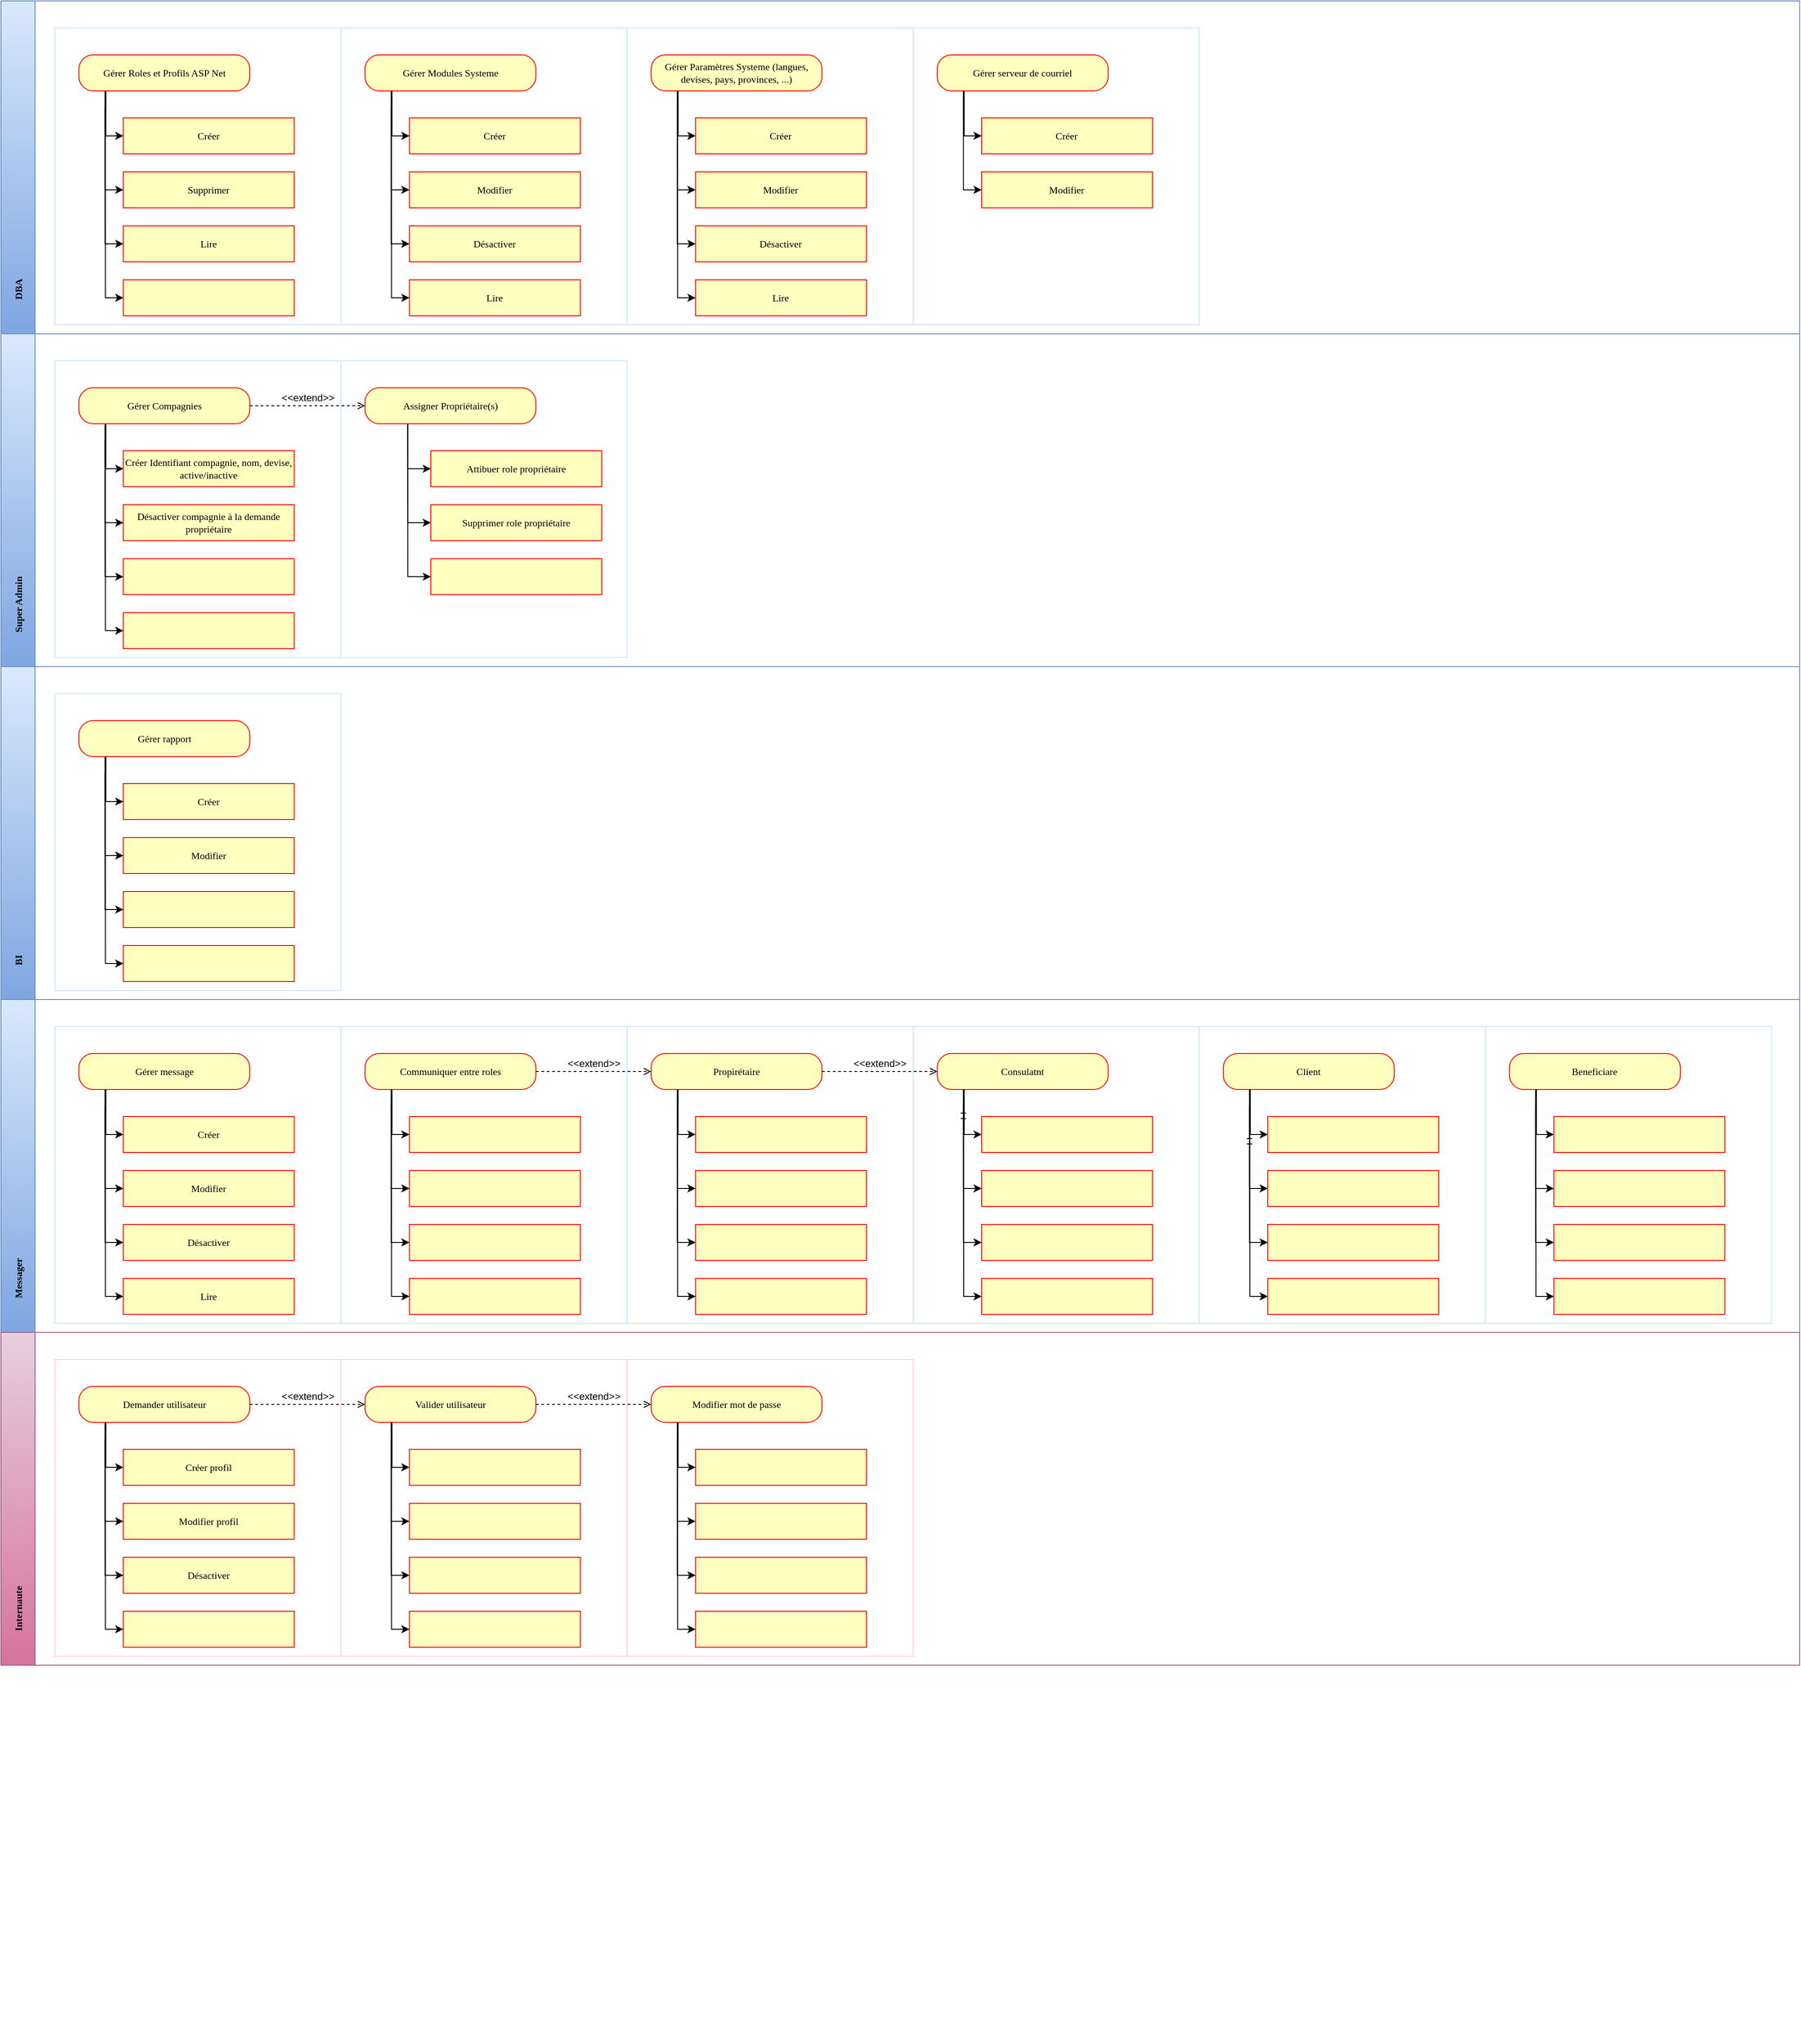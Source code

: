 <mxfile version="20.5.1" type="github" pages="2">
  <diagram name="Systeme" id="7ztR6pGg5xj3cJn3mz38">
    <mxGraphModel dx="868" dy="467" grid="1" gridSize="10" guides="1" tooltips="1" connect="1" arrows="1" fold="1" page="1" pageScale="1" pageWidth="1100" pageHeight="850" background="none" math="0" shadow="0">
      <root>
        <mxCell id="m9F7LNHCweS9nrzHR5Uu-0" />
        <mxCell id="m9F7LNHCweS9nrzHR5Uu-1" parent="m9F7LNHCweS9nrzHR5Uu-0" />
        <mxCell id="m9F7LNHCweS9nrzHR5Uu-2" value="" style="group;fontFamily=Verdana;fontSize=14;strokeColor=none;resizeHeight=1;noLabel=0;autosize=0;" parent="m9F7LNHCweS9nrzHR5Uu-1" vertex="1" connectable="0">
          <mxGeometry x="42" y="40" width="2000" height="2270" as="geometry" />
        </mxCell>
        <mxCell id="m9F7LNHCweS9nrzHR5Uu-3" value="" style="group;fontFamily=Verdana;fontSize=11;spacingLeft=36;align=left;" parent="m9F7LNHCweS9nrzHR5Uu-2" vertex="1" connectable="0">
          <mxGeometry width="2000" height="2270" as="geometry" />
        </mxCell>
        <mxCell id="m9F7LNHCweS9nrzHR5Uu-4" value="" style="swimlane;childLayout=stackLayout;resizeParent=1;resizeParentMax=0;horizontal=1;startSize=0;horizontalStack=0;labelBackgroundColor=none;labelBorderColor=none;fontFamily=Verdana;fontSize=13;spacingLeft=36;align=left;whiteSpace=wrap;swimlaneHead=1;collapsible=0;" parent="m9F7LNHCweS9nrzHR5Uu-3" vertex="1">
          <mxGeometry width="2000" height="1850" as="geometry">
            <mxRectangle width="110" height="20" as="alternateBounds" />
          </mxGeometry>
        </mxCell>
        <mxCell id="m9F7LNHCweS9nrzHR5Uu-32" value="DBA" style="swimlane;startSize=38;horizontal=0;labelBackgroundColor=none;labelBorderColor=none;fontFamily=Verdana;fontSize=11;spacingLeft=36;align=left;fillColor=#dae8fc;gradientColor=#7ea6e0;strokeColor=#6c8ebf;collapsible=1;" parent="m9F7LNHCweS9nrzHR5Uu-4" vertex="1">
          <mxGeometry width="2000" height="370" as="geometry">
            <mxRectangle y="80" width="1680" height="20" as="alternateBounds" />
          </mxGeometry>
        </mxCell>
        <mxCell id="m9F7LNHCweS9nrzHR5Uu-33" value="" style="swimlane;childLayout=stackLayout;resizeParent=1;resizeParentMax=0;startSize=20;rounded=0;shadow=0;glass=0;labelBackgroundColor=none;labelBorderColor=none;sketch=0;pointerEvents=1;fontFamily=Verdana;collapsible=0;fontSize=11;strokeColor=none;strokeWidth=1;" parent="m9F7LNHCweS9nrzHR5Uu-32" vertex="1">
          <mxGeometry x="60" y="10" width="1272.48" height="350" as="geometry" />
        </mxCell>
        <mxCell id="m9F7LNHCweS9nrzHR5Uu-34" value="" style="swimlane;startSize=20;rounded=0;shadow=0;glass=0;labelBackgroundColor=none;labelBorderColor=none;sketch=0;pointerEvents=1;fontFamily=Verdana;strokeColor=#CCE5FF;fillColor=none;fontSize=11;perimeterSpacing=1;swimlaneLine=0;" parent="m9F7LNHCweS9nrzHR5Uu-33" vertex="1">
          <mxGeometry y="20" width="318.12" height="330" as="geometry">
            <mxRectangle width="30" height="360" as="alternateBounds" />
          </mxGeometry>
        </mxCell>
        <mxCell id="m9F7LNHCweS9nrzHR5Uu-35" value="" style="group" parent="m9F7LNHCweS9nrzHR5Uu-34" vertex="1" connectable="0">
          <mxGeometry x="26.707" y="30" width="250.105" height="258" as="geometry" />
        </mxCell>
        <mxCell id="m9F7LNHCweS9nrzHR5Uu-36" value="Gérer Roles et Profils ASP Net" style="rounded=1;whiteSpace=wrap;html=1;arcSize=40;fontColor=#000000;fillColor=#ffffc0;strokeColor=#ff0000;shadow=0;glass=0;labelBackgroundColor=none;labelBorderColor=none;sketch=0;pointerEvents=1;fontFamily=Verdana;fontSize=11;" parent="m9F7LNHCweS9nrzHR5Uu-35" vertex="1">
          <mxGeometry width="190.099" height="40" as="geometry" />
        </mxCell>
        <mxCell id="m9F7LNHCweS9nrzHR5Uu-37" value="Supprimer" style="rounded=0;whiteSpace=wrap;html=1;arcSize=40;fontColor=#000000;fillColor=#ffffc0;strokeColor=#ff0000;shadow=0;glass=0;labelBackgroundColor=none;labelBorderColor=none;sketch=0;pointerEvents=1;fontFamily=Verdana;fontSize=11;" parent="m9F7LNHCweS9nrzHR5Uu-35" vertex="1">
          <mxGeometry x="49.41" y="130" width="190.099" height="40" as="geometry" />
        </mxCell>
        <mxCell id="m9F7LNHCweS9nrzHR5Uu-38" value="Lire" style="rounded=0;whiteSpace=wrap;html=1;arcSize=40;fontColor=#000000;fillColor=#ffffc0;strokeColor=#ff0000;shadow=0;glass=0;labelBackgroundColor=none;labelBorderColor=none;sketch=0;pointerEvents=1;fontFamily=Verdana;fontSize=11;" parent="m9F7LNHCweS9nrzHR5Uu-35" vertex="1">
          <mxGeometry x="49.414" y="190" width="190.099" height="40" as="geometry" />
        </mxCell>
        <mxCell id="m9F7LNHCweS9nrzHR5Uu-39" value="Créer" style="rounded=0;whiteSpace=wrap;html=1;arcSize=40;fontColor=#000000;fillColor=#ffffc0;strokeColor=#ff0000;shadow=0;glass=0;labelBackgroundColor=none;labelBorderColor=none;sketch=0;pointerEvents=1;fontFamily=Verdana;fontSize=11;" parent="m9F7LNHCweS9nrzHR5Uu-35" vertex="1">
          <mxGeometry x="49.416" y="70" width="190.099" height="40" as="geometry" />
        </mxCell>
        <mxCell id="m9F7LNHCweS9nrzHR5Uu-40" style="edgeStyle=orthogonalEdgeStyle;rounded=0;jumpStyle=line;orthogonalLoop=1;jettySize=auto;html=1;startArrow=none;startFill=0;entryX=0;entryY=0.5;entryDx=0;entryDy=0;" parent="m9F7LNHCweS9nrzHR5Uu-35" target="m9F7LNHCweS9nrzHR5Uu-39" edge="1">
          <mxGeometry relative="1" as="geometry">
            <mxPoint x="29.999" y="110" as="targetPoint" />
            <mxPoint x="29.999" y="40" as="sourcePoint" />
            <Array as="points">
              <mxPoint x="30" y="40" />
              <mxPoint x="30" y="100" />
            </Array>
          </mxGeometry>
        </mxCell>
        <mxCell id="m9F7LNHCweS9nrzHR5Uu-41" style="edgeStyle=orthogonalEdgeStyle;rounded=0;jumpStyle=line;orthogonalLoop=1;jettySize=auto;html=1;startArrow=none;startFill=0;entryX=0;entryY=0.5;entryDx=0;entryDy=0;exitX=0.153;exitY=1.008;exitDx=0;exitDy=0;exitPerimeter=0;" parent="m9F7LNHCweS9nrzHR5Uu-35" source="m9F7LNHCweS9nrzHR5Uu-36" target="m9F7LNHCweS9nrzHR5Uu-37" edge="1">
          <mxGeometry relative="1" as="geometry">
            <mxPoint x="70.006" y="111" as="targetPoint" />
            <mxPoint x="39.999" y="50" as="sourcePoint" />
            <Array as="points">
              <mxPoint x="30" y="150" />
            </Array>
          </mxGeometry>
        </mxCell>
        <mxCell id="m9F7LNHCweS9nrzHR5Uu-42" style="edgeStyle=orthogonalEdgeStyle;rounded=0;jumpStyle=line;orthogonalLoop=1;jettySize=auto;html=1;startArrow=none;startFill=0;entryX=0;entryY=0.5;entryDx=0;entryDy=0;exitX=0.153;exitY=1.008;exitDx=0;exitDy=0;exitPerimeter=0;" parent="m9F7LNHCweS9nrzHR5Uu-35" target="m9F7LNHCweS9nrzHR5Uu-38" edge="1">
          <mxGeometry relative="1" as="geometry">
            <mxPoint x="60.01" y="187.85" as="targetPoint" />
            <mxPoint x="29.095" y="58.17" as="sourcePoint" />
            <Array as="points">
              <mxPoint x="30" y="210" />
            </Array>
          </mxGeometry>
        </mxCell>
        <mxCell id="m9F7LNHCweS9nrzHR5Uu-43" value="" style="rounded=0;whiteSpace=wrap;html=1;arcSize=40;fontColor=#000000;fillColor=#ffffc0;strokeColor=#ff0000;shadow=0;glass=0;labelBackgroundColor=none;labelBorderColor=none;sketch=0;pointerEvents=1;fontFamily=Verdana;fontSize=11;" parent="m9F7LNHCweS9nrzHR5Uu-34" vertex="1">
          <mxGeometry x="76.121" y="280" width="190.099" height="40" as="geometry" />
        </mxCell>
        <mxCell id="m9F7LNHCweS9nrzHR5Uu-44" value="" style="edgeStyle=orthogonalEdgeStyle;rounded=0;orthogonalLoop=1;jettySize=auto;html=1;exitX=0.155;exitY=1;exitDx=0;exitDy=0;exitPerimeter=0;entryX=0;entryY=0.5;entryDx=0;entryDy=0;" parent="m9F7LNHCweS9nrzHR5Uu-34" source="m9F7LNHCweS9nrzHR5Uu-36" target="m9F7LNHCweS9nrzHR5Uu-43" edge="1">
          <mxGeometry relative="1" as="geometry">
            <mxPoint x="67.997" y="310" as="targetPoint" />
            <Array as="points">
              <mxPoint x="56" y="300" />
            </Array>
          </mxGeometry>
        </mxCell>
        <mxCell id="dV25AP78Cs_1s-X3iQcj-11" value="" style="swimlane;startSize=20;rounded=0;shadow=0;glass=0;labelBackgroundColor=none;labelBorderColor=none;sketch=0;pointerEvents=1;fontFamily=Verdana;strokeColor=#CCE5FF;fillColor=none;fontSize=11;perimeterSpacing=1;swimlaneLine=0;" parent="m9F7LNHCweS9nrzHR5Uu-33" vertex="1">
          <mxGeometry x="318.12" y="20" width="318.12" height="330" as="geometry">
            <mxRectangle width="30" height="360" as="alternateBounds" />
          </mxGeometry>
        </mxCell>
        <mxCell id="dV25AP78Cs_1s-X3iQcj-12" value="" style="group" parent="dV25AP78Cs_1s-X3iQcj-11" vertex="1" connectable="0">
          <mxGeometry x="26.707" y="30" width="250.105" height="258" as="geometry" />
        </mxCell>
        <mxCell id="dV25AP78Cs_1s-X3iQcj-13" value="Gérer Modules Systeme" style="rounded=1;whiteSpace=wrap;html=1;arcSize=40;fontColor=#000000;fillColor=#ffffc0;strokeColor=#ff0000;shadow=0;glass=0;labelBackgroundColor=none;labelBorderColor=none;sketch=0;pointerEvents=1;fontFamily=Verdana;fontSize=11;" parent="dV25AP78Cs_1s-X3iQcj-12" vertex="1">
          <mxGeometry width="190.099" height="40" as="geometry" />
        </mxCell>
        <mxCell id="dV25AP78Cs_1s-X3iQcj-14" value="Modifier" style="rounded=0;whiteSpace=wrap;html=1;arcSize=40;fontColor=#000000;fillColor=#ffffc0;strokeColor=#ff0000;shadow=0;glass=0;labelBackgroundColor=none;labelBorderColor=none;sketch=0;pointerEvents=1;fontFamily=Verdana;fontSize=11;" parent="dV25AP78Cs_1s-X3iQcj-12" vertex="1">
          <mxGeometry x="49.41" y="130" width="190.099" height="40" as="geometry" />
        </mxCell>
        <mxCell id="dV25AP78Cs_1s-X3iQcj-15" value="Désactiver" style="rounded=0;whiteSpace=wrap;html=1;arcSize=40;fontColor=#000000;fillColor=#ffffc0;strokeColor=#ff0000;shadow=0;glass=0;labelBackgroundColor=none;labelBorderColor=none;sketch=0;pointerEvents=1;fontFamily=Verdana;fontSize=11;" parent="dV25AP78Cs_1s-X3iQcj-12" vertex="1">
          <mxGeometry x="49.414" y="190" width="190.099" height="40" as="geometry" />
        </mxCell>
        <mxCell id="dV25AP78Cs_1s-X3iQcj-16" value="Créer" style="rounded=0;whiteSpace=wrap;html=1;arcSize=40;fontColor=#000000;fillColor=#ffffc0;strokeColor=#ff0000;shadow=0;glass=0;labelBackgroundColor=none;labelBorderColor=none;sketch=0;pointerEvents=1;fontFamily=Verdana;fontSize=11;" parent="dV25AP78Cs_1s-X3iQcj-12" vertex="1">
          <mxGeometry x="49.416" y="70" width="190.099" height="40" as="geometry" />
        </mxCell>
        <mxCell id="dV25AP78Cs_1s-X3iQcj-17" style="edgeStyle=orthogonalEdgeStyle;rounded=0;jumpStyle=line;orthogonalLoop=1;jettySize=auto;html=1;startArrow=none;startFill=0;entryX=0;entryY=0.5;entryDx=0;entryDy=0;" parent="dV25AP78Cs_1s-X3iQcj-12" target="dV25AP78Cs_1s-X3iQcj-16" edge="1">
          <mxGeometry relative="1" as="geometry">
            <mxPoint x="29.999" y="110" as="targetPoint" />
            <mxPoint x="29.999" y="40" as="sourcePoint" />
            <Array as="points">
              <mxPoint x="30" y="40" />
              <mxPoint x="30" y="100" />
            </Array>
          </mxGeometry>
        </mxCell>
        <mxCell id="dV25AP78Cs_1s-X3iQcj-18" style="edgeStyle=orthogonalEdgeStyle;rounded=0;jumpStyle=line;orthogonalLoop=1;jettySize=auto;html=1;startArrow=none;startFill=0;entryX=0;entryY=0.5;entryDx=0;entryDy=0;exitX=0.153;exitY=1.008;exitDx=0;exitDy=0;exitPerimeter=0;" parent="dV25AP78Cs_1s-X3iQcj-12" source="dV25AP78Cs_1s-X3iQcj-13" target="dV25AP78Cs_1s-X3iQcj-14" edge="1">
          <mxGeometry relative="1" as="geometry">
            <mxPoint x="70.006" y="111" as="targetPoint" />
            <mxPoint x="39.999" y="50" as="sourcePoint" />
            <Array as="points">
              <mxPoint x="30" y="150" />
            </Array>
          </mxGeometry>
        </mxCell>
        <mxCell id="dV25AP78Cs_1s-X3iQcj-19" style="edgeStyle=orthogonalEdgeStyle;rounded=0;jumpStyle=line;orthogonalLoop=1;jettySize=auto;html=1;startArrow=none;startFill=0;entryX=0;entryY=0.5;entryDx=0;entryDy=0;exitX=0.153;exitY=1.008;exitDx=0;exitDy=0;exitPerimeter=0;" parent="dV25AP78Cs_1s-X3iQcj-12" target="dV25AP78Cs_1s-X3iQcj-15" edge="1">
          <mxGeometry relative="1" as="geometry">
            <mxPoint x="60.01" y="187.85" as="targetPoint" />
            <mxPoint x="29.095" y="58.17" as="sourcePoint" />
            <Array as="points">
              <mxPoint x="30" y="210" />
            </Array>
          </mxGeometry>
        </mxCell>
        <mxCell id="dV25AP78Cs_1s-X3iQcj-20" value="Lire" style="rounded=0;whiteSpace=wrap;html=1;arcSize=40;fontColor=#000000;fillColor=#ffffc0;strokeColor=#ff0000;shadow=0;glass=0;labelBackgroundColor=none;labelBorderColor=none;sketch=0;pointerEvents=1;fontFamily=Verdana;fontSize=11;" parent="dV25AP78Cs_1s-X3iQcj-11" vertex="1">
          <mxGeometry x="76.121" y="280" width="190.099" height="40" as="geometry" />
        </mxCell>
        <mxCell id="dV25AP78Cs_1s-X3iQcj-21" value="" style="edgeStyle=orthogonalEdgeStyle;rounded=0;orthogonalLoop=1;jettySize=auto;html=1;exitX=0.155;exitY=1;exitDx=0;exitDy=0;exitPerimeter=0;entryX=0;entryY=0.5;entryDx=0;entryDy=0;" parent="dV25AP78Cs_1s-X3iQcj-11" source="dV25AP78Cs_1s-X3iQcj-13" target="dV25AP78Cs_1s-X3iQcj-20" edge="1">
          <mxGeometry relative="1" as="geometry">
            <mxPoint x="67.997" y="310" as="targetPoint" />
            <Array as="points">
              <mxPoint x="56" y="300" />
            </Array>
          </mxGeometry>
        </mxCell>
        <mxCell id="dV25AP78Cs_1s-X3iQcj-0" value="" style="swimlane;startSize=20;rounded=0;shadow=0;glass=0;labelBackgroundColor=none;labelBorderColor=none;sketch=0;pointerEvents=1;fontFamily=Verdana;strokeColor=#CCE5FF;fillColor=none;fontSize=11;perimeterSpacing=1;swimlaneLine=0;" parent="m9F7LNHCweS9nrzHR5Uu-33" vertex="1">
          <mxGeometry x="636.24" y="20" width="318.12" height="330" as="geometry">
            <mxRectangle width="30" height="360" as="alternateBounds" />
          </mxGeometry>
        </mxCell>
        <mxCell id="dV25AP78Cs_1s-X3iQcj-1" value="" style="group" parent="dV25AP78Cs_1s-X3iQcj-0" vertex="1" connectable="0">
          <mxGeometry x="26.707" y="30" width="250.105" height="258" as="geometry" />
        </mxCell>
        <mxCell id="dV25AP78Cs_1s-X3iQcj-2" value="Gérer Paramètres Systeme (langues, devises, pays, provinces, ...)" style="rounded=1;whiteSpace=wrap;html=1;arcSize=40;fontColor=#000000;fillColor=#ffffc0;strokeColor=#ff0000;shadow=0;glass=0;labelBackgroundColor=none;labelBorderColor=none;sketch=0;pointerEvents=1;fontFamily=Verdana;fontSize=11;" parent="dV25AP78Cs_1s-X3iQcj-1" vertex="1">
          <mxGeometry width="190.099" height="40" as="geometry" />
        </mxCell>
        <mxCell id="dV25AP78Cs_1s-X3iQcj-3" value="Modifier" style="rounded=0;whiteSpace=wrap;html=1;arcSize=40;fontColor=#000000;fillColor=#ffffc0;strokeColor=#ff0000;shadow=0;glass=0;labelBackgroundColor=none;labelBorderColor=none;sketch=0;pointerEvents=1;fontFamily=Verdana;fontSize=11;" parent="dV25AP78Cs_1s-X3iQcj-1" vertex="1">
          <mxGeometry x="49.41" y="130" width="190.099" height="40" as="geometry" />
        </mxCell>
        <mxCell id="dV25AP78Cs_1s-X3iQcj-4" value="Désactiver" style="rounded=0;whiteSpace=wrap;html=1;arcSize=40;fontColor=#000000;fillColor=#ffffc0;strokeColor=#ff0000;shadow=0;glass=0;labelBackgroundColor=none;labelBorderColor=none;sketch=0;pointerEvents=1;fontFamily=Verdana;fontSize=11;" parent="dV25AP78Cs_1s-X3iQcj-1" vertex="1">
          <mxGeometry x="49.414" y="190" width="190.099" height="40" as="geometry" />
        </mxCell>
        <mxCell id="dV25AP78Cs_1s-X3iQcj-5" value="Créer" style="rounded=0;whiteSpace=wrap;html=1;arcSize=40;fontColor=#000000;fillColor=#ffffc0;strokeColor=#ff0000;shadow=0;glass=0;labelBackgroundColor=none;labelBorderColor=none;sketch=0;pointerEvents=1;fontFamily=Verdana;fontSize=11;" parent="dV25AP78Cs_1s-X3iQcj-1" vertex="1">
          <mxGeometry x="49.416" y="70" width="190.099" height="40" as="geometry" />
        </mxCell>
        <mxCell id="dV25AP78Cs_1s-X3iQcj-6" style="edgeStyle=orthogonalEdgeStyle;rounded=0;jumpStyle=line;orthogonalLoop=1;jettySize=auto;html=1;startArrow=none;startFill=0;entryX=0;entryY=0.5;entryDx=0;entryDy=0;" parent="dV25AP78Cs_1s-X3iQcj-1" target="dV25AP78Cs_1s-X3iQcj-5" edge="1">
          <mxGeometry relative="1" as="geometry">
            <mxPoint x="29.999" y="110" as="targetPoint" />
            <mxPoint x="29.999" y="40" as="sourcePoint" />
            <Array as="points">
              <mxPoint x="30" y="40" />
              <mxPoint x="30" y="100" />
            </Array>
          </mxGeometry>
        </mxCell>
        <mxCell id="dV25AP78Cs_1s-X3iQcj-7" style="edgeStyle=orthogonalEdgeStyle;rounded=0;jumpStyle=line;orthogonalLoop=1;jettySize=auto;html=1;startArrow=none;startFill=0;entryX=0;entryY=0.5;entryDx=0;entryDy=0;exitX=0.153;exitY=1.008;exitDx=0;exitDy=0;exitPerimeter=0;" parent="dV25AP78Cs_1s-X3iQcj-1" source="dV25AP78Cs_1s-X3iQcj-2" target="dV25AP78Cs_1s-X3iQcj-3" edge="1">
          <mxGeometry relative="1" as="geometry">
            <mxPoint x="70.006" y="111" as="targetPoint" />
            <mxPoint x="39.999" y="50" as="sourcePoint" />
            <Array as="points">
              <mxPoint x="30" y="150" />
            </Array>
          </mxGeometry>
        </mxCell>
        <mxCell id="dV25AP78Cs_1s-X3iQcj-8" style="edgeStyle=orthogonalEdgeStyle;rounded=0;jumpStyle=line;orthogonalLoop=1;jettySize=auto;html=1;startArrow=none;startFill=0;entryX=0;entryY=0.5;entryDx=0;entryDy=0;exitX=0.153;exitY=1.008;exitDx=0;exitDy=0;exitPerimeter=0;" parent="dV25AP78Cs_1s-X3iQcj-1" target="dV25AP78Cs_1s-X3iQcj-4" edge="1">
          <mxGeometry relative="1" as="geometry">
            <mxPoint x="60.01" y="187.85" as="targetPoint" />
            <mxPoint x="29.095" y="58.17" as="sourcePoint" />
            <Array as="points">
              <mxPoint x="30" y="210" />
            </Array>
          </mxGeometry>
        </mxCell>
        <mxCell id="dV25AP78Cs_1s-X3iQcj-9" value="Lire" style="rounded=0;whiteSpace=wrap;html=1;arcSize=40;fontColor=#000000;fillColor=#ffffc0;strokeColor=#ff0000;shadow=0;glass=0;labelBackgroundColor=none;labelBorderColor=none;sketch=0;pointerEvents=1;fontFamily=Verdana;fontSize=11;" parent="dV25AP78Cs_1s-X3iQcj-0" vertex="1">
          <mxGeometry x="76.121" y="280" width="190.099" height="40" as="geometry" />
        </mxCell>
        <mxCell id="dV25AP78Cs_1s-X3iQcj-10" value="" style="edgeStyle=orthogonalEdgeStyle;rounded=0;orthogonalLoop=1;jettySize=auto;html=1;exitX=0.155;exitY=1;exitDx=0;exitDy=0;exitPerimeter=0;entryX=0;entryY=0.5;entryDx=0;entryDy=0;" parent="dV25AP78Cs_1s-X3iQcj-0" source="dV25AP78Cs_1s-X3iQcj-2" target="dV25AP78Cs_1s-X3iQcj-9" edge="1">
          <mxGeometry relative="1" as="geometry">
            <mxPoint x="67.997" y="310" as="targetPoint" />
            <Array as="points">
              <mxPoint x="56" y="300" />
            </Array>
          </mxGeometry>
        </mxCell>
        <mxCell id="m9F7LNHCweS9nrzHR5Uu-45" value="" style="swimlane;startSize=20;rounded=0;shadow=0;glass=0;labelBackgroundColor=none;labelBorderColor=none;sketch=0;pointerEvents=1;fontFamily=Verdana;strokeColor=#CCE5FF;fillColor=none;fontSize=11;swimlaneLine=0;" parent="m9F7LNHCweS9nrzHR5Uu-33" vertex="1">
          <mxGeometry x="954.36" y="20" width="318.12" height="330" as="geometry">
            <mxRectangle x="318.12" width="30" height="330" as="alternateBounds" />
          </mxGeometry>
        </mxCell>
        <mxCell id="m9F7LNHCweS9nrzHR5Uu-46" value="" style="group" parent="m9F7LNHCweS9nrzHR5Uu-45" vertex="1" connectable="0">
          <mxGeometry x="26.707" y="30" width="250.105" height="258" as="geometry" />
        </mxCell>
        <mxCell id="m9F7LNHCweS9nrzHR5Uu-47" value="Gérer serveur de courriel" style="rounded=1;whiteSpace=wrap;html=1;arcSize=40;fontColor=#000000;fillColor=#ffffc0;strokeColor=#ff0000;shadow=0;glass=0;labelBackgroundColor=none;labelBorderColor=none;sketch=0;pointerEvents=1;fontFamily=Verdana;fontSize=11;" parent="m9F7LNHCweS9nrzHR5Uu-46" vertex="1">
          <mxGeometry width="190.099" height="40" as="geometry" />
        </mxCell>
        <mxCell id="m9F7LNHCweS9nrzHR5Uu-48" value="Modifier" style="rounded=0;whiteSpace=wrap;html=1;arcSize=40;fontColor=#000000;fillColor=#ffffc0;strokeColor=#ff0000;shadow=0;glass=0;labelBackgroundColor=none;labelBorderColor=none;sketch=0;pointerEvents=1;fontFamily=Verdana;fontSize=11;" parent="m9F7LNHCweS9nrzHR5Uu-46" vertex="1">
          <mxGeometry x="49.41" y="130" width="190.099" height="40" as="geometry" />
        </mxCell>
        <mxCell id="m9F7LNHCweS9nrzHR5Uu-49" value="Créer" style="rounded=0;whiteSpace=wrap;html=1;arcSize=40;fontColor=#000000;fillColor=#ffffc0;strokeColor=#ff0000;shadow=0;glass=0;labelBackgroundColor=none;labelBorderColor=none;sketch=0;pointerEvents=1;fontFamily=Verdana;fontSize=11;" parent="m9F7LNHCweS9nrzHR5Uu-46" vertex="1">
          <mxGeometry x="49.416" y="70" width="190.099" height="40" as="geometry" />
        </mxCell>
        <mxCell id="m9F7LNHCweS9nrzHR5Uu-50" style="edgeStyle=orthogonalEdgeStyle;rounded=0;jumpStyle=line;orthogonalLoop=1;jettySize=auto;html=1;startArrow=none;startFill=0;entryX=0;entryY=0.5;entryDx=0;entryDy=0;" parent="m9F7LNHCweS9nrzHR5Uu-46" target="m9F7LNHCweS9nrzHR5Uu-49" edge="1">
          <mxGeometry relative="1" as="geometry">
            <mxPoint x="29.999" y="110" as="targetPoint" />
            <mxPoint x="29.999" y="40" as="sourcePoint" />
            <Array as="points">
              <mxPoint x="30" y="40" />
              <mxPoint x="30" y="100" />
            </Array>
          </mxGeometry>
        </mxCell>
        <mxCell id="m9F7LNHCweS9nrzHR5Uu-51" style="edgeStyle=orthogonalEdgeStyle;rounded=0;jumpStyle=line;orthogonalLoop=1;jettySize=auto;html=1;startArrow=none;startFill=0;entryX=0;entryY=0.5;entryDx=0;entryDy=0;exitX=0.153;exitY=1.008;exitDx=0;exitDy=0;exitPerimeter=0;" parent="m9F7LNHCweS9nrzHR5Uu-46" source="m9F7LNHCweS9nrzHR5Uu-47" target="m9F7LNHCweS9nrzHR5Uu-48" edge="1">
          <mxGeometry relative="1" as="geometry">
            <mxPoint x="70.006" y="111" as="targetPoint" />
            <mxPoint x="39.999" y="50" as="sourcePoint" />
            <Array as="points">
              <mxPoint x="30" y="150" />
            </Array>
          </mxGeometry>
        </mxCell>
        <mxCell id="m9F7LNHCweS9nrzHR5Uu-62" value="Super Admin" style="swimlane;startSize=38;horizontal=0;labelBackgroundColor=none;labelBorderColor=none;fontFamily=Verdana;fontSize=11;spacingLeft=36;align=left;fillColor=#dae8fc;gradientColor=#7ea6e0;strokeColor=#6c8ebf;" parent="m9F7LNHCweS9nrzHR5Uu-4" vertex="1">
          <mxGeometry y="370" width="2000" height="370" as="geometry">
            <mxRectangle y="100" width="1680" height="20" as="alternateBounds" />
          </mxGeometry>
        </mxCell>
        <mxCell id="m9F7LNHCweS9nrzHR5Uu-63" value="" style="swimlane;childLayout=stackLayout;resizeParent=1;resizeParentMax=0;startSize=20;rounded=0;shadow=0;glass=0;labelBackgroundColor=none;labelBorderColor=none;sketch=0;pointerEvents=1;fontFamily=Verdana;collapsible=0;fontSize=11;strokeColor=none;swimlaneLine=0;" parent="m9F7LNHCweS9nrzHR5Uu-62" vertex="1">
          <mxGeometry x="60" y="10" width="636.24" height="350" as="geometry" />
        </mxCell>
        <mxCell id="m9F7LNHCweS9nrzHR5Uu-64" value="" style="swimlane;startSize=20;rounded=0;shadow=0;glass=0;labelBackgroundColor=none;labelBorderColor=none;sketch=0;pointerEvents=1;fontFamily=Verdana;strokeColor=#CCE5FF;fillColor=none;fontSize=11;perimeterSpacing=1;swimlaneLine=0;" parent="m9F7LNHCweS9nrzHR5Uu-63" vertex="1">
          <mxGeometry y="20" width="318.12" height="330" as="geometry">
            <mxRectangle width="30" height="360" as="alternateBounds" />
          </mxGeometry>
        </mxCell>
        <mxCell id="m9F7LNHCweS9nrzHR5Uu-65" value="" style="group" parent="m9F7LNHCweS9nrzHR5Uu-64" vertex="1" connectable="0">
          <mxGeometry x="26.707" y="30" width="250.105" height="258" as="geometry" />
        </mxCell>
        <mxCell id="m9F7LNHCweS9nrzHR5Uu-66" value="Gérer Compagnies" style="rounded=1;whiteSpace=wrap;html=1;arcSize=40;fontColor=#000000;fillColor=#ffffc0;strokeColor=#ff0000;shadow=0;glass=0;labelBackgroundColor=none;labelBorderColor=none;sketch=0;pointerEvents=1;fontFamily=Verdana;fontSize=11;" parent="m9F7LNHCweS9nrzHR5Uu-65" vertex="1">
          <mxGeometry width="190.099" height="40" as="geometry" />
        </mxCell>
        <mxCell id="m9F7LNHCweS9nrzHR5Uu-67" value="Désactiver compagnie à la demande propriétaire" style="rounded=0;whiteSpace=wrap;html=1;arcSize=40;fontColor=#000000;fillColor=#ffffc0;strokeColor=#ff0000;shadow=0;glass=0;labelBackgroundColor=none;labelBorderColor=none;sketch=0;pointerEvents=1;fontFamily=Verdana;fontSize=11;" parent="m9F7LNHCweS9nrzHR5Uu-65" vertex="1">
          <mxGeometry x="49.41" y="130" width="190.099" height="40" as="geometry" />
        </mxCell>
        <mxCell id="m9F7LNHCweS9nrzHR5Uu-68" value="" style="rounded=0;whiteSpace=wrap;html=1;arcSize=40;fontColor=#000000;fillColor=#ffffc0;strokeColor=#ff0000;shadow=0;glass=0;labelBackgroundColor=none;labelBorderColor=none;sketch=0;pointerEvents=1;fontFamily=Verdana;fontSize=11;" parent="m9F7LNHCweS9nrzHR5Uu-65" vertex="1">
          <mxGeometry x="49.414" y="190" width="190.099" height="40" as="geometry" />
        </mxCell>
        <mxCell id="m9F7LNHCweS9nrzHR5Uu-69" value="Créer Identifiant compagnie, nom, devise, active/inactive" style="rounded=0;whiteSpace=wrap;html=1;arcSize=40;fontColor=#000000;fillColor=#ffffc0;strokeColor=#ff0000;shadow=0;glass=0;labelBackgroundColor=none;labelBorderColor=none;sketch=0;pointerEvents=1;fontFamily=Verdana;fontSize=11;" parent="m9F7LNHCweS9nrzHR5Uu-65" vertex="1">
          <mxGeometry x="49.416" y="70" width="190.099" height="40" as="geometry" />
        </mxCell>
        <mxCell id="m9F7LNHCweS9nrzHR5Uu-70" style="edgeStyle=orthogonalEdgeStyle;rounded=0;jumpStyle=line;orthogonalLoop=1;jettySize=auto;html=1;startArrow=none;startFill=0;entryX=0;entryY=0.5;entryDx=0;entryDy=0;" parent="m9F7LNHCweS9nrzHR5Uu-65" target="m9F7LNHCweS9nrzHR5Uu-69" edge="1">
          <mxGeometry relative="1" as="geometry">
            <mxPoint x="29.999" y="110" as="targetPoint" />
            <mxPoint x="29.999" y="40" as="sourcePoint" />
            <Array as="points">
              <mxPoint x="30" y="40" />
              <mxPoint x="30" y="100" />
            </Array>
          </mxGeometry>
        </mxCell>
        <mxCell id="m9F7LNHCweS9nrzHR5Uu-71" style="edgeStyle=orthogonalEdgeStyle;rounded=0;jumpStyle=line;orthogonalLoop=1;jettySize=auto;html=1;startArrow=none;startFill=0;entryX=0;entryY=0.5;entryDx=0;entryDy=0;exitX=0.153;exitY=1.008;exitDx=0;exitDy=0;exitPerimeter=0;" parent="m9F7LNHCweS9nrzHR5Uu-65" source="m9F7LNHCweS9nrzHR5Uu-66" target="m9F7LNHCweS9nrzHR5Uu-67" edge="1">
          <mxGeometry relative="1" as="geometry">
            <mxPoint x="70.006" y="111" as="targetPoint" />
            <mxPoint x="39.999" y="50" as="sourcePoint" />
            <Array as="points">
              <mxPoint x="30" y="150" />
            </Array>
          </mxGeometry>
        </mxCell>
        <mxCell id="m9F7LNHCweS9nrzHR5Uu-72" style="edgeStyle=orthogonalEdgeStyle;rounded=0;jumpStyle=line;orthogonalLoop=1;jettySize=auto;html=1;startArrow=none;startFill=0;entryX=0;entryY=0.5;entryDx=0;entryDy=0;exitX=0.153;exitY=1.008;exitDx=0;exitDy=0;exitPerimeter=0;" parent="m9F7LNHCweS9nrzHR5Uu-65" target="m9F7LNHCweS9nrzHR5Uu-68" edge="1">
          <mxGeometry relative="1" as="geometry">
            <mxPoint x="60.01" y="187.85" as="targetPoint" />
            <mxPoint x="29.095" y="58.17" as="sourcePoint" />
            <Array as="points">
              <mxPoint x="30" y="210" />
            </Array>
          </mxGeometry>
        </mxCell>
        <mxCell id="m9F7LNHCweS9nrzHR5Uu-73" value="" style="rounded=0;whiteSpace=wrap;html=1;arcSize=40;fontColor=#000000;fillColor=#ffffc0;strokeColor=#ff0000;shadow=0;glass=0;labelBackgroundColor=none;labelBorderColor=none;sketch=0;pointerEvents=1;fontFamily=Verdana;fontSize=11;" parent="m9F7LNHCweS9nrzHR5Uu-64" vertex="1">
          <mxGeometry x="76.121" y="280" width="190.099" height="40" as="geometry" />
        </mxCell>
        <mxCell id="m9F7LNHCweS9nrzHR5Uu-74" value="" style="edgeStyle=orthogonalEdgeStyle;rounded=0;orthogonalLoop=1;jettySize=auto;html=1;exitX=0.155;exitY=1;exitDx=0;exitDy=0;exitPerimeter=0;entryX=0;entryY=0.5;entryDx=0;entryDy=0;" parent="m9F7LNHCweS9nrzHR5Uu-64" source="m9F7LNHCweS9nrzHR5Uu-66" target="m9F7LNHCweS9nrzHR5Uu-73" edge="1">
          <mxGeometry relative="1" as="geometry">
            <mxPoint x="67.997" y="310" as="targetPoint" />
            <Array as="points">
              <mxPoint x="56" y="300" />
            </Array>
          </mxGeometry>
        </mxCell>
        <mxCell id="m9F7LNHCweS9nrzHR5Uu-75" value="" style="swimlane;startSize=20;rounded=0;shadow=0;glass=0;labelBackgroundColor=none;labelBorderColor=none;sketch=0;pointerEvents=1;fontFamily=Verdana;strokeColor=#CCE5FF;fillColor=none;fontSize=11;swimlaneLine=0;" parent="m9F7LNHCweS9nrzHR5Uu-63" vertex="1">
          <mxGeometry x="318.12" y="20" width="318.12" height="330" as="geometry">
            <mxRectangle x="731.881" y="32" width="30" height="298" as="alternateBounds" />
          </mxGeometry>
        </mxCell>
        <mxCell id="m9F7LNHCweS9nrzHR5Uu-76" value="" style="group" parent="m9F7LNHCweS9nrzHR5Uu-75" vertex="1" connectable="0">
          <mxGeometry x="26.707" y="30" width="263.275" height="258" as="geometry" />
        </mxCell>
        <mxCell id="m9F7LNHCweS9nrzHR5Uu-77" style="edgeStyle=orthogonalEdgeStyle;rounded=0;orthogonalLoop=1;jettySize=auto;html=1;exitX=0.25;exitY=1;exitDx=0;exitDy=0;entryX=0;entryY=0.5;entryDx=0;entryDy=0;" parent="m9F7LNHCweS9nrzHR5Uu-76" source="m9F7LNHCweS9nrzHR5Uu-78" target="m9F7LNHCweS9nrzHR5Uu-83" edge="1">
          <mxGeometry relative="1" as="geometry" />
        </mxCell>
        <mxCell id="m9F7LNHCweS9nrzHR5Uu-78" value="Assigner Propriétaire(s)" style="rounded=1;whiteSpace=wrap;html=1;arcSize=40;fontColor=#000000;fillColor=#ffffc0;strokeColor=#ff0000;shadow=0;glass=0;labelBackgroundColor=none;labelBorderColor=none;sketch=0;pointerEvents=1;fontFamily=Verdana;fontSize=11;" parent="m9F7LNHCweS9nrzHR5Uu-76" vertex="1">
          <mxGeometry width="190.099" height="40" as="geometry" />
        </mxCell>
        <mxCell id="m9F7LNHCweS9nrzHR5Uu-79" value="Supprimer role propriétaire" style="rounded=0;whiteSpace=wrap;html=1;arcSize=40;fontColor=#000000;fillColor=#ffffc0;strokeColor=#ff0000;shadow=0;glass=0;labelBackgroundColor=none;labelBorderColor=none;sketch=0;pointerEvents=1;fontFamily=Verdana;fontSize=11;" parent="m9F7LNHCweS9nrzHR5Uu-76" vertex="1">
          <mxGeometry x="73.17" y="130" width="190.099" height="40" as="geometry" />
        </mxCell>
        <mxCell id="m9F7LNHCweS9nrzHR5Uu-80" value="Attibuer role propriétaire " style="rounded=0;whiteSpace=wrap;html=1;arcSize=40;fontColor=#000000;fillColor=#ffffc0;strokeColor=#ff0000;shadow=0;glass=0;labelBackgroundColor=none;labelBorderColor=none;sketch=0;pointerEvents=1;fontFamily=Verdana;fontSize=11;" parent="m9F7LNHCweS9nrzHR5Uu-76" vertex="1">
          <mxGeometry x="73.176" y="70" width="190.099" height="40" as="geometry" />
        </mxCell>
        <mxCell id="m9F7LNHCweS9nrzHR5Uu-81" style="edgeStyle=orthogonalEdgeStyle;rounded=0;jumpStyle=line;orthogonalLoop=1;jettySize=auto;html=1;startArrow=none;startFill=0;entryX=0;entryY=0.5;entryDx=0;entryDy=0;exitX=0.25;exitY=1;exitDx=0;exitDy=0;" parent="m9F7LNHCweS9nrzHR5Uu-76" source="m9F7LNHCweS9nrzHR5Uu-78" target="m9F7LNHCweS9nrzHR5Uu-80" edge="1">
          <mxGeometry relative="1" as="geometry">
            <mxPoint x="29.999" y="110" as="targetPoint" />
            <mxPoint x="29.999" y="40" as="sourcePoint" />
            <Array as="points">
              <mxPoint x="48" y="90" />
            </Array>
          </mxGeometry>
        </mxCell>
        <mxCell id="m9F7LNHCweS9nrzHR5Uu-82" style="edgeStyle=orthogonalEdgeStyle;rounded=0;jumpStyle=line;orthogonalLoop=1;jettySize=auto;html=1;startArrow=none;startFill=0;entryX=0;entryY=0.5;entryDx=0;entryDy=0;exitX=0.25;exitY=1;exitDx=0;exitDy=0;" parent="m9F7LNHCweS9nrzHR5Uu-76" source="m9F7LNHCweS9nrzHR5Uu-78" target="m9F7LNHCweS9nrzHR5Uu-79" edge="1">
          <mxGeometry relative="1" as="geometry">
            <mxPoint x="70.006" y="111" as="targetPoint" />
            <mxPoint x="39.999" y="50" as="sourcePoint" />
            <Array as="points">
              <mxPoint x="48" y="150" />
            </Array>
          </mxGeometry>
        </mxCell>
        <mxCell id="m9F7LNHCweS9nrzHR5Uu-83" value="" style="rounded=0;whiteSpace=wrap;html=1;arcSize=40;fontColor=#000000;fillColor=#ffffc0;strokeColor=#ff0000;shadow=0;glass=0;labelBackgroundColor=none;labelBorderColor=none;sketch=0;pointerEvents=1;fontFamily=Verdana;fontSize=11;" parent="m9F7LNHCweS9nrzHR5Uu-76" vertex="1">
          <mxGeometry x="73.176" y="190" width="190.099" height="40" as="geometry" />
        </mxCell>
        <mxCell id="dV25AP78Cs_1s-X3iQcj-22" value="&amp;lt;&amp;lt;extend&amp;gt;&amp;gt;" style="html=1;verticalAlign=bottom;labelBackgroundColor=none;endArrow=open;endFill=0;dashed=1;rounded=0;exitX=1;exitY=0.5;exitDx=0;exitDy=0;" parent="m9F7LNHCweS9nrzHR5Uu-63" source="m9F7LNHCweS9nrzHR5Uu-66" target="m9F7LNHCweS9nrzHR5Uu-78" edge="1">
          <mxGeometry width="160" relative="1" as="geometry">
            <mxPoint x="236.806" y="344" as="sourcePoint" />
            <mxPoint x="364.827" y="344" as="targetPoint" />
          </mxGeometry>
        </mxCell>
        <mxCell id="m9F7LNHCweS9nrzHR5Uu-84" value="BI" style="swimlane;startSize=38;horizontal=0;labelBackgroundColor=none;labelBorderColor=none;fontFamily=Verdana;fontSize=11;spacingLeft=36;align=left;fillColor=#dae8fc;gradientColor=#7ea6e0;strokeColor=#6c8ebf;" parent="m9F7LNHCweS9nrzHR5Uu-4" vertex="1">
          <mxGeometry y="740" width="2000" height="370" as="geometry">
            <mxRectangle y="120" width="1680" height="20" as="alternateBounds" />
          </mxGeometry>
        </mxCell>
        <mxCell id="m9F7LNHCweS9nrzHR5Uu-85" value="" style="swimlane;childLayout=stackLayout;resizeParent=1;resizeParentMax=0;startSize=20;rounded=0;shadow=0;glass=0;labelBackgroundColor=none;labelBorderColor=none;sketch=0;pointerEvents=1;fontFamily=Verdana;collapsible=0;fontSize=11;strokeColor=none;swimlaneLine=0;" parent="m9F7LNHCweS9nrzHR5Uu-84" vertex="1">
          <mxGeometry x="60" y="10" width="318.12" height="350" as="geometry" />
        </mxCell>
        <mxCell id="m9F7LNHCweS9nrzHR5Uu-86" value="" style="swimlane;startSize=20;rounded=0;shadow=0;glass=0;labelBackgroundColor=none;labelBorderColor=none;sketch=0;pointerEvents=1;fontFamily=Verdana;strokeColor=#CCE5FF;fillColor=none;fontSize=11;perimeterSpacing=1;swimlaneLine=0;" parent="m9F7LNHCweS9nrzHR5Uu-85" vertex="1">
          <mxGeometry y="20" width="318.12" height="330" as="geometry">
            <mxRectangle width="30" height="360" as="alternateBounds" />
          </mxGeometry>
        </mxCell>
        <mxCell id="m9F7LNHCweS9nrzHR5Uu-87" value="" style="group" parent="m9F7LNHCweS9nrzHR5Uu-86" vertex="1" connectable="0">
          <mxGeometry x="26.707" y="30" width="250.105" height="258" as="geometry" />
        </mxCell>
        <mxCell id="m9F7LNHCweS9nrzHR5Uu-88" value="Gérer rapport" style="rounded=1;whiteSpace=wrap;html=1;arcSize=40;fontColor=#000000;fillColor=#ffffc0;strokeColor=#ff0000;shadow=0;glass=0;labelBackgroundColor=none;labelBorderColor=none;sketch=0;pointerEvents=1;fontFamily=Verdana;fontSize=11;" parent="m9F7LNHCweS9nrzHR5Uu-87" vertex="1">
          <mxGeometry width="190.099" height="40" as="geometry" />
        </mxCell>
        <mxCell id="m9F7LNHCweS9nrzHR5Uu-89" value="Modifier" style="rounded=0;whiteSpace=wrap;html=1;arcSize=40;fontColor=#000000;fillColor=#ffffc0;strokeColor=#ff0000;shadow=0;glass=0;labelBackgroundColor=none;labelBorderColor=none;sketch=0;pointerEvents=1;fontFamily=Verdana;fontSize=11;" parent="m9F7LNHCweS9nrzHR5Uu-87" vertex="1">
          <mxGeometry x="49.41" y="130" width="190.099" height="40" as="geometry" />
        </mxCell>
        <mxCell id="m9F7LNHCweS9nrzHR5Uu-90" value="" style="rounded=0;whiteSpace=wrap;html=1;arcSize=40;fontColor=#000000;fillColor=#ffffc0;strokeColor=#ff0000;shadow=0;glass=0;labelBackgroundColor=none;labelBorderColor=none;sketch=0;pointerEvents=1;fontFamily=Verdana;fontSize=11;" parent="m9F7LNHCweS9nrzHR5Uu-87" vertex="1">
          <mxGeometry x="49.414" y="190" width="190.099" height="40" as="geometry" />
        </mxCell>
        <mxCell id="m9F7LNHCweS9nrzHR5Uu-91" value="Créer" style="rounded=0;whiteSpace=wrap;html=1;arcSize=40;fontColor=#000000;fillColor=#ffffc0;strokeColor=#ff0000;shadow=0;glass=0;labelBackgroundColor=none;labelBorderColor=none;sketch=0;pointerEvents=1;fontFamily=Verdana;fontSize=11;" parent="m9F7LNHCweS9nrzHR5Uu-87" vertex="1">
          <mxGeometry x="49.416" y="70" width="190.099" height="40" as="geometry" />
        </mxCell>
        <mxCell id="m9F7LNHCweS9nrzHR5Uu-92" style="edgeStyle=orthogonalEdgeStyle;rounded=0;jumpStyle=line;orthogonalLoop=1;jettySize=auto;html=1;startArrow=none;startFill=0;entryX=0;entryY=0.5;entryDx=0;entryDy=0;" parent="m9F7LNHCweS9nrzHR5Uu-87" target="m9F7LNHCweS9nrzHR5Uu-91" edge="1">
          <mxGeometry relative="1" as="geometry">
            <mxPoint x="29.999" y="110" as="targetPoint" />
            <mxPoint x="29.999" y="40" as="sourcePoint" />
            <Array as="points">
              <mxPoint x="30" y="40" />
              <mxPoint x="30" y="100" />
            </Array>
          </mxGeometry>
        </mxCell>
        <mxCell id="m9F7LNHCweS9nrzHR5Uu-93" style="edgeStyle=orthogonalEdgeStyle;rounded=0;jumpStyle=line;orthogonalLoop=1;jettySize=auto;html=1;startArrow=none;startFill=0;entryX=0;entryY=0.5;entryDx=0;entryDy=0;exitX=0.153;exitY=1.008;exitDx=0;exitDy=0;exitPerimeter=0;" parent="m9F7LNHCweS9nrzHR5Uu-87" source="m9F7LNHCweS9nrzHR5Uu-88" target="m9F7LNHCweS9nrzHR5Uu-89" edge="1">
          <mxGeometry relative="1" as="geometry">
            <mxPoint x="70.006" y="111" as="targetPoint" />
            <mxPoint x="39.999" y="50" as="sourcePoint" />
            <Array as="points">
              <mxPoint x="30" y="150" />
            </Array>
          </mxGeometry>
        </mxCell>
        <mxCell id="m9F7LNHCweS9nrzHR5Uu-94" style="edgeStyle=orthogonalEdgeStyle;rounded=0;jumpStyle=line;orthogonalLoop=1;jettySize=auto;html=1;startArrow=none;startFill=0;entryX=0;entryY=0.5;entryDx=0;entryDy=0;exitX=0.153;exitY=1.008;exitDx=0;exitDy=0;exitPerimeter=0;" parent="m9F7LNHCweS9nrzHR5Uu-87" target="m9F7LNHCweS9nrzHR5Uu-90" edge="1">
          <mxGeometry relative="1" as="geometry">
            <mxPoint x="60.01" y="187.85" as="targetPoint" />
            <mxPoint x="29.095" y="58.17" as="sourcePoint" />
            <Array as="points">
              <mxPoint x="30" y="210" />
            </Array>
          </mxGeometry>
        </mxCell>
        <mxCell id="m9F7LNHCweS9nrzHR5Uu-95" value="" style="rounded=0;whiteSpace=wrap;html=1;arcSize=40;fontColor=#000000;fillColor=#ffffc0;strokeColor=#ff0000;shadow=0;glass=0;labelBackgroundColor=none;labelBorderColor=none;sketch=0;pointerEvents=1;fontFamily=Verdana;fontSize=11;" parent="m9F7LNHCweS9nrzHR5Uu-86" vertex="1">
          <mxGeometry x="76.121" y="280" width="190.099" height="40" as="geometry" />
        </mxCell>
        <mxCell id="m9F7LNHCweS9nrzHR5Uu-96" value="" style="edgeStyle=orthogonalEdgeStyle;rounded=0;orthogonalLoop=1;jettySize=auto;html=1;exitX=0.155;exitY=1;exitDx=0;exitDy=0;exitPerimeter=0;entryX=0;entryY=0.5;entryDx=0;entryDy=0;" parent="m9F7LNHCweS9nrzHR5Uu-86" source="m9F7LNHCweS9nrzHR5Uu-88" target="m9F7LNHCweS9nrzHR5Uu-95" edge="1">
          <mxGeometry relative="1" as="geometry">
            <mxPoint x="67.997" y="310" as="targetPoint" />
            <Array as="points">
              <mxPoint x="56" y="300" />
            </Array>
          </mxGeometry>
        </mxCell>
        <mxCell id="dV25AP78Cs_1s-X3iQcj-28" value="Messager" style="swimlane;startSize=38;horizontal=0;labelBackgroundColor=none;labelBorderColor=none;fontFamily=Verdana;fontSize=11;spacingLeft=36;align=left;fillColor=#dae8fc;gradientColor=#7ea6e0;strokeColor=#6c8ebf;" parent="m9F7LNHCweS9nrzHR5Uu-4" vertex="1">
          <mxGeometry y="1110" width="2000" height="370" as="geometry">
            <mxRectangle y="120" width="1680" height="20" as="alternateBounds" />
          </mxGeometry>
        </mxCell>
        <mxCell id="dV25AP78Cs_1s-X3iQcj-29" value="" style="swimlane;childLayout=stackLayout;resizeParent=1;resizeParentMax=0;startSize=20;rounded=0;shadow=0;glass=0;labelBackgroundColor=none;labelBorderColor=none;sketch=0;pointerEvents=1;fontFamily=Verdana;collapsible=0;fontSize=11;strokeColor=none;swimlaneLine=0;" parent="dV25AP78Cs_1s-X3iQcj-28" vertex="1">
          <mxGeometry x="60" y="10" width="1908.72" height="350" as="geometry" />
        </mxCell>
        <mxCell id="dV25AP78Cs_1s-X3iQcj-30" value="" style="swimlane;startSize=20;rounded=0;shadow=0;glass=0;labelBackgroundColor=none;labelBorderColor=none;sketch=0;pointerEvents=1;fontFamily=Verdana;strokeColor=#CCE5FF;fillColor=none;fontSize=11;perimeterSpacing=1;swimlaneLine=0;" parent="dV25AP78Cs_1s-X3iQcj-29" vertex="1">
          <mxGeometry y="20" width="318.12" height="330" as="geometry">
            <mxRectangle width="30" height="360" as="alternateBounds" />
          </mxGeometry>
        </mxCell>
        <mxCell id="dV25AP78Cs_1s-X3iQcj-31" value="" style="group" parent="dV25AP78Cs_1s-X3iQcj-30" vertex="1" connectable="0">
          <mxGeometry x="26.707" y="30" width="250.105" height="258" as="geometry" />
        </mxCell>
        <mxCell id="dV25AP78Cs_1s-X3iQcj-32" value="Gérer message" style="rounded=1;whiteSpace=wrap;html=1;arcSize=40;fontColor=#000000;fillColor=#ffffc0;strokeColor=#ff0000;shadow=0;glass=0;labelBackgroundColor=none;labelBorderColor=none;sketch=0;pointerEvents=1;fontFamily=Verdana;fontSize=11;" parent="dV25AP78Cs_1s-X3iQcj-31" vertex="1">
          <mxGeometry width="190.099" height="40" as="geometry" />
        </mxCell>
        <mxCell id="dV25AP78Cs_1s-X3iQcj-33" value="Modifier" style="rounded=0;whiteSpace=wrap;html=1;arcSize=40;fontColor=#000000;fillColor=#ffffc0;strokeColor=#ff0000;shadow=0;glass=0;labelBackgroundColor=none;labelBorderColor=none;sketch=0;pointerEvents=1;fontFamily=Verdana;fontSize=11;" parent="dV25AP78Cs_1s-X3iQcj-31" vertex="1">
          <mxGeometry x="49.41" y="130" width="190.099" height="40" as="geometry" />
        </mxCell>
        <mxCell id="dV25AP78Cs_1s-X3iQcj-34" value="Désactiver" style="rounded=0;whiteSpace=wrap;html=1;arcSize=40;fontColor=#000000;fillColor=#ffffc0;strokeColor=#ff0000;shadow=0;glass=0;labelBackgroundColor=none;labelBorderColor=none;sketch=0;pointerEvents=1;fontFamily=Verdana;fontSize=11;" parent="dV25AP78Cs_1s-X3iQcj-31" vertex="1">
          <mxGeometry x="49.414" y="190" width="190.099" height="40" as="geometry" />
        </mxCell>
        <mxCell id="dV25AP78Cs_1s-X3iQcj-35" value="Créer" style="rounded=0;whiteSpace=wrap;html=1;arcSize=40;fontColor=#000000;fillColor=#ffffc0;strokeColor=#ff0000;shadow=0;glass=0;labelBackgroundColor=none;labelBorderColor=none;sketch=0;pointerEvents=1;fontFamily=Verdana;fontSize=11;" parent="dV25AP78Cs_1s-X3iQcj-31" vertex="1">
          <mxGeometry x="49.416" y="70" width="190.099" height="40" as="geometry" />
        </mxCell>
        <mxCell id="dV25AP78Cs_1s-X3iQcj-36" style="edgeStyle=orthogonalEdgeStyle;rounded=0;jumpStyle=line;orthogonalLoop=1;jettySize=auto;html=1;startArrow=none;startFill=0;entryX=0;entryY=0.5;entryDx=0;entryDy=0;" parent="dV25AP78Cs_1s-X3iQcj-31" target="dV25AP78Cs_1s-X3iQcj-35" edge="1">
          <mxGeometry relative="1" as="geometry">
            <mxPoint x="29.999" y="110" as="targetPoint" />
            <mxPoint x="29.999" y="40" as="sourcePoint" />
            <Array as="points">
              <mxPoint x="30" y="40" />
              <mxPoint x="30" y="100" />
            </Array>
          </mxGeometry>
        </mxCell>
        <mxCell id="dV25AP78Cs_1s-X3iQcj-37" style="edgeStyle=orthogonalEdgeStyle;rounded=0;jumpStyle=line;orthogonalLoop=1;jettySize=auto;html=1;startArrow=none;startFill=0;entryX=0;entryY=0.5;entryDx=0;entryDy=0;exitX=0.153;exitY=1.008;exitDx=0;exitDy=0;exitPerimeter=0;" parent="dV25AP78Cs_1s-X3iQcj-31" source="dV25AP78Cs_1s-X3iQcj-32" target="dV25AP78Cs_1s-X3iQcj-33" edge="1">
          <mxGeometry relative="1" as="geometry">
            <mxPoint x="70.006" y="111" as="targetPoint" />
            <mxPoint x="39.999" y="50" as="sourcePoint" />
            <Array as="points">
              <mxPoint x="30" y="150" />
            </Array>
          </mxGeometry>
        </mxCell>
        <mxCell id="dV25AP78Cs_1s-X3iQcj-38" style="edgeStyle=orthogonalEdgeStyle;rounded=0;jumpStyle=line;orthogonalLoop=1;jettySize=auto;html=1;startArrow=none;startFill=0;entryX=0;entryY=0.5;entryDx=0;entryDy=0;exitX=0.153;exitY=1.008;exitDx=0;exitDy=0;exitPerimeter=0;" parent="dV25AP78Cs_1s-X3iQcj-31" target="dV25AP78Cs_1s-X3iQcj-34" edge="1">
          <mxGeometry relative="1" as="geometry">
            <mxPoint x="60.01" y="187.85" as="targetPoint" />
            <mxPoint x="29.095" y="58.17" as="sourcePoint" />
            <Array as="points">
              <mxPoint x="30" y="210" />
            </Array>
          </mxGeometry>
        </mxCell>
        <mxCell id="dV25AP78Cs_1s-X3iQcj-39" value="Lire" style="rounded=0;whiteSpace=wrap;html=1;arcSize=40;fontColor=#000000;fillColor=#ffffc0;strokeColor=#ff0000;shadow=0;glass=0;labelBackgroundColor=none;labelBorderColor=none;sketch=0;pointerEvents=1;fontFamily=Verdana;fontSize=11;" parent="dV25AP78Cs_1s-X3iQcj-30" vertex="1">
          <mxGeometry x="76.121" y="280" width="190.099" height="40" as="geometry" />
        </mxCell>
        <mxCell id="dV25AP78Cs_1s-X3iQcj-40" value="" style="edgeStyle=orthogonalEdgeStyle;rounded=0;orthogonalLoop=1;jettySize=auto;html=1;exitX=0.155;exitY=1;exitDx=0;exitDy=0;exitPerimeter=0;entryX=0;entryY=0.5;entryDx=0;entryDy=0;" parent="dV25AP78Cs_1s-X3iQcj-30" source="dV25AP78Cs_1s-X3iQcj-32" target="dV25AP78Cs_1s-X3iQcj-39" edge="1">
          <mxGeometry relative="1" as="geometry">
            <mxPoint x="67.997" y="310" as="targetPoint" />
            <Array as="points">
              <mxPoint x="56" y="300" />
            </Array>
          </mxGeometry>
        </mxCell>
        <mxCell id="dV25AP78Cs_1s-X3iQcj-41" value="" style="swimlane;startSize=20;rounded=0;shadow=0;glass=0;labelBackgroundColor=none;labelBorderColor=none;sketch=0;pointerEvents=1;fontFamily=Verdana;strokeColor=#CCE5FF;fillColor=none;fontSize=11;perimeterSpacing=1;swimlaneLine=0;" parent="dV25AP78Cs_1s-X3iQcj-29" vertex="1">
          <mxGeometry x="318.12" y="20" width="318.12" height="330" as="geometry">
            <mxRectangle width="30" height="360" as="alternateBounds" />
          </mxGeometry>
        </mxCell>
        <mxCell id="dV25AP78Cs_1s-X3iQcj-42" value="" style="group" parent="dV25AP78Cs_1s-X3iQcj-41" vertex="1" connectable="0">
          <mxGeometry x="26.707" y="30" width="250.105" height="258" as="geometry" />
        </mxCell>
        <mxCell id="dV25AP78Cs_1s-X3iQcj-43" value="Communiquer entre roles" style="rounded=1;whiteSpace=wrap;html=1;arcSize=40;fontColor=#000000;fillColor=#ffffc0;strokeColor=#ff0000;shadow=0;glass=0;labelBackgroundColor=none;labelBorderColor=none;sketch=0;pointerEvents=1;fontFamily=Verdana;fontSize=11;" parent="dV25AP78Cs_1s-X3iQcj-42" vertex="1">
          <mxGeometry width="190.099" height="40" as="geometry" />
        </mxCell>
        <mxCell id="dV25AP78Cs_1s-X3iQcj-44" value="" style="rounded=0;whiteSpace=wrap;html=1;arcSize=40;fontColor=#000000;fillColor=#ffffc0;strokeColor=#ff0000;shadow=0;glass=0;labelBackgroundColor=none;labelBorderColor=none;sketch=0;pointerEvents=1;fontFamily=Verdana;fontSize=11;" parent="dV25AP78Cs_1s-X3iQcj-42" vertex="1">
          <mxGeometry x="49.41" y="130" width="190.099" height="40" as="geometry" />
        </mxCell>
        <mxCell id="dV25AP78Cs_1s-X3iQcj-45" value="" style="rounded=0;whiteSpace=wrap;html=1;arcSize=40;fontColor=#000000;fillColor=#ffffc0;strokeColor=#ff0000;shadow=0;glass=0;labelBackgroundColor=none;labelBorderColor=none;sketch=0;pointerEvents=1;fontFamily=Verdana;fontSize=11;" parent="dV25AP78Cs_1s-X3iQcj-42" vertex="1">
          <mxGeometry x="49.414" y="190" width="190.099" height="40" as="geometry" />
        </mxCell>
        <mxCell id="dV25AP78Cs_1s-X3iQcj-46" value="" style="rounded=0;whiteSpace=wrap;html=1;arcSize=40;fontColor=#000000;fillColor=#ffffc0;strokeColor=#ff0000;shadow=0;glass=0;labelBackgroundColor=none;labelBorderColor=none;sketch=0;pointerEvents=1;fontFamily=Verdana;fontSize=11;" parent="dV25AP78Cs_1s-X3iQcj-42" vertex="1">
          <mxGeometry x="49.416" y="70" width="190.099" height="40" as="geometry" />
        </mxCell>
        <mxCell id="dV25AP78Cs_1s-X3iQcj-47" style="edgeStyle=orthogonalEdgeStyle;rounded=0;jumpStyle=line;orthogonalLoop=1;jettySize=auto;html=1;startArrow=none;startFill=0;entryX=0;entryY=0.5;entryDx=0;entryDy=0;" parent="dV25AP78Cs_1s-X3iQcj-42" target="dV25AP78Cs_1s-X3iQcj-46" edge="1">
          <mxGeometry relative="1" as="geometry">
            <mxPoint x="29.999" y="110" as="targetPoint" />
            <mxPoint x="29.999" y="40" as="sourcePoint" />
            <Array as="points">
              <mxPoint x="30" y="40" />
              <mxPoint x="30" y="100" />
            </Array>
          </mxGeometry>
        </mxCell>
        <mxCell id="dV25AP78Cs_1s-X3iQcj-48" style="edgeStyle=orthogonalEdgeStyle;rounded=0;jumpStyle=line;orthogonalLoop=1;jettySize=auto;html=1;startArrow=none;startFill=0;entryX=0;entryY=0.5;entryDx=0;entryDy=0;exitX=0.153;exitY=1.008;exitDx=0;exitDy=0;exitPerimeter=0;" parent="dV25AP78Cs_1s-X3iQcj-42" source="dV25AP78Cs_1s-X3iQcj-43" target="dV25AP78Cs_1s-X3iQcj-44" edge="1">
          <mxGeometry relative="1" as="geometry">
            <mxPoint x="70.006" y="111" as="targetPoint" />
            <mxPoint x="39.999" y="50" as="sourcePoint" />
            <Array as="points">
              <mxPoint x="30" y="150" />
            </Array>
          </mxGeometry>
        </mxCell>
        <mxCell id="dV25AP78Cs_1s-X3iQcj-49" style="edgeStyle=orthogonalEdgeStyle;rounded=0;jumpStyle=line;orthogonalLoop=1;jettySize=auto;html=1;startArrow=none;startFill=0;entryX=0;entryY=0.5;entryDx=0;entryDy=0;exitX=0.153;exitY=1.008;exitDx=0;exitDy=0;exitPerimeter=0;" parent="dV25AP78Cs_1s-X3iQcj-42" target="dV25AP78Cs_1s-X3iQcj-45" edge="1">
          <mxGeometry relative="1" as="geometry">
            <mxPoint x="60.01" y="187.85" as="targetPoint" />
            <mxPoint x="29.095" y="58.17" as="sourcePoint" />
            <Array as="points">
              <mxPoint x="30" y="210" />
            </Array>
          </mxGeometry>
        </mxCell>
        <mxCell id="dV25AP78Cs_1s-X3iQcj-50" value="" style="rounded=0;whiteSpace=wrap;html=1;arcSize=40;fontColor=#000000;fillColor=#ffffc0;strokeColor=#ff0000;shadow=0;glass=0;labelBackgroundColor=none;labelBorderColor=none;sketch=0;pointerEvents=1;fontFamily=Verdana;fontSize=11;" parent="dV25AP78Cs_1s-X3iQcj-41" vertex="1">
          <mxGeometry x="76.121" y="280" width="190.099" height="40" as="geometry" />
        </mxCell>
        <mxCell id="dV25AP78Cs_1s-X3iQcj-51" value="" style="edgeStyle=orthogonalEdgeStyle;rounded=0;orthogonalLoop=1;jettySize=auto;html=1;exitX=0.155;exitY=1;exitDx=0;exitDy=0;exitPerimeter=0;entryX=0;entryY=0.5;entryDx=0;entryDy=0;" parent="dV25AP78Cs_1s-X3iQcj-41" source="dV25AP78Cs_1s-X3iQcj-43" target="dV25AP78Cs_1s-X3iQcj-50" edge="1">
          <mxGeometry relative="1" as="geometry">
            <mxPoint x="67.997" y="310" as="targetPoint" />
            <Array as="points">
              <mxPoint x="56" y="300" />
            </Array>
          </mxGeometry>
        </mxCell>
        <mxCell id="dV25AP78Cs_1s-X3iQcj-63" value="" style="swimlane;startSize=20;rounded=0;shadow=0;glass=0;labelBackgroundColor=none;labelBorderColor=none;sketch=0;pointerEvents=1;fontFamily=Verdana;strokeColor=#CCE5FF;fillColor=none;fontSize=11;perimeterSpacing=1;swimlaneLine=0;" parent="dV25AP78Cs_1s-X3iQcj-29" vertex="1">
          <mxGeometry x="636.24" y="20" width="318.12" height="330" as="geometry">
            <mxRectangle width="30" height="360" as="alternateBounds" />
          </mxGeometry>
        </mxCell>
        <mxCell id="dV25AP78Cs_1s-X3iQcj-64" value="" style="group" parent="dV25AP78Cs_1s-X3iQcj-63" vertex="1" connectable="0">
          <mxGeometry x="26.707" y="30" width="250.105" height="258" as="geometry" />
        </mxCell>
        <mxCell id="dV25AP78Cs_1s-X3iQcj-65" value="Propirétaire" style="rounded=1;whiteSpace=wrap;html=1;arcSize=40;fontColor=#000000;fillColor=#ffffc0;strokeColor=#ff0000;shadow=0;glass=0;labelBackgroundColor=none;labelBorderColor=none;sketch=0;pointerEvents=1;fontFamily=Verdana;fontSize=11;" parent="dV25AP78Cs_1s-X3iQcj-64" vertex="1">
          <mxGeometry width="190.099" height="40" as="geometry" />
        </mxCell>
        <mxCell id="dV25AP78Cs_1s-X3iQcj-66" value="" style="rounded=0;whiteSpace=wrap;html=1;arcSize=40;fontColor=#000000;fillColor=#ffffc0;strokeColor=#ff0000;shadow=0;glass=0;labelBackgroundColor=none;labelBorderColor=none;sketch=0;pointerEvents=1;fontFamily=Verdana;fontSize=11;" parent="dV25AP78Cs_1s-X3iQcj-64" vertex="1">
          <mxGeometry x="49.41" y="130" width="190.099" height="40" as="geometry" />
        </mxCell>
        <mxCell id="dV25AP78Cs_1s-X3iQcj-67" value="" style="rounded=0;whiteSpace=wrap;html=1;arcSize=40;fontColor=#000000;fillColor=#ffffc0;strokeColor=#ff0000;shadow=0;glass=0;labelBackgroundColor=none;labelBorderColor=none;sketch=0;pointerEvents=1;fontFamily=Verdana;fontSize=11;" parent="dV25AP78Cs_1s-X3iQcj-64" vertex="1">
          <mxGeometry x="49.414" y="190" width="190.099" height="40" as="geometry" />
        </mxCell>
        <mxCell id="dV25AP78Cs_1s-X3iQcj-68" value="" style="rounded=0;whiteSpace=wrap;html=1;arcSize=40;fontColor=#000000;fillColor=#ffffc0;strokeColor=#ff0000;shadow=0;glass=0;labelBackgroundColor=none;labelBorderColor=none;sketch=0;pointerEvents=1;fontFamily=Verdana;fontSize=11;" parent="dV25AP78Cs_1s-X3iQcj-64" vertex="1">
          <mxGeometry x="49.416" y="70" width="190.099" height="40" as="geometry" />
        </mxCell>
        <mxCell id="dV25AP78Cs_1s-X3iQcj-69" style="edgeStyle=orthogonalEdgeStyle;rounded=0;jumpStyle=line;orthogonalLoop=1;jettySize=auto;html=1;startArrow=none;startFill=0;entryX=0;entryY=0.5;entryDx=0;entryDy=0;" parent="dV25AP78Cs_1s-X3iQcj-64" target="dV25AP78Cs_1s-X3iQcj-68" edge="1">
          <mxGeometry relative="1" as="geometry">
            <mxPoint x="29.999" y="110" as="targetPoint" />
            <mxPoint x="29.999" y="40" as="sourcePoint" />
            <Array as="points">
              <mxPoint x="30" y="40" />
              <mxPoint x="30" y="100" />
            </Array>
          </mxGeometry>
        </mxCell>
        <mxCell id="dV25AP78Cs_1s-X3iQcj-70" style="edgeStyle=orthogonalEdgeStyle;rounded=0;jumpStyle=line;orthogonalLoop=1;jettySize=auto;html=1;startArrow=none;startFill=0;entryX=0;entryY=0.5;entryDx=0;entryDy=0;exitX=0.153;exitY=1.008;exitDx=0;exitDy=0;exitPerimeter=0;" parent="dV25AP78Cs_1s-X3iQcj-64" source="dV25AP78Cs_1s-X3iQcj-65" target="dV25AP78Cs_1s-X3iQcj-66" edge="1">
          <mxGeometry relative="1" as="geometry">
            <mxPoint x="70.006" y="111" as="targetPoint" />
            <mxPoint x="39.999" y="50" as="sourcePoint" />
            <Array as="points">
              <mxPoint x="30" y="150" />
            </Array>
          </mxGeometry>
        </mxCell>
        <mxCell id="dV25AP78Cs_1s-X3iQcj-71" style="edgeStyle=orthogonalEdgeStyle;rounded=0;jumpStyle=line;orthogonalLoop=1;jettySize=auto;html=1;startArrow=none;startFill=0;entryX=0;entryY=0.5;entryDx=0;entryDy=0;exitX=0.153;exitY=1.008;exitDx=0;exitDy=0;exitPerimeter=0;" parent="dV25AP78Cs_1s-X3iQcj-64" target="dV25AP78Cs_1s-X3iQcj-67" edge="1">
          <mxGeometry relative="1" as="geometry">
            <mxPoint x="60.01" y="187.85" as="targetPoint" />
            <mxPoint x="29.095" y="58.17" as="sourcePoint" />
            <Array as="points">
              <mxPoint x="30" y="210" />
            </Array>
          </mxGeometry>
        </mxCell>
        <mxCell id="dV25AP78Cs_1s-X3iQcj-72" value="" style="rounded=0;whiteSpace=wrap;html=1;arcSize=40;fontColor=#000000;fillColor=#ffffc0;strokeColor=#ff0000;shadow=0;glass=0;labelBackgroundColor=none;labelBorderColor=none;sketch=0;pointerEvents=1;fontFamily=Verdana;fontSize=11;" parent="dV25AP78Cs_1s-X3iQcj-63" vertex="1">
          <mxGeometry x="76.121" y="280" width="190.099" height="40" as="geometry" />
        </mxCell>
        <mxCell id="dV25AP78Cs_1s-X3iQcj-73" value="" style="edgeStyle=orthogonalEdgeStyle;rounded=0;orthogonalLoop=1;jettySize=auto;html=1;exitX=0.155;exitY=1;exitDx=0;exitDy=0;exitPerimeter=0;entryX=0;entryY=0.5;entryDx=0;entryDy=0;" parent="dV25AP78Cs_1s-X3iQcj-63" source="dV25AP78Cs_1s-X3iQcj-65" target="dV25AP78Cs_1s-X3iQcj-72" edge="1">
          <mxGeometry relative="1" as="geometry">
            <mxPoint x="67.997" y="310" as="targetPoint" />
            <Array as="points">
              <mxPoint x="56" y="300" />
            </Array>
          </mxGeometry>
        </mxCell>
        <mxCell id="dV25AP78Cs_1s-X3iQcj-75" value="" style="swimlane;startSize=20;rounded=0;shadow=0;glass=0;labelBackgroundColor=none;labelBorderColor=none;sketch=0;pointerEvents=1;fontFamily=Verdana;strokeColor=#CCE5FF;fillColor=none;fontSize=11;perimeterSpacing=1;swimlaneLine=0;" parent="dV25AP78Cs_1s-X3iQcj-29" vertex="1">
          <mxGeometry x="954.36" y="20" width="318.12" height="330" as="geometry">
            <mxRectangle width="30" height="360" as="alternateBounds" />
          </mxGeometry>
        </mxCell>
        <mxCell id="dV25AP78Cs_1s-X3iQcj-76" value="" style="group" parent="dV25AP78Cs_1s-X3iQcj-75" vertex="1" connectable="0">
          <mxGeometry x="26.707" y="30" width="250.105" height="258" as="geometry" />
        </mxCell>
        <mxCell id="dV25AP78Cs_1s-X3iQcj-77" value="Consulatnt" style="rounded=1;whiteSpace=wrap;html=1;arcSize=40;fontColor=#000000;fillColor=#ffffc0;strokeColor=#ff0000;shadow=0;glass=0;labelBackgroundColor=none;labelBorderColor=none;sketch=0;pointerEvents=1;fontFamily=Verdana;fontSize=11;" parent="dV25AP78Cs_1s-X3iQcj-76" vertex="1">
          <mxGeometry width="190.099" height="40" as="geometry" />
        </mxCell>
        <mxCell id="dV25AP78Cs_1s-X3iQcj-78" value="" style="rounded=0;whiteSpace=wrap;html=1;arcSize=40;fontColor=#000000;fillColor=#ffffc0;strokeColor=#ff0000;shadow=0;glass=0;labelBackgroundColor=none;labelBorderColor=none;sketch=0;pointerEvents=1;fontFamily=Verdana;fontSize=11;" parent="dV25AP78Cs_1s-X3iQcj-76" vertex="1">
          <mxGeometry x="49.41" y="130" width="190.099" height="40" as="geometry" />
        </mxCell>
        <mxCell id="dV25AP78Cs_1s-X3iQcj-79" value="" style="rounded=0;whiteSpace=wrap;html=1;arcSize=40;fontColor=#000000;fillColor=#ffffc0;strokeColor=#ff0000;shadow=0;glass=0;labelBackgroundColor=none;labelBorderColor=none;sketch=0;pointerEvents=1;fontFamily=Verdana;fontSize=11;" parent="dV25AP78Cs_1s-X3iQcj-76" vertex="1">
          <mxGeometry x="49.414" y="190" width="190.099" height="40" as="geometry" />
        </mxCell>
        <mxCell id="dV25AP78Cs_1s-X3iQcj-80" value="" style="rounded=0;whiteSpace=wrap;html=1;arcSize=40;fontColor=#000000;fillColor=#ffffc0;strokeColor=#ff0000;shadow=0;glass=0;labelBackgroundColor=none;labelBorderColor=none;sketch=0;pointerEvents=1;fontFamily=Verdana;fontSize=11;" parent="dV25AP78Cs_1s-X3iQcj-76" vertex="1">
          <mxGeometry x="49.416" y="70" width="190.099" height="40" as="geometry" />
        </mxCell>
        <mxCell id="dV25AP78Cs_1s-X3iQcj-81" style="edgeStyle=orthogonalEdgeStyle;rounded=0;jumpStyle=line;orthogonalLoop=1;jettySize=auto;html=1;startArrow=none;startFill=0;entryX=0;entryY=0.5;entryDx=0;entryDy=0;" parent="dV25AP78Cs_1s-X3iQcj-76" target="dV25AP78Cs_1s-X3iQcj-80" edge="1">
          <mxGeometry relative="1" as="geometry">
            <mxPoint x="29.999" y="110" as="targetPoint" />
            <mxPoint x="29.999" y="40" as="sourcePoint" />
            <Array as="points">
              <mxPoint x="30" y="40" />
              <mxPoint x="30" y="100" />
            </Array>
          </mxGeometry>
        </mxCell>
        <mxCell id="dV25AP78Cs_1s-X3iQcj-82" style="edgeStyle=orthogonalEdgeStyle;rounded=0;jumpStyle=line;orthogonalLoop=1;jettySize=auto;html=1;startArrow=none;startFill=0;entryX=0;entryY=0.5;entryDx=0;entryDy=0;exitX=0.153;exitY=1.008;exitDx=0;exitDy=0;exitPerimeter=0;" parent="dV25AP78Cs_1s-X3iQcj-76" source="dV25AP78Cs_1s-X3iQcj-77" target="dV25AP78Cs_1s-X3iQcj-78" edge="1">
          <mxGeometry relative="1" as="geometry">
            <mxPoint x="70.006" y="111" as="targetPoint" />
            <mxPoint x="39.999" y="50" as="sourcePoint" />
            <Array as="points">
              <mxPoint x="30" y="150" />
            </Array>
          </mxGeometry>
        </mxCell>
        <mxCell id="dV25AP78Cs_1s-X3iQcj-83" style="edgeStyle=orthogonalEdgeStyle;rounded=0;jumpStyle=line;orthogonalLoop=1;jettySize=auto;html=1;startArrow=none;startFill=0;entryX=0;entryY=0.5;entryDx=0;entryDy=0;exitX=0.153;exitY=1.008;exitDx=0;exitDy=0;exitPerimeter=0;" parent="dV25AP78Cs_1s-X3iQcj-76" target="dV25AP78Cs_1s-X3iQcj-79" edge="1">
          <mxGeometry relative="1" as="geometry">
            <mxPoint x="60.01" y="187.85" as="targetPoint" />
            <mxPoint x="29.095" y="58.17" as="sourcePoint" />
            <Array as="points">
              <mxPoint x="30" y="210" />
            </Array>
          </mxGeometry>
        </mxCell>
        <mxCell id="dV25AP78Cs_1s-X3iQcj-84" value="" style="rounded=0;whiteSpace=wrap;html=1;arcSize=40;fontColor=#000000;fillColor=#ffffc0;strokeColor=#ff0000;shadow=0;glass=0;labelBackgroundColor=none;labelBorderColor=none;sketch=0;pointerEvents=1;fontFamily=Verdana;fontSize=11;" parent="dV25AP78Cs_1s-X3iQcj-75" vertex="1">
          <mxGeometry x="76.121" y="280" width="190.099" height="40" as="geometry" />
        </mxCell>
        <mxCell id="dV25AP78Cs_1s-X3iQcj-85" value="" style="edgeStyle=orthogonalEdgeStyle;rounded=0;orthogonalLoop=1;jettySize=auto;html=1;exitX=0.155;exitY=1;exitDx=0;exitDy=0;exitPerimeter=0;entryX=0;entryY=0.5;entryDx=0;entryDy=0;" parent="dV25AP78Cs_1s-X3iQcj-75" source="dV25AP78Cs_1s-X3iQcj-77" target="dV25AP78Cs_1s-X3iQcj-84" edge="1">
          <mxGeometry relative="1" as="geometry">
            <mxPoint x="67.997" y="310" as="targetPoint" />
            <Array as="points">
              <mxPoint x="56" y="300" />
            </Array>
          </mxGeometry>
        </mxCell>
        <mxCell id="dV25AP78Cs_1s-X3iQcj-112" value="" style="swimlane;startSize=20;rounded=0;shadow=0;glass=0;labelBackgroundColor=none;labelBorderColor=none;sketch=0;pointerEvents=1;fontFamily=Verdana;strokeColor=#CCE5FF;fillColor=none;fontSize=11;perimeterSpacing=1;swimlaneLine=0;" parent="dV25AP78Cs_1s-X3iQcj-29" vertex="1">
          <mxGeometry x="1272.48" y="20" width="318.12" height="330" as="geometry">
            <mxRectangle width="30" height="360" as="alternateBounds" />
          </mxGeometry>
        </mxCell>
        <mxCell id="dV25AP78Cs_1s-X3iQcj-113" value="" style="group" parent="dV25AP78Cs_1s-X3iQcj-112" vertex="1" connectable="0">
          <mxGeometry x="26.707" y="30" width="250.105" height="258" as="geometry" />
        </mxCell>
        <mxCell id="dV25AP78Cs_1s-X3iQcj-114" value="Client" style="rounded=1;whiteSpace=wrap;html=1;arcSize=40;fontColor=#000000;fillColor=#ffffc0;strokeColor=#ff0000;shadow=0;glass=0;labelBackgroundColor=none;labelBorderColor=none;sketch=0;pointerEvents=1;fontFamily=Verdana;fontSize=11;" parent="dV25AP78Cs_1s-X3iQcj-113" vertex="1">
          <mxGeometry width="190.099" height="40" as="geometry" />
        </mxCell>
        <mxCell id="dV25AP78Cs_1s-X3iQcj-115" value="" style="rounded=0;whiteSpace=wrap;html=1;arcSize=40;fontColor=#000000;fillColor=#ffffc0;strokeColor=#ff0000;shadow=0;glass=0;labelBackgroundColor=none;labelBorderColor=none;sketch=0;pointerEvents=1;fontFamily=Verdana;fontSize=11;" parent="dV25AP78Cs_1s-X3iQcj-113" vertex="1">
          <mxGeometry x="49.41" y="130" width="190.099" height="40" as="geometry" />
        </mxCell>
        <mxCell id="dV25AP78Cs_1s-X3iQcj-116" value="" style="rounded=0;whiteSpace=wrap;html=1;arcSize=40;fontColor=#000000;fillColor=#ffffc0;strokeColor=#ff0000;shadow=0;glass=0;labelBackgroundColor=none;labelBorderColor=none;sketch=0;pointerEvents=1;fontFamily=Verdana;fontSize=11;" parent="dV25AP78Cs_1s-X3iQcj-113" vertex="1">
          <mxGeometry x="49.414" y="190" width="190.099" height="40" as="geometry" />
        </mxCell>
        <mxCell id="dV25AP78Cs_1s-X3iQcj-117" value="" style="rounded=0;whiteSpace=wrap;html=1;arcSize=40;fontColor=#000000;fillColor=#ffffc0;strokeColor=#ff0000;shadow=0;glass=0;labelBackgroundColor=none;labelBorderColor=none;sketch=0;pointerEvents=1;fontFamily=Verdana;fontSize=11;" parent="dV25AP78Cs_1s-X3iQcj-113" vertex="1">
          <mxGeometry x="49.416" y="70" width="190.099" height="40" as="geometry" />
        </mxCell>
        <mxCell id="dV25AP78Cs_1s-X3iQcj-118" style="edgeStyle=orthogonalEdgeStyle;rounded=0;jumpStyle=line;orthogonalLoop=1;jettySize=auto;html=1;startArrow=none;startFill=0;entryX=0;entryY=0.5;entryDx=0;entryDy=0;" parent="dV25AP78Cs_1s-X3iQcj-113" target="dV25AP78Cs_1s-X3iQcj-117" edge="1">
          <mxGeometry relative="1" as="geometry">
            <mxPoint x="29.999" y="110" as="targetPoint" />
            <mxPoint x="29.999" y="40" as="sourcePoint" />
            <Array as="points">
              <mxPoint x="30" y="40" />
              <mxPoint x="30" y="100" />
            </Array>
          </mxGeometry>
        </mxCell>
        <mxCell id="dV25AP78Cs_1s-X3iQcj-119" style="edgeStyle=orthogonalEdgeStyle;rounded=0;jumpStyle=line;orthogonalLoop=1;jettySize=auto;html=1;startArrow=none;startFill=0;entryX=0;entryY=0.5;entryDx=0;entryDy=0;exitX=0.153;exitY=1.008;exitDx=0;exitDy=0;exitPerimeter=0;" parent="dV25AP78Cs_1s-X3iQcj-113" source="dV25AP78Cs_1s-X3iQcj-114" target="dV25AP78Cs_1s-X3iQcj-115" edge="1">
          <mxGeometry relative="1" as="geometry">
            <mxPoint x="70.006" y="111" as="targetPoint" />
            <mxPoint x="39.999" y="50" as="sourcePoint" />
            <Array as="points">
              <mxPoint x="30" y="150" />
            </Array>
          </mxGeometry>
        </mxCell>
        <mxCell id="dV25AP78Cs_1s-X3iQcj-120" style="edgeStyle=orthogonalEdgeStyle;rounded=0;jumpStyle=line;orthogonalLoop=1;jettySize=auto;html=1;startArrow=none;startFill=0;entryX=0;entryY=0.5;entryDx=0;entryDy=0;exitX=0.153;exitY=1.008;exitDx=0;exitDy=0;exitPerimeter=0;" parent="dV25AP78Cs_1s-X3iQcj-113" target="dV25AP78Cs_1s-X3iQcj-116" edge="1">
          <mxGeometry relative="1" as="geometry">
            <mxPoint x="60.01" y="187.85" as="targetPoint" />
            <mxPoint x="29.095" y="58.17" as="sourcePoint" />
            <Array as="points">
              <mxPoint x="30" y="210" />
            </Array>
          </mxGeometry>
        </mxCell>
        <mxCell id="dV25AP78Cs_1s-X3iQcj-121" value="" style="rounded=0;whiteSpace=wrap;html=1;arcSize=40;fontColor=#000000;fillColor=#ffffc0;strokeColor=#ff0000;shadow=0;glass=0;labelBackgroundColor=none;labelBorderColor=none;sketch=0;pointerEvents=1;fontFamily=Verdana;fontSize=11;" parent="dV25AP78Cs_1s-X3iQcj-112" vertex="1">
          <mxGeometry x="76.121" y="280" width="190.099" height="40" as="geometry" />
        </mxCell>
        <mxCell id="dV25AP78Cs_1s-X3iQcj-122" value="" style="edgeStyle=orthogonalEdgeStyle;rounded=0;orthogonalLoop=1;jettySize=auto;html=1;exitX=0.155;exitY=1;exitDx=0;exitDy=0;exitPerimeter=0;entryX=0;entryY=0.5;entryDx=0;entryDy=0;" parent="dV25AP78Cs_1s-X3iQcj-112" source="dV25AP78Cs_1s-X3iQcj-114" target="dV25AP78Cs_1s-X3iQcj-121" edge="1">
          <mxGeometry relative="1" as="geometry">
            <mxPoint x="67.997" y="310" as="targetPoint" />
            <Array as="points">
              <mxPoint x="56" y="300" />
            </Array>
          </mxGeometry>
        </mxCell>
        <mxCell id="dV25AP78Cs_1s-X3iQcj-101" value="" style="swimlane;startSize=20;rounded=0;shadow=0;glass=0;labelBackgroundColor=none;labelBorderColor=none;sketch=0;pointerEvents=1;fontFamily=Verdana;strokeColor=#CCE5FF;fillColor=none;fontSize=11;perimeterSpacing=1;swimlaneLine=0;" parent="dV25AP78Cs_1s-X3iQcj-29" vertex="1">
          <mxGeometry x="1590.6" y="20" width="318.12" height="330" as="geometry">
            <mxRectangle width="30" height="360" as="alternateBounds" />
          </mxGeometry>
        </mxCell>
        <mxCell id="dV25AP78Cs_1s-X3iQcj-102" value="" style="group" parent="dV25AP78Cs_1s-X3iQcj-101" vertex="1" connectable="0">
          <mxGeometry x="26.707" y="30" width="250.105" height="258" as="geometry" />
        </mxCell>
        <mxCell id="dV25AP78Cs_1s-X3iQcj-103" value="Beneficiare" style="rounded=1;whiteSpace=wrap;html=1;arcSize=40;fontColor=#000000;fillColor=#ffffc0;strokeColor=#ff0000;shadow=0;glass=0;labelBackgroundColor=none;labelBorderColor=none;sketch=0;pointerEvents=1;fontFamily=Verdana;fontSize=11;" parent="dV25AP78Cs_1s-X3iQcj-102" vertex="1">
          <mxGeometry width="190.099" height="40" as="geometry" />
        </mxCell>
        <mxCell id="dV25AP78Cs_1s-X3iQcj-104" value="" style="rounded=0;whiteSpace=wrap;html=1;arcSize=40;fontColor=#000000;fillColor=#ffffc0;strokeColor=#ff0000;shadow=0;glass=0;labelBackgroundColor=none;labelBorderColor=none;sketch=0;pointerEvents=1;fontFamily=Verdana;fontSize=11;" parent="dV25AP78Cs_1s-X3iQcj-102" vertex="1">
          <mxGeometry x="49.41" y="130" width="190.099" height="40" as="geometry" />
        </mxCell>
        <mxCell id="dV25AP78Cs_1s-X3iQcj-105" value="" style="rounded=0;whiteSpace=wrap;html=1;arcSize=40;fontColor=#000000;fillColor=#ffffc0;strokeColor=#ff0000;shadow=0;glass=0;labelBackgroundColor=none;labelBorderColor=none;sketch=0;pointerEvents=1;fontFamily=Verdana;fontSize=11;" parent="dV25AP78Cs_1s-X3iQcj-102" vertex="1">
          <mxGeometry x="49.414" y="190" width="190.099" height="40" as="geometry" />
        </mxCell>
        <mxCell id="dV25AP78Cs_1s-X3iQcj-106" value="" style="rounded=0;whiteSpace=wrap;html=1;arcSize=40;fontColor=#000000;fillColor=#ffffc0;strokeColor=#ff0000;shadow=0;glass=0;labelBackgroundColor=none;labelBorderColor=none;sketch=0;pointerEvents=1;fontFamily=Verdana;fontSize=11;" parent="dV25AP78Cs_1s-X3iQcj-102" vertex="1">
          <mxGeometry x="49.416" y="70" width="190.099" height="40" as="geometry" />
        </mxCell>
        <mxCell id="dV25AP78Cs_1s-X3iQcj-107" style="edgeStyle=orthogonalEdgeStyle;rounded=0;jumpStyle=line;orthogonalLoop=1;jettySize=auto;html=1;startArrow=none;startFill=0;entryX=0;entryY=0.5;entryDx=0;entryDy=0;" parent="dV25AP78Cs_1s-X3iQcj-102" target="dV25AP78Cs_1s-X3iQcj-106" edge="1">
          <mxGeometry relative="1" as="geometry">
            <mxPoint x="29.999" y="110" as="targetPoint" />
            <mxPoint x="29.999" y="40" as="sourcePoint" />
            <Array as="points">
              <mxPoint x="30" y="40" />
              <mxPoint x="30" y="100" />
            </Array>
          </mxGeometry>
        </mxCell>
        <mxCell id="dV25AP78Cs_1s-X3iQcj-108" style="edgeStyle=orthogonalEdgeStyle;rounded=0;jumpStyle=line;orthogonalLoop=1;jettySize=auto;html=1;startArrow=none;startFill=0;entryX=0;entryY=0.5;entryDx=0;entryDy=0;exitX=0.153;exitY=1.008;exitDx=0;exitDy=0;exitPerimeter=0;" parent="dV25AP78Cs_1s-X3iQcj-102" source="dV25AP78Cs_1s-X3iQcj-103" target="dV25AP78Cs_1s-X3iQcj-104" edge="1">
          <mxGeometry relative="1" as="geometry">
            <mxPoint x="70.006" y="111" as="targetPoint" />
            <mxPoint x="39.999" y="50" as="sourcePoint" />
            <Array as="points">
              <mxPoint x="30" y="150" />
            </Array>
          </mxGeometry>
        </mxCell>
        <mxCell id="dV25AP78Cs_1s-X3iQcj-109" style="edgeStyle=orthogonalEdgeStyle;rounded=0;jumpStyle=line;orthogonalLoop=1;jettySize=auto;html=1;startArrow=none;startFill=0;entryX=0;entryY=0.5;entryDx=0;entryDy=0;exitX=0.153;exitY=1.008;exitDx=0;exitDy=0;exitPerimeter=0;" parent="dV25AP78Cs_1s-X3iQcj-102" target="dV25AP78Cs_1s-X3iQcj-105" edge="1">
          <mxGeometry relative="1" as="geometry">
            <mxPoint x="60.01" y="187.85" as="targetPoint" />
            <mxPoint x="29.095" y="58.17" as="sourcePoint" />
            <Array as="points">
              <mxPoint x="30" y="210" />
            </Array>
          </mxGeometry>
        </mxCell>
        <mxCell id="dV25AP78Cs_1s-X3iQcj-110" value="" style="rounded=0;whiteSpace=wrap;html=1;arcSize=40;fontColor=#000000;fillColor=#ffffc0;strokeColor=#ff0000;shadow=0;glass=0;labelBackgroundColor=none;labelBorderColor=none;sketch=0;pointerEvents=1;fontFamily=Verdana;fontSize=11;" parent="dV25AP78Cs_1s-X3iQcj-101" vertex="1">
          <mxGeometry x="76.121" y="280" width="190.099" height="40" as="geometry" />
        </mxCell>
        <mxCell id="dV25AP78Cs_1s-X3iQcj-111" value="" style="edgeStyle=orthogonalEdgeStyle;rounded=0;orthogonalLoop=1;jettySize=auto;html=1;exitX=0.155;exitY=1;exitDx=0;exitDy=0;exitPerimeter=0;entryX=0;entryY=0.5;entryDx=0;entryDy=0;" parent="dV25AP78Cs_1s-X3iQcj-101" source="dV25AP78Cs_1s-X3iQcj-103" target="dV25AP78Cs_1s-X3iQcj-110" edge="1">
          <mxGeometry relative="1" as="geometry">
            <mxPoint x="67.997" y="310" as="targetPoint" />
            <Array as="points">
              <mxPoint x="56" y="300" />
            </Array>
          </mxGeometry>
        </mxCell>
        <mxCell id="dV25AP78Cs_1s-X3iQcj-74" value="&amp;lt;&amp;lt;extend&amp;gt;&amp;gt;" style="html=1;verticalAlign=bottom;labelBackgroundColor=none;endArrow=open;endFill=0;dashed=1;rounded=0;exitX=1;exitY=0.5;exitDx=0;exitDy=0;entryX=0;entryY=0.5;entryDx=0;entryDy=0;" parent="dV25AP78Cs_1s-X3iQcj-29" source="dV25AP78Cs_1s-X3iQcj-43" target="dV25AP78Cs_1s-X3iQcj-65" edge="1">
          <mxGeometry width="160" relative="1" as="geometry">
            <mxPoint x="507.996" y="40" as="sourcePoint" />
            <mxPoint x="636.017" y="40" as="targetPoint" />
          </mxGeometry>
        </mxCell>
        <mxCell id="dV25AP78Cs_1s-X3iQcj-86" value="&amp;lt;&amp;lt;extend&amp;gt;&amp;gt;" style="html=1;verticalAlign=bottom;labelBackgroundColor=none;endArrow=open;endFill=0;dashed=1;rounded=0;exitX=1;exitY=0.5;exitDx=0;exitDy=0;entryX=0;entryY=0.5;entryDx=0;entryDy=0;" parent="dV25AP78Cs_1s-X3iQcj-29" source="dV25AP78Cs_1s-X3iQcj-65" target="dV25AP78Cs_1s-X3iQcj-77" edge="1">
          <mxGeometry width="160" relative="1" as="geometry">
            <mxPoint x="544.926" y="60" as="sourcePoint" />
            <mxPoint x="672.947" y="60" as="targetPoint" />
          </mxGeometry>
        </mxCell>
        <mxCell id="dV25AP78Cs_1s-X3iQcj-123" value="Internaute" style="swimlane;startSize=38;horizontal=0;labelBackgroundColor=none;labelBorderColor=none;fontFamily=Verdana;fontSize=11;spacingLeft=36;align=left;fillColor=#e6d0de;gradientColor=#d5739d;strokeColor=#996185;" parent="m9F7LNHCweS9nrzHR5Uu-4" vertex="1">
          <mxGeometry y="1480" width="2000" height="370" as="geometry">
            <mxRectangle y="1460" width="1680" height="20" as="alternateBounds" />
          </mxGeometry>
        </mxCell>
        <mxCell id="dV25AP78Cs_1s-X3iQcj-124" value="" style="swimlane;childLayout=stackLayout;resizeParent=1;resizeParentMax=0;startSize=20;rounded=0;shadow=0;glass=0;labelBackgroundColor=none;labelBorderColor=none;sketch=0;pointerEvents=1;fontFamily=Verdana;collapsible=0;fontSize=11;strokeColor=none;swimlaneLine=0;" parent="dV25AP78Cs_1s-X3iQcj-123" vertex="1">
          <mxGeometry x="60" y="10" width="954.36" height="350" as="geometry" />
        </mxCell>
        <mxCell id="dV25AP78Cs_1s-X3iQcj-125" value="" style="swimlane;startSize=20;rounded=0;shadow=0;glass=0;labelBackgroundColor=none;labelBorderColor=none;sketch=0;pointerEvents=1;fontFamily=Verdana;strokeColor=#FFCCE6;fillColor=none;fontSize=11;perimeterSpacing=1;swimlaneLine=0;" parent="dV25AP78Cs_1s-X3iQcj-124" vertex="1">
          <mxGeometry y="20" width="318.12" height="330" as="geometry">
            <mxRectangle width="30" height="360" as="alternateBounds" />
          </mxGeometry>
        </mxCell>
        <mxCell id="dV25AP78Cs_1s-X3iQcj-126" value="" style="group" parent="dV25AP78Cs_1s-X3iQcj-125" vertex="1" connectable="0">
          <mxGeometry x="26.707" y="30" width="250.105" height="258" as="geometry" />
        </mxCell>
        <mxCell id="dV25AP78Cs_1s-X3iQcj-127" value="Demander utilisateur" style="rounded=1;whiteSpace=wrap;html=1;arcSize=40;fontColor=#000000;fillColor=#ffffc0;strokeColor=#ff0000;shadow=0;glass=0;labelBackgroundColor=none;labelBorderColor=none;sketch=0;pointerEvents=1;fontFamily=Verdana;fontSize=11;" parent="dV25AP78Cs_1s-X3iQcj-126" vertex="1">
          <mxGeometry width="190.099" height="40" as="geometry" />
        </mxCell>
        <mxCell id="dV25AP78Cs_1s-X3iQcj-128" value="Modifier profil" style="rounded=0;whiteSpace=wrap;html=1;arcSize=40;fontColor=#000000;fillColor=#ffffc0;strokeColor=#ff0000;shadow=0;glass=0;labelBackgroundColor=none;labelBorderColor=none;sketch=0;pointerEvents=1;fontFamily=Verdana;fontSize=11;" parent="dV25AP78Cs_1s-X3iQcj-126" vertex="1">
          <mxGeometry x="49.41" y="130" width="190.099" height="40" as="geometry" />
        </mxCell>
        <mxCell id="dV25AP78Cs_1s-X3iQcj-129" value="Désactiver" style="rounded=0;whiteSpace=wrap;html=1;arcSize=40;fontColor=#000000;fillColor=#ffffc0;strokeColor=#ff0000;shadow=0;glass=0;labelBackgroundColor=none;labelBorderColor=none;sketch=0;pointerEvents=1;fontFamily=Verdana;fontSize=11;" parent="dV25AP78Cs_1s-X3iQcj-126" vertex="1">
          <mxGeometry x="49.414" y="190" width="190.099" height="40" as="geometry" />
        </mxCell>
        <mxCell id="dV25AP78Cs_1s-X3iQcj-130" value="Créer profil" style="rounded=0;whiteSpace=wrap;html=1;arcSize=40;fontColor=#000000;fillColor=#ffffc0;strokeColor=#ff0000;shadow=0;glass=0;labelBackgroundColor=none;labelBorderColor=none;sketch=0;pointerEvents=1;fontFamily=Verdana;fontSize=11;" parent="dV25AP78Cs_1s-X3iQcj-126" vertex="1">
          <mxGeometry x="49.416" y="70" width="190.099" height="40" as="geometry" />
        </mxCell>
        <mxCell id="dV25AP78Cs_1s-X3iQcj-131" style="edgeStyle=orthogonalEdgeStyle;rounded=0;jumpStyle=line;orthogonalLoop=1;jettySize=auto;html=1;startArrow=none;startFill=0;entryX=0;entryY=0.5;entryDx=0;entryDy=0;" parent="dV25AP78Cs_1s-X3iQcj-126" target="dV25AP78Cs_1s-X3iQcj-130" edge="1">
          <mxGeometry relative="1" as="geometry">
            <mxPoint x="29.999" y="110" as="targetPoint" />
            <mxPoint x="29.999" y="40" as="sourcePoint" />
            <Array as="points">
              <mxPoint x="30" y="40" />
              <mxPoint x="30" y="100" />
            </Array>
          </mxGeometry>
        </mxCell>
        <mxCell id="dV25AP78Cs_1s-X3iQcj-132" style="edgeStyle=orthogonalEdgeStyle;rounded=0;jumpStyle=line;orthogonalLoop=1;jettySize=auto;html=1;startArrow=none;startFill=0;entryX=0;entryY=0.5;entryDx=0;entryDy=0;exitX=0.153;exitY=1.008;exitDx=0;exitDy=0;exitPerimeter=0;" parent="dV25AP78Cs_1s-X3iQcj-126" source="dV25AP78Cs_1s-X3iQcj-127" target="dV25AP78Cs_1s-X3iQcj-128" edge="1">
          <mxGeometry relative="1" as="geometry">
            <mxPoint x="70.006" y="111" as="targetPoint" />
            <mxPoint x="39.999" y="50" as="sourcePoint" />
            <Array as="points">
              <mxPoint x="30" y="150" />
            </Array>
          </mxGeometry>
        </mxCell>
        <mxCell id="dV25AP78Cs_1s-X3iQcj-133" style="edgeStyle=orthogonalEdgeStyle;rounded=0;jumpStyle=line;orthogonalLoop=1;jettySize=auto;html=1;startArrow=none;startFill=0;entryX=0;entryY=0.5;entryDx=0;entryDy=0;exitX=0.153;exitY=1.008;exitDx=0;exitDy=0;exitPerimeter=0;" parent="dV25AP78Cs_1s-X3iQcj-126" target="dV25AP78Cs_1s-X3iQcj-129" edge="1">
          <mxGeometry relative="1" as="geometry">
            <mxPoint x="60.01" y="187.85" as="targetPoint" />
            <mxPoint x="29.095" y="58.17" as="sourcePoint" />
            <Array as="points">
              <mxPoint x="30" y="210" />
            </Array>
          </mxGeometry>
        </mxCell>
        <mxCell id="dV25AP78Cs_1s-X3iQcj-134" value="" style="rounded=0;whiteSpace=wrap;html=1;arcSize=40;fontColor=#000000;fillColor=#ffffc0;strokeColor=#ff0000;shadow=0;glass=0;labelBackgroundColor=none;labelBorderColor=none;sketch=0;pointerEvents=1;fontFamily=Verdana;fontSize=11;" parent="dV25AP78Cs_1s-X3iQcj-125" vertex="1">
          <mxGeometry x="76.121" y="280" width="190.099" height="40" as="geometry" />
        </mxCell>
        <mxCell id="dV25AP78Cs_1s-X3iQcj-135" value="" style="edgeStyle=orthogonalEdgeStyle;rounded=0;orthogonalLoop=1;jettySize=auto;html=1;exitX=0.155;exitY=1;exitDx=0;exitDy=0;exitPerimeter=0;entryX=0;entryY=0.5;entryDx=0;entryDy=0;" parent="dV25AP78Cs_1s-X3iQcj-125" source="dV25AP78Cs_1s-X3iQcj-127" target="dV25AP78Cs_1s-X3iQcj-134" edge="1">
          <mxGeometry relative="1" as="geometry">
            <mxPoint x="67.997" y="310" as="targetPoint" />
            <Array as="points">
              <mxPoint x="56" y="300" />
            </Array>
          </mxGeometry>
        </mxCell>
        <mxCell id="dV25AP78Cs_1s-X3iQcj-136" value="" style="swimlane;startSize=20;rounded=0;shadow=0;glass=0;labelBackgroundColor=none;labelBorderColor=none;sketch=0;pointerEvents=1;fontFamily=Verdana;strokeColor=#FFCCE6;fillColor=none;fontSize=11;perimeterSpacing=1;swimlaneLine=0;" parent="dV25AP78Cs_1s-X3iQcj-124" vertex="1">
          <mxGeometry x="318.12" y="20" width="318.12" height="330" as="geometry">
            <mxRectangle width="30" height="360" as="alternateBounds" />
          </mxGeometry>
        </mxCell>
        <mxCell id="dV25AP78Cs_1s-X3iQcj-137" value="" style="group" parent="dV25AP78Cs_1s-X3iQcj-136" vertex="1" connectable="0">
          <mxGeometry x="26.707" y="30" width="250.105" height="258" as="geometry" />
        </mxCell>
        <mxCell id="dV25AP78Cs_1s-X3iQcj-138" value="Valider utilisateur" style="rounded=1;whiteSpace=wrap;html=1;arcSize=40;fontColor=#000000;fillColor=#ffffc0;strokeColor=#ff0000;shadow=0;glass=0;labelBackgroundColor=none;labelBorderColor=none;sketch=0;pointerEvents=1;fontFamily=Verdana;fontSize=11;" parent="dV25AP78Cs_1s-X3iQcj-137" vertex="1">
          <mxGeometry width="190.099" height="40" as="geometry" />
        </mxCell>
        <mxCell id="dV25AP78Cs_1s-X3iQcj-139" value="" style="rounded=0;whiteSpace=wrap;html=1;arcSize=40;fontColor=#000000;fillColor=#ffffc0;strokeColor=#ff0000;shadow=0;glass=0;labelBackgroundColor=none;labelBorderColor=none;sketch=0;pointerEvents=1;fontFamily=Verdana;fontSize=11;" parent="dV25AP78Cs_1s-X3iQcj-137" vertex="1">
          <mxGeometry x="49.41" y="130" width="190.099" height="40" as="geometry" />
        </mxCell>
        <mxCell id="dV25AP78Cs_1s-X3iQcj-140" value="" style="rounded=0;whiteSpace=wrap;html=1;arcSize=40;fontColor=#000000;fillColor=#ffffc0;strokeColor=#ff0000;shadow=0;glass=0;labelBackgroundColor=none;labelBorderColor=none;sketch=0;pointerEvents=1;fontFamily=Verdana;fontSize=11;" parent="dV25AP78Cs_1s-X3iQcj-137" vertex="1">
          <mxGeometry x="49.414" y="190" width="190.099" height="40" as="geometry" />
        </mxCell>
        <mxCell id="dV25AP78Cs_1s-X3iQcj-141" value="" style="rounded=0;whiteSpace=wrap;html=1;arcSize=40;fontColor=#000000;fillColor=#ffffc0;strokeColor=#ff0000;shadow=0;glass=0;labelBackgroundColor=none;labelBorderColor=none;sketch=0;pointerEvents=1;fontFamily=Verdana;fontSize=11;" parent="dV25AP78Cs_1s-X3iQcj-137" vertex="1">
          <mxGeometry x="49.416" y="70" width="190.099" height="40" as="geometry" />
        </mxCell>
        <mxCell id="dV25AP78Cs_1s-X3iQcj-142" style="edgeStyle=orthogonalEdgeStyle;rounded=0;jumpStyle=line;orthogonalLoop=1;jettySize=auto;html=1;startArrow=none;startFill=0;entryX=0;entryY=0.5;entryDx=0;entryDy=0;" parent="dV25AP78Cs_1s-X3iQcj-137" target="dV25AP78Cs_1s-X3iQcj-141" edge="1">
          <mxGeometry relative="1" as="geometry">
            <mxPoint x="29.999" y="110" as="targetPoint" />
            <mxPoint x="29.999" y="40" as="sourcePoint" />
            <Array as="points">
              <mxPoint x="30" y="40" />
              <mxPoint x="30" y="100" />
            </Array>
          </mxGeometry>
        </mxCell>
        <mxCell id="dV25AP78Cs_1s-X3iQcj-143" style="edgeStyle=orthogonalEdgeStyle;rounded=0;jumpStyle=line;orthogonalLoop=1;jettySize=auto;html=1;startArrow=none;startFill=0;entryX=0;entryY=0.5;entryDx=0;entryDy=0;exitX=0.153;exitY=1.008;exitDx=0;exitDy=0;exitPerimeter=0;" parent="dV25AP78Cs_1s-X3iQcj-137" source="dV25AP78Cs_1s-X3iQcj-138" target="dV25AP78Cs_1s-X3iQcj-139" edge="1">
          <mxGeometry relative="1" as="geometry">
            <mxPoint x="70.006" y="111" as="targetPoint" />
            <mxPoint x="39.999" y="50" as="sourcePoint" />
            <Array as="points">
              <mxPoint x="30" y="150" />
            </Array>
          </mxGeometry>
        </mxCell>
        <mxCell id="dV25AP78Cs_1s-X3iQcj-144" style="edgeStyle=orthogonalEdgeStyle;rounded=0;jumpStyle=line;orthogonalLoop=1;jettySize=auto;html=1;startArrow=none;startFill=0;entryX=0;entryY=0.5;entryDx=0;entryDy=0;exitX=0.153;exitY=1.008;exitDx=0;exitDy=0;exitPerimeter=0;" parent="dV25AP78Cs_1s-X3iQcj-137" target="dV25AP78Cs_1s-X3iQcj-140" edge="1">
          <mxGeometry relative="1" as="geometry">
            <mxPoint x="60.01" y="187.85" as="targetPoint" />
            <mxPoint x="29.095" y="58.17" as="sourcePoint" />
            <Array as="points">
              <mxPoint x="30" y="210" />
            </Array>
          </mxGeometry>
        </mxCell>
        <mxCell id="dV25AP78Cs_1s-X3iQcj-145" value="" style="rounded=0;whiteSpace=wrap;html=1;arcSize=40;fontColor=#000000;fillColor=#ffffc0;strokeColor=#ff0000;shadow=0;glass=0;labelBackgroundColor=none;labelBorderColor=none;sketch=0;pointerEvents=1;fontFamily=Verdana;fontSize=11;" parent="dV25AP78Cs_1s-X3iQcj-136" vertex="1">
          <mxGeometry x="76.121" y="280" width="190.099" height="40" as="geometry" />
        </mxCell>
        <mxCell id="dV25AP78Cs_1s-X3iQcj-146" value="" style="edgeStyle=orthogonalEdgeStyle;rounded=0;orthogonalLoop=1;jettySize=auto;html=1;exitX=0.155;exitY=1;exitDx=0;exitDy=0;exitPerimeter=0;entryX=0;entryY=0.5;entryDx=0;entryDy=0;" parent="dV25AP78Cs_1s-X3iQcj-136" source="dV25AP78Cs_1s-X3iQcj-138" target="dV25AP78Cs_1s-X3iQcj-145" edge="1">
          <mxGeometry relative="1" as="geometry">
            <mxPoint x="67.997" y="310" as="targetPoint" />
            <Array as="points">
              <mxPoint x="56" y="300" />
            </Array>
          </mxGeometry>
        </mxCell>
        <mxCell id="dV25AP78Cs_1s-X3iQcj-147" value="" style="swimlane;startSize=20;rounded=0;shadow=0;glass=0;labelBackgroundColor=none;labelBorderColor=none;sketch=0;pointerEvents=1;fontFamily=Verdana;strokeColor=#FFCCE6;fillColor=none;fontSize=11;perimeterSpacing=1;swimlaneLine=0;" parent="dV25AP78Cs_1s-X3iQcj-124" vertex="1">
          <mxGeometry x="636.24" y="20" width="318.12" height="330" as="geometry">
            <mxRectangle width="30" height="360" as="alternateBounds" />
          </mxGeometry>
        </mxCell>
        <mxCell id="dV25AP78Cs_1s-X3iQcj-148" value="" style="group" parent="dV25AP78Cs_1s-X3iQcj-147" vertex="1" connectable="0">
          <mxGeometry x="26.707" y="30" width="250.105" height="258" as="geometry" />
        </mxCell>
        <mxCell id="dV25AP78Cs_1s-X3iQcj-149" value="Modifier mot de passe" style="rounded=1;whiteSpace=wrap;html=1;arcSize=40;fontColor=#000000;fillColor=#ffffc0;strokeColor=#ff0000;shadow=0;glass=0;labelBackgroundColor=none;labelBorderColor=none;sketch=0;pointerEvents=1;fontFamily=Verdana;fontSize=11;" parent="dV25AP78Cs_1s-X3iQcj-148" vertex="1">
          <mxGeometry width="190.099" height="40" as="geometry" />
        </mxCell>
        <mxCell id="dV25AP78Cs_1s-X3iQcj-150" value="" style="rounded=0;whiteSpace=wrap;html=1;arcSize=40;fontColor=#000000;fillColor=#ffffc0;strokeColor=#ff0000;shadow=0;glass=0;labelBackgroundColor=none;labelBorderColor=none;sketch=0;pointerEvents=1;fontFamily=Verdana;fontSize=11;" parent="dV25AP78Cs_1s-X3iQcj-148" vertex="1">
          <mxGeometry x="49.41" y="130" width="190.099" height="40" as="geometry" />
        </mxCell>
        <mxCell id="dV25AP78Cs_1s-X3iQcj-151" value="" style="rounded=0;whiteSpace=wrap;html=1;arcSize=40;fontColor=#000000;fillColor=#ffffc0;strokeColor=#ff0000;shadow=0;glass=0;labelBackgroundColor=none;labelBorderColor=none;sketch=0;pointerEvents=1;fontFamily=Verdana;fontSize=11;" parent="dV25AP78Cs_1s-X3iQcj-148" vertex="1">
          <mxGeometry x="49.414" y="190" width="190.099" height="40" as="geometry" />
        </mxCell>
        <mxCell id="dV25AP78Cs_1s-X3iQcj-152" value="" style="rounded=0;whiteSpace=wrap;html=1;arcSize=40;fontColor=#000000;fillColor=#ffffc0;strokeColor=#ff0000;shadow=0;glass=0;labelBackgroundColor=none;labelBorderColor=none;sketch=0;pointerEvents=1;fontFamily=Verdana;fontSize=11;" parent="dV25AP78Cs_1s-X3iQcj-148" vertex="1">
          <mxGeometry x="49.416" y="70" width="190.099" height="40" as="geometry" />
        </mxCell>
        <mxCell id="dV25AP78Cs_1s-X3iQcj-153" style="edgeStyle=orthogonalEdgeStyle;rounded=0;jumpStyle=line;orthogonalLoop=1;jettySize=auto;html=1;startArrow=none;startFill=0;entryX=0;entryY=0.5;entryDx=0;entryDy=0;" parent="dV25AP78Cs_1s-X3iQcj-148" target="dV25AP78Cs_1s-X3iQcj-152" edge="1">
          <mxGeometry relative="1" as="geometry">
            <mxPoint x="29.999" y="110" as="targetPoint" />
            <mxPoint x="29.999" y="40" as="sourcePoint" />
            <Array as="points">
              <mxPoint x="30" y="40" />
              <mxPoint x="30" y="100" />
            </Array>
          </mxGeometry>
        </mxCell>
        <mxCell id="dV25AP78Cs_1s-X3iQcj-154" style="edgeStyle=orthogonalEdgeStyle;rounded=0;jumpStyle=line;orthogonalLoop=1;jettySize=auto;html=1;startArrow=none;startFill=0;entryX=0;entryY=0.5;entryDx=0;entryDy=0;exitX=0.153;exitY=1.008;exitDx=0;exitDy=0;exitPerimeter=0;" parent="dV25AP78Cs_1s-X3iQcj-148" source="dV25AP78Cs_1s-X3iQcj-149" target="dV25AP78Cs_1s-X3iQcj-150" edge="1">
          <mxGeometry relative="1" as="geometry">
            <mxPoint x="70.006" y="111" as="targetPoint" />
            <mxPoint x="39.999" y="50" as="sourcePoint" />
            <Array as="points">
              <mxPoint x="30" y="150" />
            </Array>
          </mxGeometry>
        </mxCell>
        <mxCell id="dV25AP78Cs_1s-X3iQcj-155" style="edgeStyle=orthogonalEdgeStyle;rounded=0;jumpStyle=line;orthogonalLoop=1;jettySize=auto;html=1;startArrow=none;startFill=0;entryX=0;entryY=0.5;entryDx=0;entryDy=0;exitX=0.153;exitY=1.008;exitDx=0;exitDy=0;exitPerimeter=0;" parent="dV25AP78Cs_1s-X3iQcj-148" target="dV25AP78Cs_1s-X3iQcj-151" edge="1">
          <mxGeometry relative="1" as="geometry">
            <mxPoint x="60.01" y="187.85" as="targetPoint" />
            <mxPoint x="29.095" y="58.17" as="sourcePoint" />
            <Array as="points">
              <mxPoint x="30" y="210" />
            </Array>
          </mxGeometry>
        </mxCell>
        <mxCell id="dV25AP78Cs_1s-X3iQcj-156" value="" style="rounded=0;whiteSpace=wrap;html=1;arcSize=40;fontColor=#000000;fillColor=#ffffc0;strokeColor=#ff0000;shadow=0;glass=0;labelBackgroundColor=none;labelBorderColor=none;sketch=0;pointerEvents=1;fontFamily=Verdana;fontSize=11;" parent="dV25AP78Cs_1s-X3iQcj-147" vertex="1">
          <mxGeometry x="76.121" y="280" width="190.099" height="40" as="geometry" />
        </mxCell>
        <mxCell id="dV25AP78Cs_1s-X3iQcj-157" value="" style="edgeStyle=orthogonalEdgeStyle;rounded=0;orthogonalLoop=1;jettySize=auto;html=1;exitX=0.155;exitY=1;exitDx=0;exitDy=0;exitPerimeter=0;entryX=0;entryY=0.5;entryDx=0;entryDy=0;" parent="dV25AP78Cs_1s-X3iQcj-147" source="dV25AP78Cs_1s-X3iQcj-149" target="dV25AP78Cs_1s-X3iQcj-156" edge="1">
          <mxGeometry relative="1" as="geometry">
            <mxPoint x="67.997" y="310" as="targetPoint" />
            <Array as="points">
              <mxPoint x="56" y="300" />
            </Array>
          </mxGeometry>
        </mxCell>
        <mxCell id="dV25AP78Cs_1s-X3iQcj-191" value="&amp;lt;&amp;lt;extend&amp;gt;&amp;gt;" style="html=1;verticalAlign=bottom;labelBackgroundColor=none;endArrow=open;endFill=0;dashed=1;rounded=0;exitX=1;exitY=0.5;exitDx=0;exitDy=0;entryX=0;entryY=0.5;entryDx=0;entryDy=0;" parent="dV25AP78Cs_1s-X3iQcj-124" source="dV25AP78Cs_1s-X3iQcj-138" target="dV25AP78Cs_1s-X3iQcj-149" edge="1">
          <mxGeometry width="160" relative="1" as="geometry">
            <mxPoint x="507.996" y="40" as="sourcePoint" />
            <mxPoint x="636.017" y="40" as="targetPoint" />
          </mxGeometry>
        </mxCell>
        <mxCell id="kQ44B9ppF8lCiy8G2M2y-0" value="&amp;lt;&amp;lt;extend&amp;gt;&amp;gt;" style="html=1;verticalAlign=bottom;labelBackgroundColor=none;endArrow=open;endFill=0;dashed=1;rounded=0;entryX=0;entryY=0.5;entryDx=0;entryDy=0;exitX=1;exitY=0.5;exitDx=0;exitDy=0;" parent="dV25AP78Cs_1s-X3iQcj-124" source="dV25AP78Cs_1s-X3iQcj-127" target="dV25AP78Cs_1s-X3iQcj-138" edge="1">
          <mxGeometry width="160" relative="1" as="geometry">
            <mxPoint x="218" y="40" as="sourcePoint" />
            <mxPoint x="672.947" y="60" as="targetPoint" />
          </mxGeometry>
        </mxCell>
      </root>
    </mxGraphModel>
  </diagram>
  <diagram id="EzKzq2xu6PiQMc3IEFIm" name="Compagnie">
    <mxGraphModel dx="868" dy="467" grid="1" gridSize="10" guides="1" tooltips="1" connect="1" arrows="1" fold="1" page="1" pageScale="1" pageWidth="1100" pageHeight="850" background="none" math="0" shadow="0">
      <root>
        <mxCell id="0" />
        <mxCell id="1" parent="0" />
        <mxCell id="BoLUXWgDhI3DAeN6LhnW-23" value="" style="group;fontFamily=Verdana;fontSize=14;strokeColor=none;resizeHeight=1;noLabel=0;autosize=0;" parent="1" vertex="1" connectable="0">
          <mxGeometry x="42" y="40" width="1720" height="2730" as="geometry" />
        </mxCell>
        <mxCell id="BoLUXWgDhI3DAeN6LhnW-24" value="" style="group;fontFamily=Verdana;fontSize=11;spacingLeft=36;align=left;strokeColor=none;" parent="BoLUXWgDhI3DAeN6LhnW-23" vertex="1" connectable="0">
          <mxGeometry width="1720" height="2730" as="geometry" />
        </mxCell>
        <mxCell id="BoLUXWgDhI3DAeN6LhnW-1" value="" style="swimlane;childLayout=stackLayout;resizeParent=1;resizeParentMax=0;horizontal=1;startSize=0;horizontalStack=0;labelBackgroundColor=none;labelBorderColor=none;fontFamily=Verdana;fontSize=13;spacingLeft=36;align=left;whiteSpace=wrap;swimlaneHead=1;collapsible=0;" parent="BoLUXWgDhI3DAeN6LhnW-24" vertex="1">
          <mxGeometry width="1680" height="2720" as="geometry">
            <mxRectangle width="110" height="20" as="alternateBounds" />
          </mxGeometry>
        </mxCell>
        <mxCell id="BoLUXWgDhI3DAeN6LhnW-2" value="Roles participants interne" style="swimlane;startSize=60;horizontal=0;labelBackgroundColor=none;labelBorderColor=none;fontFamily=Verdana;fontSize=12;align=left;spacingLeft=36;fillColor=#f5f5f5;gradientColor=#b3b3b3;strokeColor=#666666;expand=1;collapsible=0;" parent="BoLUXWgDhI3DAeN6LhnW-1" vertex="1" collapsed="1">
          <mxGeometry width="1680" height="60" as="geometry">
            <mxRectangle y="80" width="1680" height="380" as="alternateBounds" />
          </mxGeometry>
        </mxCell>
        <mxCell id="b5rQXbUvAPs85DydFoUU-30" value="Propriétaire" style="swimlane;startSize=38;horizontal=0;labelBackgroundColor=none;labelBorderColor=none;fontFamily=Verdana;fontSize=12;align=left;spacingLeft=36;fillColor=#f5f5f5;gradientColor=#b3b3b3;strokeColor=default;" parent="BoLUXWgDhI3DAeN6LhnW-1" vertex="1">
          <mxGeometry y="60" width="1680" height="380" as="geometry">
            <mxRectangle y="60" width="1680" height="20" as="alternateBounds" />
          </mxGeometry>
        </mxCell>
        <mxCell id="b5rQXbUvAPs85DydFoUU-31" value="" style="swimlane;childLayout=stackLayout;resizeParent=1;resizeParentMax=0;startSize=20;rounded=0;shadow=0;glass=0;labelBackgroundColor=none;labelBorderColor=none;sketch=0;pointerEvents=1;fontFamily=Verdana;collapsible=0;fontSize=11;swimlaneLine=0;strokeColor=none;fillColor=default;" parent="b5rQXbUvAPs85DydFoUU-30" vertex="1">
          <mxGeometry x="60.003" y="10" width="958.12" height="360" as="geometry" />
        </mxCell>
        <mxCell id="b5rQXbUvAPs85DydFoUU-32" value="" style="swimlane;startSize=0;rounded=0;shadow=0;glass=0;labelBackgroundColor=none;labelBorderColor=none;sketch=0;pointerEvents=1;fontFamily=Verdana;strokeColor=#CCCCCC;fillColor=none;fontSize=11;collapsible=1;" parent="b5rQXbUvAPs85DydFoUU-31" vertex="1">
          <mxGeometry y="20" width="320" height="340" as="geometry">
            <mxRectangle y="32" width="30" height="298" as="alternateBounds" />
          </mxGeometry>
        </mxCell>
        <mxCell id="b5rQXbUvAPs85DydFoUU-33" value="" style="group" parent="b5rQXbUvAPs85DydFoUU-32" vertex="1" connectable="0">
          <mxGeometry x="27.993" y="32" width="242.259" height="168" as="geometry" />
        </mxCell>
        <mxCell id="b5rQXbUvAPs85DydFoUU-34" value="Gérer sa compagnie" style="rounded=1;whiteSpace=wrap;html=1;arcSize=40;fontColor=#000000;fillColor=#ffffc0;strokeColor=#ff0000;shadow=0;glass=0;labelBackgroundColor=none;labelBorderColor=none;sketch=0;pointerEvents=1;fontFamily=Verdana;fontSize=11;" parent="b5rQXbUvAPs85DydFoUU-33" vertex="1">
          <mxGeometry width="190.099" height="40" as="geometry" />
        </mxCell>
        <mxCell id="b5rQXbUvAPs85DydFoUU-35" value="Modifier adresse" style="whiteSpace=wrap;html=1;fontFamily=Verdana;fillColor=#ffffc0;strokeColor=#ff0000;fontColor=#000000;rounded=0;arcSize=40;shadow=0;glass=0;labelBackgroundColor=none;labelBorderColor=none;sketch=0;fontSize=11;" parent="b5rQXbUvAPs85DydFoUU-33" vertex="1">
          <mxGeometry x="52.158" y="70" width="190.099" height="40" as="geometry" />
        </mxCell>
        <mxCell id="b5rQXbUvAPs85DydFoUU-36" style="edgeStyle=orthogonalEdgeStyle;rounded=0;orthogonalLoop=1;jettySize=auto;html=1;exitX=0.174;exitY=1;exitDx=0;exitDy=0;entryX=0;entryY=0.5;entryDx=0;entryDy=0;fontFamily=Verdana;fontSize=13;exitPerimeter=0;" parent="b5rQXbUvAPs85DydFoUU-33" source="b5rQXbUvAPs85DydFoUU-34" target="b5rQXbUvAPs85DydFoUU-35" edge="1">
          <mxGeometry relative="1" as="geometry">
            <Array as="points">
              <mxPoint x="33.157" y="90" />
            </Array>
          </mxGeometry>
        </mxCell>
        <mxCell id="b5rQXbUvAPs85DydFoUU-37" value="Demander désactivation" style="whiteSpace=wrap;html=1;fontFamily=Verdana;fillColor=#ffffc0;strokeColor=#ff0000;fontColor=#000000;rounded=0;arcSize=40;shadow=0;glass=0;labelBackgroundColor=none;labelBorderColor=none;sketch=0;fontSize=11;" parent="b5rQXbUvAPs85DydFoUU-33" vertex="1">
          <mxGeometry x="52.16" y="130" width="190.099" height="38" as="geometry" />
        </mxCell>
        <mxCell id="b5rQXbUvAPs85DydFoUU-38" style="edgeStyle=orthogonalEdgeStyle;rounded=0;orthogonalLoop=1;jettySize=auto;html=1;exitX=0.174;exitY=0.988;exitDx=0;exitDy=0;entryX=-0.005;entryY=0.618;entryDx=0;entryDy=0;entryPerimeter=0;jumpStyle=line;exitPerimeter=0;" parent="b5rQXbUvAPs85DydFoUU-33" source="b5rQXbUvAPs85DydFoUU-34" target="b5rQXbUvAPs85DydFoUU-37" edge="1">
          <mxGeometry relative="1" as="geometry">
            <Array as="points">
              <mxPoint x="33.157" y="154" />
            </Array>
          </mxGeometry>
        </mxCell>
        <mxCell id="dCrNJ7hNmaJFTC9eTdD6-1" value="Modifier logo (option) " style="whiteSpace=wrap;html=1;fontFamily=Verdana;fillColor=#ffffc0;strokeColor=#ff0000;fontColor=#000000;rounded=0;arcSize=40;shadow=0;glass=0;labelBackgroundColor=none;labelBorderColor=none;sketch=0;fontSize=11;" vertex="1" parent="b5rQXbUvAPs85DydFoUU-32">
          <mxGeometry x="80.152" y="220" width="190.099" height="40" as="geometry" />
        </mxCell>
        <mxCell id="b5rQXbUvAPs85DydFoUU-39" value="" style="swimlane;startSize=20;rounded=0;shadow=0;glass=0;labelBackgroundColor=none;labelBorderColor=none;sketch=0;pointerEvents=1;fontFamily=Verdana;strokeColor=#CCCCCC;fillColor=none;fontSize=11;swimlaneLine=0;" parent="b5rQXbUvAPs85DydFoUU-31" vertex="1">
          <mxGeometry x="320" y="20" width="320" height="340" as="geometry">
            <mxRectangle x="320" y="32" width="30" height="298" as="alternateBounds" />
          </mxGeometry>
        </mxCell>
        <mxCell id="b5rQXbUvAPs85DydFoUU-40" value="" style="edgeStyle=orthogonalEdgeStyle;rounded=0;orthogonalLoop=1;jettySize=auto;html=1;fontFamily=Verdana;fontSize=13;exitX=0.184;exitY=0.975;exitDx=0;exitDy=0;exitPerimeter=0;" parent="b5rQXbUvAPs85DydFoUU-39" source="b5rQXbUvAPs85DydFoUU-41" target="b5rQXbUvAPs85DydFoUU-42" edge="1">
          <mxGeometry relative="1" as="geometry">
            <Array as="points">
              <mxPoint x="68" y="120" />
            </Array>
          </mxGeometry>
        </mxCell>
        <mxCell id="b5rQXbUvAPs85DydFoUU-41" value="Gérer rôles interne à la compagnie" style="rounded=1;whiteSpace=wrap;html=1;arcSize=40;fontColor=#000000;fillColor=#ffffc0;strokeColor=#ff0000;shadow=0;glass=0;labelBackgroundColor=none;labelBorderColor=none;sketch=0;pointerEvents=1;fontFamily=Verdana;fontSize=11;" parent="b5rQXbUvAPs85DydFoUU-39" vertex="1">
          <mxGeometry x="33.001" y="30" width="190.099" height="40" as="geometry" />
        </mxCell>
        <mxCell id="b5rQXbUvAPs85DydFoUU-42" value="Attribuer rôles utilisateurs/employés interne" style="rounded=0;whiteSpace=wrap;html=1;arcSize=40;fontColor=#000000;fillColor=#ffffc0;strokeColor=#ff0000;shadow=0;glass=0;labelBackgroundColor=none;labelBorderColor=none;sketch=0;pointerEvents=1;fontFamily=Verdana;fontSize=11;" parent="b5rQXbUvAPs85DydFoUU-39" vertex="1">
          <mxGeometry x="88" y="100" width="190.099" height="40" as="geometry" />
        </mxCell>
        <mxCell id="b5rQXbUvAPs85DydFoUU-43" value="Désattribuer rôles utilisateurs/employés interne" style="rounded=0;whiteSpace=wrap;html=1;arcSize=40;fontColor=#000000;fillColor=#ffffc0;strokeColor=#ff0000;shadow=0;glass=0;labelBackgroundColor=none;labelBorderColor=none;sketch=0;pointerEvents=1;fontFamily=Verdana;fontSize=11;" parent="b5rQXbUvAPs85DydFoUU-39" vertex="1">
          <mxGeometry x="88.001" y="160" width="190.099" height="40" as="geometry" />
        </mxCell>
        <mxCell id="b5rQXbUvAPs85DydFoUU-44" value="" style="edgeStyle=orthogonalEdgeStyle;rounded=0;orthogonalLoop=1;jettySize=auto;html=1;fontFamily=Verdana;fontSize=13;exitX=0.189;exitY=1.025;exitDx=0;exitDy=0;exitPerimeter=0;" parent="b5rQXbUvAPs85DydFoUU-39" source="b5rQXbUvAPs85DydFoUU-41" target="b5rQXbUvAPs85DydFoUU-43" edge="1">
          <mxGeometry relative="1" as="geometry">
            <Array as="points">
              <mxPoint x="69" y="180" />
            </Array>
          </mxGeometry>
        </mxCell>
        <mxCell id="b5rQXbUvAPs85DydFoUU-45" value="" style="swimlane;startSize=20;rounded=0;shadow=0;glass=0;labelBackgroundColor=none;labelBorderColor=none;sketch=0;pointerEvents=1;fontFamily=Verdana;strokeColor=#CCCCCC;fillColor=none;fontSize=11;swimlaneLine=0;" parent="b5rQXbUvAPs85DydFoUU-31" vertex="1">
          <mxGeometry x="640" y="20" width="318.12" height="340" as="geometry">
            <mxRectangle x="731.881" y="32" width="30" height="298" as="alternateBounds" />
          </mxGeometry>
        </mxCell>
        <mxCell id="b5rQXbUvAPs85DydFoUU-46" value="" style="group" parent="b5rQXbUvAPs85DydFoUU-45" vertex="1" connectable="0">
          <mxGeometry x="26.707" y="30" width="250.105" height="258" as="geometry" />
        </mxCell>
        <mxCell id="b5rQXbUvAPs85DydFoUU-47" value="Gérer Services" style="rounded=1;whiteSpace=wrap;html=1;arcSize=40;fontColor=#000000;fillColor=#ffffc0;strokeColor=#ff0000;shadow=0;glass=0;labelBackgroundColor=none;labelBorderColor=none;sketch=0;pointerEvents=1;fontFamily=Verdana;fontSize=11;" parent="b5rQXbUvAPs85DydFoUU-46" vertex="1">
          <mxGeometry width="190.099" height="40" as="geometry" />
        </mxCell>
        <mxCell id="b5rQXbUvAPs85DydFoUU-48" value="Modifier" style="rounded=0;whiteSpace=wrap;html=1;arcSize=40;fontColor=#000000;fillColor=#ffffc0;strokeColor=#ff0000;shadow=0;glass=0;labelBackgroundColor=none;labelBorderColor=none;sketch=0;pointerEvents=1;fontFamily=Verdana;fontSize=11;" parent="b5rQXbUvAPs85DydFoUU-46" vertex="1">
          <mxGeometry x="49.41" y="130" width="190.099" height="40" as="geometry" />
        </mxCell>
        <mxCell id="b5rQXbUvAPs85DydFoUU-49" value="Désactiver" style="rounded=0;whiteSpace=wrap;html=1;arcSize=40;fontColor=#000000;fillColor=#ffffc0;strokeColor=#ff0000;shadow=0;glass=0;labelBackgroundColor=none;labelBorderColor=none;sketch=0;pointerEvents=1;fontFamily=Verdana;fontSize=11;" parent="b5rQXbUvAPs85DydFoUU-46" vertex="1">
          <mxGeometry x="49.414" y="190" width="190.099" height="40" as="geometry" />
        </mxCell>
        <mxCell id="b5rQXbUvAPs85DydFoUU-50" value="Créer" style="rounded=0;whiteSpace=wrap;html=1;arcSize=40;fontColor=#000000;fillColor=#ffffc0;strokeColor=#ff0000;shadow=0;glass=0;labelBackgroundColor=none;labelBorderColor=none;sketch=0;pointerEvents=1;fontFamily=Verdana;fontSize=11;" parent="b5rQXbUvAPs85DydFoUU-46" vertex="1">
          <mxGeometry x="49.416" y="70" width="190.099" height="40" as="geometry" />
        </mxCell>
        <mxCell id="b5rQXbUvAPs85DydFoUU-51" style="edgeStyle=orthogonalEdgeStyle;rounded=0;jumpStyle=line;orthogonalLoop=1;jettySize=auto;html=1;startArrow=none;startFill=0;entryX=0;entryY=0.5;entryDx=0;entryDy=0;" parent="b5rQXbUvAPs85DydFoUU-46" target="b5rQXbUvAPs85DydFoUU-50" edge="1">
          <mxGeometry relative="1" as="geometry">
            <mxPoint x="29.999" y="110" as="targetPoint" />
            <mxPoint x="29.999" y="40" as="sourcePoint" />
            <Array as="points">
              <mxPoint x="30" y="40" />
              <mxPoint x="30" y="100" />
            </Array>
          </mxGeometry>
        </mxCell>
        <mxCell id="b5rQXbUvAPs85DydFoUU-52" style="edgeStyle=orthogonalEdgeStyle;rounded=0;jumpStyle=line;orthogonalLoop=1;jettySize=auto;html=1;startArrow=none;startFill=0;entryX=0;entryY=0.5;entryDx=0;entryDy=0;exitX=0.153;exitY=1.008;exitDx=0;exitDy=0;exitPerimeter=0;" parent="b5rQXbUvAPs85DydFoUU-46" source="b5rQXbUvAPs85DydFoUU-47" target="b5rQXbUvAPs85DydFoUU-48" edge="1">
          <mxGeometry relative="1" as="geometry">
            <mxPoint x="70.006" y="111" as="targetPoint" />
            <mxPoint x="39.999" y="50" as="sourcePoint" />
            <Array as="points">
              <mxPoint x="30" y="150" />
            </Array>
          </mxGeometry>
        </mxCell>
        <mxCell id="b5rQXbUvAPs85DydFoUU-53" style="edgeStyle=orthogonalEdgeStyle;rounded=0;jumpStyle=line;orthogonalLoop=1;jettySize=auto;html=1;startArrow=none;startFill=0;entryX=0;entryY=0.5;entryDx=0;entryDy=0;exitX=0.153;exitY=1.008;exitDx=0;exitDy=0;exitPerimeter=0;" parent="b5rQXbUvAPs85DydFoUU-46" target="b5rQXbUvAPs85DydFoUU-49" edge="1">
          <mxGeometry relative="1" as="geometry">
            <mxPoint x="60.01" y="187.85" as="targetPoint" />
            <mxPoint x="29.095" y="58.17" as="sourcePoint" />
            <Array as="points">
              <mxPoint x="30" y="210" />
            </Array>
          </mxGeometry>
        </mxCell>
        <mxCell id="b5rQXbUvAPs85DydFoUU-54" value="Lire" style="rounded=0;whiteSpace=wrap;html=1;arcSize=40;fontColor=#000000;fillColor=#ffffc0;strokeColor=#ff0000;shadow=0;glass=0;labelBackgroundColor=none;labelBorderColor=none;sketch=0;pointerEvents=1;fontFamily=Verdana;fontSize=11;" parent="b5rQXbUvAPs85DydFoUU-45" vertex="1">
          <mxGeometry x="76.121" y="280" width="190.099" height="40" as="geometry" />
        </mxCell>
        <mxCell id="b5rQXbUvAPs85DydFoUU-55" value="" style="edgeStyle=orthogonalEdgeStyle;rounded=0;orthogonalLoop=1;jettySize=auto;html=1;exitX=0.155;exitY=1;exitDx=0;exitDy=0;exitPerimeter=0;entryX=0;entryY=0.5;entryDx=0;entryDy=0;" parent="b5rQXbUvAPs85DydFoUU-45" source="b5rQXbUvAPs85DydFoUU-47" target="b5rQXbUvAPs85DydFoUU-54" edge="1">
          <mxGeometry relative="1" as="geometry">
            <mxPoint x="67.997" y="310" as="targetPoint" />
            <Array as="points">
              <mxPoint x="56" y="300" />
            </Array>
          </mxGeometry>
        </mxCell>
        <mxCell id="BoLUXWgDhI3DAeN6LhnW-3" value="Gestionnaire Comptes à recevoir" style="swimlane;startSize=38;horizontal=0;labelBackgroundColor=none;labelBorderColor=none;fontFamily=Verdana;fontSize=11;spacingLeft=36;align=left;fillColor=#f5f5f5;gradientColor=#b3b3b3;strokeColor=#666666;collapsible=1;fontStyle=1" parent="BoLUXWgDhI3DAeN6LhnW-1" vertex="1">
          <mxGeometry y="440" width="1680" height="370" as="geometry">
            <mxRectangle y="80" width="1680" height="20" as="alternateBounds" />
          </mxGeometry>
        </mxCell>
        <mxCell id="URq3LJ6IlfaEt6JYX526-3" value="" style="swimlane;childLayout=stackLayout;resizeParent=1;resizeParentMax=0;startSize=20;rounded=0;shadow=0;glass=0;labelBackgroundColor=none;labelBorderColor=none;sketch=0;pointerEvents=1;fontFamily=Verdana;collapsible=0;fontSize=11;strokeColor=none;swimlaneLine=0;" parent="BoLUXWgDhI3DAeN6LhnW-3" vertex="1">
          <mxGeometry x="60" y="10" width="1272.48" height="350" as="geometry" />
        </mxCell>
        <mxCell id="URq3LJ6IlfaEt6JYX526-17" value="" style="swimlane;startSize=20;rounded=0;shadow=0;glass=0;labelBackgroundColor=none;labelBorderColor=none;sketch=0;pointerEvents=1;fontFamily=Verdana;strokeColor=#CCCCCC;fillColor=none;fontSize=11;perimeterSpacing=1;swimlaneLine=0;" parent="URq3LJ6IlfaEt6JYX526-3" vertex="1">
          <mxGeometry y="20" width="318.12" height="330" as="geometry">
            <mxRectangle width="30" height="330" as="alternateBounds" />
          </mxGeometry>
        </mxCell>
        <mxCell id="URq3LJ6IlfaEt6JYX526-18" value="" style="group" parent="URq3LJ6IlfaEt6JYX526-17" vertex="1" connectable="0">
          <mxGeometry x="26.707" y="30" width="250.105" height="258" as="geometry" />
        </mxCell>
        <mxCell id="URq3LJ6IlfaEt6JYX526-19" value="Gérer Clients" style="rounded=1;whiteSpace=wrap;html=1;arcSize=40;fontColor=#000000;fillColor=#ffffc0;strokeColor=#ff0000;shadow=0;glass=0;labelBackgroundColor=none;labelBorderColor=none;sketch=0;pointerEvents=1;fontFamily=Verdana;fontSize=11;" parent="URq3LJ6IlfaEt6JYX526-18" vertex="1">
          <mxGeometry width="190.099" height="40" as="geometry" />
        </mxCell>
        <mxCell id="URq3LJ6IlfaEt6JYX526-20" value="Attribuer rôle Client au prospect" style="rounded=0;whiteSpace=wrap;html=1;arcSize=40;fontColor=#000000;fillColor=#ffffc0;strokeColor=#ff0000;shadow=0;glass=0;labelBackgroundColor=none;labelBorderColor=none;sketch=0;pointerEvents=1;fontFamily=Verdana;fontSize=11;" parent="URq3LJ6IlfaEt6JYX526-18" vertex="1">
          <mxGeometry x="49.41" y="130" width="190.099" height="40" as="geometry" />
        </mxCell>
        <mxCell id="URq3LJ6IlfaEt6JYX526-21" value="Désactiver client" style="rounded=0;whiteSpace=wrap;html=1;arcSize=40;fontColor=#000000;fillColor=#ffffc0;strokeColor=#ff0000;shadow=0;glass=0;labelBackgroundColor=none;labelBorderColor=none;sketch=0;pointerEvents=1;fontFamily=Verdana;fontSize=11;" parent="URq3LJ6IlfaEt6JYX526-18" vertex="1">
          <mxGeometry x="49.414" y="190" width="190.099" height="40" as="geometry" />
        </mxCell>
        <mxCell id="URq3LJ6IlfaEt6JYX526-22" value="Traiter demande de la liste des propects client" style="rounded=0;whiteSpace=wrap;html=1;arcSize=40;fontColor=#000000;fillColor=#ffffc0;strokeColor=#ff0000;shadow=0;glass=0;labelBackgroundColor=none;labelBorderColor=none;sketch=0;pointerEvents=1;fontFamily=Verdana;fontSize=11;" parent="URq3LJ6IlfaEt6JYX526-18" vertex="1">
          <mxGeometry x="49.416" y="70" width="190.099" height="40" as="geometry" />
        </mxCell>
        <mxCell id="URq3LJ6IlfaEt6JYX526-23" style="edgeStyle=orthogonalEdgeStyle;rounded=0;jumpStyle=line;orthogonalLoop=1;jettySize=auto;html=1;startArrow=none;startFill=0;entryX=0;entryY=0.5;entryDx=0;entryDy=0;" parent="URq3LJ6IlfaEt6JYX526-18" target="URq3LJ6IlfaEt6JYX526-22" edge="1">
          <mxGeometry relative="1" as="geometry">
            <mxPoint x="29.999" y="110" as="targetPoint" />
            <mxPoint x="29.999" y="40" as="sourcePoint" />
            <Array as="points">
              <mxPoint x="30" y="40" />
              <mxPoint x="30" y="100" />
            </Array>
          </mxGeometry>
        </mxCell>
        <mxCell id="URq3LJ6IlfaEt6JYX526-24" style="edgeStyle=orthogonalEdgeStyle;rounded=0;jumpStyle=line;orthogonalLoop=1;jettySize=auto;html=1;startArrow=none;startFill=0;entryX=0;entryY=0.5;entryDx=0;entryDy=0;exitX=0.153;exitY=1.008;exitDx=0;exitDy=0;exitPerimeter=0;" parent="URq3LJ6IlfaEt6JYX526-18" source="URq3LJ6IlfaEt6JYX526-19" target="URq3LJ6IlfaEt6JYX526-20" edge="1">
          <mxGeometry relative="1" as="geometry">
            <mxPoint x="70.006" y="111" as="targetPoint" />
            <mxPoint x="39.999" y="50" as="sourcePoint" />
            <Array as="points">
              <mxPoint x="30" y="150" />
            </Array>
          </mxGeometry>
        </mxCell>
        <mxCell id="URq3LJ6IlfaEt6JYX526-25" style="edgeStyle=orthogonalEdgeStyle;rounded=0;jumpStyle=line;orthogonalLoop=1;jettySize=auto;html=1;startArrow=none;startFill=0;entryX=0;entryY=0.5;entryDx=0;entryDy=0;exitX=0.153;exitY=1.008;exitDx=0;exitDy=0;exitPerimeter=0;" parent="URq3LJ6IlfaEt6JYX526-18" target="URq3LJ6IlfaEt6JYX526-21" edge="1">
          <mxGeometry relative="1" as="geometry">
            <mxPoint x="60.01" y="187.85" as="targetPoint" />
            <mxPoint x="29.095" y="58.17" as="sourcePoint" />
            <Array as="points">
              <mxPoint x="30" y="210" />
            </Array>
          </mxGeometry>
        </mxCell>
        <mxCell id="URq3LJ6IlfaEt6JYX526-26" value="Lire client" style="rounded=0;whiteSpace=wrap;html=1;arcSize=40;fontColor=#000000;fillColor=#ffffc0;strokeColor=#ff0000;shadow=0;glass=0;labelBackgroundColor=none;labelBorderColor=none;sketch=0;pointerEvents=1;fontFamily=Verdana;fontSize=11;" parent="URq3LJ6IlfaEt6JYX526-17" vertex="1">
          <mxGeometry x="76.121" y="280" width="190.099" height="40" as="geometry" />
        </mxCell>
        <mxCell id="URq3LJ6IlfaEt6JYX526-27" value="" style="edgeStyle=orthogonalEdgeStyle;rounded=0;orthogonalLoop=1;jettySize=auto;html=1;exitX=0.155;exitY=1;exitDx=0;exitDy=0;exitPerimeter=0;entryX=0;entryY=0.5;entryDx=0;entryDy=0;" parent="URq3LJ6IlfaEt6JYX526-17" source="URq3LJ6IlfaEt6JYX526-19" target="URq3LJ6IlfaEt6JYX526-26" edge="1">
          <mxGeometry relative="1" as="geometry">
            <mxPoint x="67.997" y="310" as="targetPoint" />
            <Array as="points">
              <mxPoint x="56" y="300" />
            </Array>
          </mxGeometry>
        </mxCell>
        <mxCell id="URq3LJ6IlfaEt6JYX526-28" value="" style="swimlane;startSize=20;rounded=0;shadow=0;glass=0;labelBackgroundColor=none;labelBorderColor=none;sketch=0;pointerEvents=1;fontFamily=Verdana;strokeColor=#CCCCCC;fillColor=none;fontSize=11;swimlaneLine=0;" parent="URq3LJ6IlfaEt6JYX526-3" vertex="1">
          <mxGeometry x="318.12" y="20" width="318.12" height="330" as="geometry">
            <mxRectangle x="318.12" width="30" height="330" as="alternateBounds" />
          </mxGeometry>
        </mxCell>
        <mxCell id="URq3LJ6IlfaEt6JYX526-29" value="" style="group" parent="URq3LJ6IlfaEt6JYX526-28" vertex="1" connectable="0">
          <mxGeometry x="26.707" y="30" width="250.105" height="258" as="geometry" />
        </mxCell>
        <mxCell id="URq3LJ6IlfaEt6JYX526-30" value="Gérer Facturation" style="rounded=1;whiteSpace=wrap;html=1;arcSize=40;fontColor=#000000;fillColor=#ffffc0;strokeColor=#ff0000;shadow=0;glass=0;labelBackgroundColor=none;labelBorderColor=none;sketch=0;pointerEvents=1;fontFamily=Verdana;fontSize=11;" parent="URq3LJ6IlfaEt6JYX526-29" vertex="1">
          <mxGeometry width="190.099" height="40" as="geometry" />
        </mxCell>
        <mxCell id="URq3LJ6IlfaEt6JYX526-31" value="Envoyer facture" style="rounded=0;whiteSpace=wrap;html=1;arcSize=40;fontColor=#000000;fillColor=#ffffc0;strokeColor=#ff0000;shadow=0;glass=0;labelBackgroundColor=none;labelBorderColor=none;sketch=0;pointerEvents=1;fontFamily=Verdana;fontSize=11;" parent="URq3LJ6IlfaEt6JYX526-29" vertex="1">
          <mxGeometry x="49.41" y="130" width="190.099" height="40" as="geometry" />
        </mxCell>
        <mxCell id="URq3LJ6IlfaEt6JYX526-33" value="Créer facture sur le/les services réalisées" style="rounded=0;whiteSpace=wrap;html=1;arcSize=40;fontColor=#000000;fillColor=#ffffc0;strokeColor=#ff0000;shadow=0;glass=0;labelBackgroundColor=none;labelBorderColor=none;sketch=0;pointerEvents=1;fontFamily=Verdana;fontSize=11;" parent="URq3LJ6IlfaEt6JYX526-29" vertex="1">
          <mxGeometry x="49.416" y="70" width="190.099" height="40" as="geometry" />
        </mxCell>
        <mxCell id="URq3LJ6IlfaEt6JYX526-34" style="edgeStyle=orthogonalEdgeStyle;rounded=0;jumpStyle=line;orthogonalLoop=1;jettySize=auto;html=1;startArrow=none;startFill=0;entryX=0;entryY=0.5;entryDx=0;entryDy=0;" parent="URq3LJ6IlfaEt6JYX526-29" target="URq3LJ6IlfaEt6JYX526-33" edge="1">
          <mxGeometry relative="1" as="geometry">
            <mxPoint x="29.999" y="110" as="targetPoint" />
            <mxPoint x="23.173" y="40" as="sourcePoint" />
            <Array as="points">
              <mxPoint x="23" y="40" />
              <mxPoint x="23" y="90" />
            </Array>
          </mxGeometry>
        </mxCell>
        <mxCell id="URq3LJ6IlfaEt6JYX526-35" style="edgeStyle=orthogonalEdgeStyle;rounded=0;jumpStyle=line;orthogonalLoop=1;jettySize=auto;html=1;startArrow=none;startFill=0;entryX=0;entryY=0.5;entryDx=0;entryDy=0;" parent="URq3LJ6IlfaEt6JYX526-29" target="URq3LJ6IlfaEt6JYX526-31" edge="1">
          <mxGeometry relative="1" as="geometry">
            <mxPoint x="70.006" y="111" as="targetPoint" />
            <mxPoint x="23.173" y="40" as="sourcePoint" />
            <Array as="points">
              <mxPoint x="23" y="40" />
              <mxPoint x="23" y="150" />
            </Array>
          </mxGeometry>
        </mxCell>
        <mxCell id="f5FUjHJKqDjRhxKiUyiX-6" style="edgeStyle=orthogonalEdgeStyle;rounded=0;orthogonalLoop=1;jettySize=auto;html=1;exitX=0;exitY=0.5;exitDx=0;exitDy=0;entryX=0.122;entryY=1;entryDx=0;entryDy=0;entryPerimeter=0;startArrow=classic;startFill=1;endArrow=none;endFill=0;" parent="URq3LJ6IlfaEt6JYX526-29" source="f5FUjHJKqDjRhxKiUyiX-1" target="URq3LJ6IlfaEt6JYX526-30" edge="1">
          <mxGeometry relative="1" as="geometry">
            <Array as="points">
              <mxPoint x="23" y="210" />
            </Array>
          </mxGeometry>
        </mxCell>
        <mxCell id="f5FUjHJKqDjRhxKiUyiX-1" value="Invalider" style="rounded=0;whiteSpace=wrap;html=1;arcSize=40;fontColor=#000000;fillColor=#ffffc0;strokeColor=#ff0000;shadow=0;glass=0;labelBackgroundColor=none;labelBorderColor=none;sketch=0;pointerEvents=1;fontFamily=Verdana;fontSize=11;" parent="URq3LJ6IlfaEt6JYX526-29" vertex="1">
          <mxGeometry x="49.41" y="190" width="190.099" height="40" as="geometry" />
        </mxCell>
        <mxCell id="f5FUjHJKqDjRhxKiUyiX-7" value="Modifier Statut à Paiement recu" style="rounded=0;whiteSpace=wrap;html=1;arcSize=40;fontColor=#000000;fillColor=#ffffc0;strokeColor=#ff0000;shadow=0;glass=0;labelBackgroundColor=none;labelBorderColor=none;sketch=0;pointerEvents=1;fontFamily=Verdana;fontSize=11;" parent="URq3LJ6IlfaEt6JYX526-28" vertex="1">
          <mxGeometry x="74.117" y="280" width="190.099" height="40" as="geometry" />
        </mxCell>
        <mxCell id="URq3LJ6IlfaEt6JYX526-39" value="" style="swimlane;startSize=20;rounded=0;shadow=0;glass=0;labelBackgroundColor=none;labelBorderColor=none;sketch=0;pointerEvents=1;fontFamily=Verdana;strokeColor=#CCCCCC;fillColor=none;fontSize=11;swimlaneLine=0;" parent="URq3LJ6IlfaEt6JYX526-3" vertex="1">
          <mxGeometry x="636.24" y="20" width="318.12" height="330" as="geometry">
            <mxRectangle x="731.881" y="32" width="30" height="298" as="alternateBounds" />
          </mxGeometry>
        </mxCell>
        <mxCell id="URq3LJ6IlfaEt6JYX526-40" value="" style="group" parent="URq3LJ6IlfaEt6JYX526-39" vertex="1" connectable="0">
          <mxGeometry x="26.707" y="30" width="250.105" height="258" as="geometry" />
        </mxCell>
        <mxCell id="URq3LJ6IlfaEt6JYX526-41" value="Gérer Etats de comptes" style="rounded=1;whiteSpace=wrap;html=1;arcSize=40;fontColor=#000000;fillColor=#ffffc0;strokeColor=#ff0000;shadow=0;glass=0;labelBackgroundColor=none;labelBorderColor=none;sketch=0;pointerEvents=1;fontFamily=Verdana;fontSize=11;" parent="URq3LJ6IlfaEt6JYX526-40" vertex="1">
          <mxGeometry width="190.099" height="40" as="geometry" />
        </mxCell>
        <mxCell id="URq3LJ6IlfaEt6JYX526-43" value="Envoyer" style="rounded=0;whiteSpace=wrap;html=1;arcSize=40;fontColor=#000000;fillColor=#ffffc0;strokeColor=#ff0000;shadow=0;glass=0;labelBackgroundColor=none;labelBorderColor=none;sketch=0;pointerEvents=1;fontFamily=Verdana;fontSize=11;" parent="URq3LJ6IlfaEt6JYX526-40" vertex="1">
          <mxGeometry x="49.416" y="70" width="190.099" height="40" as="geometry" />
        </mxCell>
        <mxCell id="URq3LJ6IlfaEt6JYX526-44" style="edgeStyle=orthogonalEdgeStyle;rounded=0;jumpStyle=line;orthogonalLoop=1;jettySize=auto;html=1;startArrow=none;startFill=0;entryX=0;entryY=0.5;entryDx=0;entryDy=0;" parent="URq3LJ6IlfaEt6JYX526-40" target="URq3LJ6IlfaEt6JYX526-43" edge="1">
          <mxGeometry relative="1" as="geometry">
            <mxPoint x="29.999" y="110" as="targetPoint" />
            <mxPoint x="29.999" y="40" as="sourcePoint" />
            <Array as="points">
              <mxPoint x="30" y="40" />
              <mxPoint x="30" y="100" />
            </Array>
          </mxGeometry>
        </mxCell>
        <mxCell id="URq3LJ6IlfaEt6JYX526-46" value="" style="swimlane;startSize=20;rounded=0;shadow=0;glass=0;labelBackgroundColor=none;labelBorderColor=none;sketch=0;pointerEvents=1;fontFamily=Verdana;strokeColor=#CCCCCC;fillColor=none;fontSize=11;swimlaneLine=0;" parent="URq3LJ6IlfaEt6JYX526-3" vertex="1">
          <mxGeometry x="954.36" y="20" width="318.12" height="330" as="geometry">
            <mxRectangle x="731.881" y="32" width="30" height="298" as="alternateBounds" />
          </mxGeometry>
        </mxCell>
        <mxCell id="URq3LJ6IlfaEt6JYX526-47" value="" style="group" parent="URq3LJ6IlfaEt6JYX526-46" vertex="1" connectable="0">
          <mxGeometry x="26.707" y="30" width="250.105" height="258" as="geometry" />
        </mxCell>
        <mxCell id="URq3LJ6IlfaEt6JYX526-48" value="Gérer Encaissement" style="rounded=1;whiteSpace=wrap;html=1;arcSize=40;fontColor=#000000;fillColor=#ffffc0;strokeColor=#ff0000;shadow=0;glass=0;labelBackgroundColor=none;labelBorderColor=none;sketch=0;pointerEvents=1;fontFamily=Verdana;fontSize=11;" parent="URq3LJ6IlfaEt6JYX526-47" vertex="1">
          <mxGeometry width="190.099" height="40" as="geometry" />
        </mxCell>
        <mxCell id="URq3LJ6IlfaEt6JYX526-49" value="Modifier statut facture" style="rounded=0;whiteSpace=wrap;html=1;arcSize=40;fontColor=#000000;fillColor=#ffffc0;strokeColor=#ff0000;shadow=0;glass=0;labelBackgroundColor=none;labelBorderColor=none;sketch=0;pointerEvents=1;fontFamily=Verdana;fontSize=11;" parent="URq3LJ6IlfaEt6JYX526-47" vertex="1">
          <mxGeometry x="49.416" y="70" width="190.099" height="40" as="geometry" />
        </mxCell>
        <mxCell id="URq3LJ6IlfaEt6JYX526-50" style="edgeStyle=orthogonalEdgeStyle;rounded=0;jumpStyle=line;orthogonalLoop=1;jettySize=auto;html=1;startArrow=none;startFill=0;entryX=0;entryY=0.5;entryDx=0;entryDy=0;" parent="URq3LJ6IlfaEt6JYX526-47" target="URq3LJ6IlfaEt6JYX526-49" edge="1">
          <mxGeometry relative="1" as="geometry">
            <mxPoint x="29.999" y="110" as="targetPoint" />
            <mxPoint x="29.999" y="40" as="sourcePoint" />
            <Array as="points">
              <mxPoint x="30" y="40" />
              <mxPoint x="30" y="100" />
            </Array>
          </mxGeometry>
        </mxCell>
        <mxCell id="BoLUXWgDhI3DAeN6LhnW-4" value="Gestionnaire Comptes à payer" style="swimlane;startSize=38;horizontal=0;labelBackgroundColor=none;labelBorderColor=none;fontFamily=Verdana;fontSize=11;spacingLeft=36;align=left;fillColor=#f5f5f5;gradientColor=#b3b3b3;strokeColor=#666666;" parent="BoLUXWgDhI3DAeN6LhnW-1" vertex="1">
          <mxGeometry y="810" width="1680" height="370" as="geometry">
            <mxRectangle y="100" width="1680" height="20" as="alternateBounds" />
          </mxGeometry>
        </mxCell>
        <mxCell id="2tWmwAdW8aNyq1ykrB5q-3" value="" style="swimlane;childLayout=stackLayout;resizeParent=1;resizeParentMax=0;startSize=20;rounded=0;shadow=0;glass=0;labelBackgroundColor=none;labelBorderColor=none;sketch=0;pointerEvents=1;fontFamily=Verdana;collapsible=0;fontSize=11;strokeColor=none;swimlaneLine=0;" parent="BoLUXWgDhI3DAeN6LhnW-4" vertex="1">
          <mxGeometry x="60" y="10" width="636.24" height="350" as="geometry" />
        </mxCell>
        <mxCell id="2tWmwAdW8aNyq1ykrB5q-4" value="" style="swimlane;startSize=20;rounded=0;shadow=0;glass=0;labelBackgroundColor=none;labelBorderColor=none;sketch=0;pointerEvents=1;fontFamily=Verdana;strokeColor=#CCCCCC;fillColor=none;fontSize=11;perimeterSpacing=1;swimlaneLine=0;" parent="2tWmwAdW8aNyq1ykrB5q-3" vertex="1">
          <mxGeometry y="20" width="318.12" height="330" as="geometry">
            <mxRectangle width="30" height="360" as="alternateBounds" />
          </mxGeometry>
        </mxCell>
        <mxCell id="2tWmwAdW8aNyq1ykrB5q-5" value="" style="group" parent="2tWmwAdW8aNyq1ykrB5q-4" vertex="1" connectable="0">
          <mxGeometry x="26.707" y="30" width="250.105" height="258" as="geometry" />
        </mxCell>
        <mxCell id="2tWmwAdW8aNyq1ykrB5q-6" value="Gérer Consultant" style="rounded=1;whiteSpace=wrap;html=1;arcSize=40;fontColor=#000000;fillColor=#ffffc0;strokeColor=#ff0000;shadow=0;glass=0;labelBackgroundColor=none;labelBorderColor=none;sketch=0;pointerEvents=1;fontFamily=Verdana;fontSize=11;" parent="2tWmwAdW8aNyq1ykrB5q-5" vertex="1">
          <mxGeometry width="190.099" height="40" as="geometry" />
        </mxCell>
        <mxCell id="2tWmwAdW8aNyq1ykrB5q-7" value="Attribuer rôle Consultant au prospect" style="rounded=0;whiteSpace=wrap;html=1;arcSize=40;fontColor=#000000;fillColor=#ffffc0;strokeColor=#ff0000;shadow=0;glass=0;labelBackgroundColor=none;labelBorderColor=none;sketch=0;pointerEvents=1;fontFamily=Verdana;fontSize=11;" parent="2tWmwAdW8aNyq1ykrB5q-5" vertex="1">
          <mxGeometry x="49.41" y="130" width="190.099" height="40" as="geometry" />
        </mxCell>
        <mxCell id="2tWmwAdW8aNyq1ykrB5q-8" value="Désactiver Consultant" style="rounded=0;whiteSpace=wrap;html=1;arcSize=40;fontColor=#000000;fillColor=#ffffc0;strokeColor=#ff0000;shadow=0;glass=0;labelBackgroundColor=none;labelBorderColor=none;sketch=0;pointerEvents=1;fontFamily=Verdana;fontSize=11;" parent="2tWmwAdW8aNyq1ykrB5q-5" vertex="1">
          <mxGeometry x="49.414" y="190" width="190.099" height="40" as="geometry" />
        </mxCell>
        <mxCell id="2tWmwAdW8aNyq1ykrB5q-9" value="Traiter demande de la liste des&amp;nbsp; propects consultant" style="rounded=0;whiteSpace=wrap;html=1;arcSize=40;fontColor=#000000;fillColor=#ffffc0;strokeColor=#ff0000;shadow=0;glass=0;labelBackgroundColor=none;labelBorderColor=none;sketch=0;pointerEvents=1;fontFamily=Verdana;fontSize=11;" parent="2tWmwAdW8aNyq1ykrB5q-5" vertex="1">
          <mxGeometry x="49.416" y="70" width="190.099" height="40" as="geometry" />
        </mxCell>
        <mxCell id="2tWmwAdW8aNyq1ykrB5q-10" style="edgeStyle=orthogonalEdgeStyle;rounded=0;jumpStyle=line;orthogonalLoop=1;jettySize=auto;html=1;startArrow=none;startFill=0;entryX=0;entryY=0.5;entryDx=0;entryDy=0;" parent="2tWmwAdW8aNyq1ykrB5q-5" target="2tWmwAdW8aNyq1ykrB5q-9" edge="1">
          <mxGeometry relative="1" as="geometry">
            <mxPoint x="29.999" y="110" as="targetPoint" />
            <mxPoint x="29.999" y="40" as="sourcePoint" />
            <Array as="points">
              <mxPoint x="30" y="40" />
              <mxPoint x="30" y="100" />
            </Array>
          </mxGeometry>
        </mxCell>
        <mxCell id="2tWmwAdW8aNyq1ykrB5q-11" style="edgeStyle=orthogonalEdgeStyle;rounded=0;jumpStyle=line;orthogonalLoop=1;jettySize=auto;html=1;startArrow=none;startFill=0;entryX=0;entryY=0.5;entryDx=0;entryDy=0;exitX=0.153;exitY=1.008;exitDx=0;exitDy=0;exitPerimeter=0;" parent="2tWmwAdW8aNyq1ykrB5q-5" source="2tWmwAdW8aNyq1ykrB5q-6" target="2tWmwAdW8aNyq1ykrB5q-7" edge="1">
          <mxGeometry relative="1" as="geometry">
            <mxPoint x="70.006" y="111" as="targetPoint" />
            <mxPoint x="39.999" y="50" as="sourcePoint" />
            <Array as="points">
              <mxPoint x="30" y="150" />
            </Array>
          </mxGeometry>
        </mxCell>
        <mxCell id="2tWmwAdW8aNyq1ykrB5q-12" style="edgeStyle=orthogonalEdgeStyle;rounded=0;jumpStyle=line;orthogonalLoop=1;jettySize=auto;html=1;startArrow=none;startFill=0;entryX=0;entryY=0.5;entryDx=0;entryDy=0;exitX=0.153;exitY=1.008;exitDx=0;exitDy=0;exitPerimeter=0;" parent="2tWmwAdW8aNyq1ykrB5q-5" target="2tWmwAdW8aNyq1ykrB5q-8" edge="1">
          <mxGeometry relative="1" as="geometry">
            <mxPoint x="60.01" y="187.85" as="targetPoint" />
            <mxPoint x="29.095" y="58.17" as="sourcePoint" />
            <Array as="points">
              <mxPoint x="30" y="210" />
            </Array>
          </mxGeometry>
        </mxCell>
        <mxCell id="2tWmwAdW8aNyq1ykrB5q-13" value="Lire Consultant" style="rounded=0;whiteSpace=wrap;html=1;arcSize=40;fontColor=#000000;fillColor=#ffffc0;strokeColor=#ff0000;shadow=0;glass=0;labelBackgroundColor=none;labelBorderColor=none;sketch=0;pointerEvents=1;fontFamily=Verdana;fontSize=11;" parent="2tWmwAdW8aNyq1ykrB5q-4" vertex="1">
          <mxGeometry x="76.121" y="280" width="190.099" height="40" as="geometry" />
        </mxCell>
        <mxCell id="2tWmwAdW8aNyq1ykrB5q-14" value="" style="edgeStyle=orthogonalEdgeStyle;rounded=0;orthogonalLoop=1;jettySize=auto;html=1;exitX=0.155;exitY=1;exitDx=0;exitDy=0;exitPerimeter=0;entryX=0;entryY=0.5;entryDx=0;entryDy=0;" parent="2tWmwAdW8aNyq1ykrB5q-4" source="2tWmwAdW8aNyq1ykrB5q-6" target="2tWmwAdW8aNyq1ykrB5q-13" edge="1">
          <mxGeometry relative="1" as="geometry">
            <mxPoint x="67.997" y="310" as="targetPoint" />
            <Array as="points">
              <mxPoint x="56" y="300" />
            </Array>
          </mxGeometry>
        </mxCell>
        <mxCell id="b5rQXbUvAPs85DydFoUU-21" value="" style="swimlane;startSize=20;rounded=0;shadow=0;glass=0;labelBackgroundColor=none;labelBorderColor=none;sketch=0;pointerEvents=1;fontFamily=Verdana;strokeColor=#CCCCCC;fillColor=none;fontSize=11;swimlaneLine=0;" parent="2tWmwAdW8aNyq1ykrB5q-3" vertex="1">
          <mxGeometry x="318.12" y="20" width="318.12" height="330" as="geometry">
            <mxRectangle x="731.881" y="32" width="30" height="298" as="alternateBounds" />
          </mxGeometry>
        </mxCell>
        <mxCell id="b5rQXbUvAPs85DydFoUU-22" value="" style="group" parent="b5rQXbUvAPs85DydFoUU-21" vertex="1" connectable="0">
          <mxGeometry x="26.707" y="30" width="263.275" height="258" as="geometry" />
        </mxCell>
        <mxCell id="b5rQXbUvAPs85DydFoUU-23" style="edgeStyle=orthogonalEdgeStyle;rounded=0;orthogonalLoop=1;jettySize=auto;html=1;exitX=0.25;exitY=1;exitDx=0;exitDy=0;entryX=0;entryY=0.5;entryDx=0;entryDy=0;" parent="b5rQXbUvAPs85DydFoUU-22" source="b5rQXbUvAPs85DydFoUU-24" target="b5rQXbUvAPs85DydFoUU-29" edge="1">
          <mxGeometry relative="1" as="geometry" />
        </mxCell>
        <mxCell id="b5rQXbUvAPs85DydFoUU-24" value="Gérer Paiement" style="rounded=1;whiteSpace=wrap;html=1;arcSize=40;fontColor=#000000;fillColor=#ffffc0;strokeColor=#ff0000;shadow=0;glass=0;labelBackgroundColor=none;labelBorderColor=none;sketch=0;pointerEvents=1;fontFamily=Verdana;fontSize=11;" parent="b5rQXbUvAPs85DydFoUU-22" vertex="1">
          <mxGeometry width="190.099" height="40" as="geometry" />
        </mxCell>
        <mxCell id="b5rQXbUvAPs85DydFoUU-25" value="Invalider" style="rounded=0;whiteSpace=wrap;html=1;arcSize=40;fontColor=#000000;fillColor=#ffffc0;strokeColor=#ff0000;shadow=0;glass=0;labelBackgroundColor=none;labelBorderColor=none;sketch=0;pointerEvents=1;fontFamily=Verdana;fontSize=11;" parent="b5rQXbUvAPs85DydFoUU-22" vertex="1">
          <mxGeometry x="73.17" y="130" width="190.099" height="40" as="geometry" />
        </mxCell>
        <mxCell id="b5rQXbUvAPs85DydFoUU-26" value="Créer" style="rounded=0;whiteSpace=wrap;html=1;arcSize=40;fontColor=#000000;fillColor=#ffffc0;strokeColor=#ff0000;shadow=0;glass=0;labelBackgroundColor=none;labelBorderColor=none;sketch=0;pointerEvents=1;fontFamily=Verdana;fontSize=11;" parent="b5rQXbUvAPs85DydFoUU-22" vertex="1">
          <mxGeometry x="73.176" y="70" width="190.099" height="40" as="geometry" />
        </mxCell>
        <mxCell id="b5rQXbUvAPs85DydFoUU-27" style="edgeStyle=orthogonalEdgeStyle;rounded=0;jumpStyle=line;orthogonalLoop=1;jettySize=auto;html=1;startArrow=none;startFill=0;entryX=0;entryY=0.5;entryDx=0;entryDy=0;exitX=0.25;exitY=1;exitDx=0;exitDy=0;" parent="b5rQXbUvAPs85DydFoUU-22" source="b5rQXbUvAPs85DydFoUU-24" target="b5rQXbUvAPs85DydFoUU-26" edge="1">
          <mxGeometry relative="1" as="geometry">
            <mxPoint x="29.999" y="110" as="targetPoint" />
            <mxPoint x="29.999" y="40" as="sourcePoint" />
            <Array as="points">
              <mxPoint x="48" y="90" />
            </Array>
          </mxGeometry>
        </mxCell>
        <mxCell id="b5rQXbUvAPs85DydFoUU-28" style="edgeStyle=orthogonalEdgeStyle;rounded=0;jumpStyle=line;orthogonalLoop=1;jettySize=auto;html=1;startArrow=none;startFill=0;entryX=0;entryY=0.5;entryDx=0;entryDy=0;exitX=0.25;exitY=1;exitDx=0;exitDy=0;" parent="b5rQXbUvAPs85DydFoUU-22" source="b5rQXbUvAPs85DydFoUU-24" target="b5rQXbUvAPs85DydFoUU-25" edge="1">
          <mxGeometry relative="1" as="geometry">
            <mxPoint x="70.006" y="111" as="targetPoint" />
            <mxPoint x="39.999" y="50" as="sourcePoint" />
            <Array as="points">
              <mxPoint x="48" y="150" />
            </Array>
          </mxGeometry>
        </mxCell>
        <mxCell id="b5rQXbUvAPs85DydFoUU-29" value="Modifier statut payé" style="rounded=0;whiteSpace=wrap;html=1;arcSize=40;fontColor=#000000;fillColor=#ffffc0;strokeColor=#ff0000;shadow=0;glass=0;labelBackgroundColor=none;labelBorderColor=none;sketch=0;pointerEvents=1;fontFamily=Verdana;fontSize=11;" parent="b5rQXbUvAPs85DydFoUU-22" vertex="1">
          <mxGeometry x="73.176" y="190" width="190.099" height="40" as="geometry" />
        </mxCell>
        <mxCell id="BoLUXWgDhI3DAeN6LhnW-14" value="Gestionnaire Contrat" style="swimlane;startSize=38;horizontal=0;labelBackgroundColor=none;labelBorderColor=none;fontFamily=Verdana;fontSize=11;spacingLeft=36;align=left;fillColor=#f5f5f5;gradientColor=#b3b3b3;strokeColor=#666666;" parent="BoLUXWgDhI3DAeN6LhnW-1" vertex="1">
          <mxGeometry y="1180" width="1680" height="370" as="geometry">
            <mxRectangle y="120" width="1680" height="20" as="alternateBounds" />
          </mxGeometry>
        </mxCell>
        <mxCell id="2tWmwAdW8aNyq1ykrB5q-35" value="" style="swimlane;childLayout=stackLayout;resizeParent=1;resizeParentMax=0;startSize=20;rounded=0;shadow=0;glass=0;labelBackgroundColor=none;labelBorderColor=none;sketch=0;pointerEvents=1;fontFamily=Verdana;collapsible=0;fontSize=11;strokeColor=none;swimlaneLine=0;" parent="BoLUXWgDhI3DAeN6LhnW-14" vertex="1">
          <mxGeometry x="58" y="10" width="1272.48" height="350" as="geometry" />
        </mxCell>
        <mxCell id="2tWmwAdW8aNyq1ykrB5q-36" value="" style="swimlane;startSize=20;rounded=0;shadow=0;glass=0;labelBackgroundColor=none;labelBorderColor=none;sketch=0;pointerEvents=1;fontFamily=Verdana;strokeColor=#CCCCCC;fillColor=none;fontSize=11;perimeterSpacing=1;swimlaneLine=0;" parent="2tWmwAdW8aNyq1ykrB5q-35" vertex="1">
          <mxGeometry y="20" width="318.12" height="330" as="geometry">
            <mxRectangle width="30" height="360" as="alternateBounds" />
          </mxGeometry>
        </mxCell>
        <mxCell id="2tWmwAdW8aNyq1ykrB5q-37" value="" style="group" parent="2tWmwAdW8aNyq1ykrB5q-36" vertex="1" connectable="0">
          <mxGeometry x="26.707" y="30" width="250.105" height="258" as="geometry" />
        </mxCell>
        <mxCell id="2tWmwAdW8aNyq1ykrB5q-38" value="Gérer Contrat" style="rounded=1;whiteSpace=wrap;html=1;arcSize=40;fontColor=#000000;fillColor=#ffffc0;strokeColor=#ff0000;shadow=0;glass=0;labelBackgroundColor=none;labelBorderColor=none;sketch=0;pointerEvents=1;fontFamily=Verdana;fontSize=11;" parent="2tWmwAdW8aNyq1ykrB5q-37" vertex="1">
          <mxGeometry width="190.099" height="40" as="geometry" />
        </mxCell>
        <mxCell id="2tWmwAdW8aNyq1ykrB5q-39" value="Modifier" style="rounded=0;whiteSpace=wrap;html=1;arcSize=40;fontColor=#000000;fillColor=#ffffc0;strokeColor=#ff0000;shadow=0;glass=0;labelBackgroundColor=none;labelBorderColor=none;sketch=0;pointerEvents=1;fontFamily=Verdana;fontSize=11;" parent="2tWmwAdW8aNyq1ykrB5q-37" vertex="1">
          <mxGeometry x="49.41" y="130" width="190.099" height="40" as="geometry" />
        </mxCell>
        <mxCell id="2tWmwAdW8aNyq1ykrB5q-40" value="Désactiver" style="rounded=0;whiteSpace=wrap;html=1;arcSize=40;fontColor=#000000;fillColor=#ffffc0;strokeColor=#ff0000;shadow=0;glass=0;labelBackgroundColor=none;labelBorderColor=none;sketch=0;pointerEvents=1;fontFamily=Verdana;fontSize=11;" parent="2tWmwAdW8aNyq1ykrB5q-37" vertex="1">
          <mxGeometry x="49.414" y="190" width="190.099" height="40" as="geometry" />
        </mxCell>
        <mxCell id="2tWmwAdW8aNyq1ykrB5q-41" value="Créer" style="rounded=0;whiteSpace=wrap;html=1;arcSize=40;fontColor=#000000;fillColor=#ffffc0;strokeColor=#ff0000;shadow=0;glass=0;labelBackgroundColor=none;labelBorderColor=none;sketch=0;pointerEvents=1;fontFamily=Verdana;fontSize=11;" parent="2tWmwAdW8aNyq1ykrB5q-37" vertex="1">
          <mxGeometry x="49.416" y="70" width="190.099" height="40" as="geometry" />
        </mxCell>
        <mxCell id="2tWmwAdW8aNyq1ykrB5q-42" style="edgeStyle=orthogonalEdgeStyle;rounded=0;jumpStyle=line;orthogonalLoop=1;jettySize=auto;html=1;startArrow=none;startFill=0;entryX=0;entryY=0.5;entryDx=0;entryDy=0;" parent="2tWmwAdW8aNyq1ykrB5q-37" target="2tWmwAdW8aNyq1ykrB5q-41" edge="1">
          <mxGeometry relative="1" as="geometry">
            <mxPoint x="29.999" y="110" as="targetPoint" />
            <mxPoint x="29.999" y="40" as="sourcePoint" />
            <Array as="points">
              <mxPoint x="30" y="40" />
              <mxPoint x="30" y="100" />
            </Array>
          </mxGeometry>
        </mxCell>
        <mxCell id="2tWmwAdW8aNyq1ykrB5q-43" style="edgeStyle=orthogonalEdgeStyle;rounded=0;jumpStyle=line;orthogonalLoop=1;jettySize=auto;html=1;startArrow=none;startFill=0;entryX=0;entryY=0.5;entryDx=0;entryDy=0;exitX=0.153;exitY=1.008;exitDx=0;exitDy=0;exitPerimeter=0;" parent="2tWmwAdW8aNyq1ykrB5q-37" source="2tWmwAdW8aNyq1ykrB5q-38" target="2tWmwAdW8aNyq1ykrB5q-39" edge="1">
          <mxGeometry relative="1" as="geometry">
            <mxPoint x="70.006" y="111" as="targetPoint" />
            <mxPoint x="39.999" y="50" as="sourcePoint" />
            <Array as="points">
              <mxPoint x="30" y="150" />
            </Array>
          </mxGeometry>
        </mxCell>
        <mxCell id="2tWmwAdW8aNyq1ykrB5q-44" style="edgeStyle=orthogonalEdgeStyle;rounded=0;jumpStyle=line;orthogonalLoop=1;jettySize=auto;html=1;startArrow=none;startFill=0;entryX=0;entryY=0.5;entryDx=0;entryDy=0;exitX=0.153;exitY=1.008;exitDx=0;exitDy=0;exitPerimeter=0;" parent="2tWmwAdW8aNyq1ykrB5q-37" target="2tWmwAdW8aNyq1ykrB5q-40" edge="1">
          <mxGeometry relative="1" as="geometry">
            <mxPoint x="60.01" y="187.85" as="targetPoint" />
            <mxPoint x="29.095" y="58.17" as="sourcePoint" />
            <Array as="points">
              <mxPoint x="30" y="210" />
            </Array>
          </mxGeometry>
        </mxCell>
        <mxCell id="2tWmwAdW8aNyq1ykrB5q-45" value="Lire" style="rounded=0;whiteSpace=wrap;html=1;arcSize=40;fontColor=#000000;fillColor=#ffffc0;strokeColor=#ff0000;shadow=0;glass=0;labelBackgroundColor=none;labelBorderColor=none;sketch=0;pointerEvents=1;fontFamily=Verdana;fontSize=11;" parent="2tWmwAdW8aNyq1ykrB5q-36" vertex="1">
          <mxGeometry x="76.121" y="280" width="190.099" height="40" as="geometry" />
        </mxCell>
        <mxCell id="2tWmwAdW8aNyq1ykrB5q-46" value="" style="edgeStyle=orthogonalEdgeStyle;rounded=0;orthogonalLoop=1;jettySize=auto;html=1;exitX=0.155;exitY=1;exitDx=0;exitDy=0;exitPerimeter=0;entryX=0;entryY=0.5;entryDx=0;entryDy=0;" parent="2tWmwAdW8aNyq1ykrB5q-36" source="2tWmwAdW8aNyq1ykrB5q-38" target="2tWmwAdW8aNyq1ykrB5q-45" edge="1">
          <mxGeometry relative="1" as="geometry">
            <mxPoint x="67.997" y="310" as="targetPoint" />
            <Array as="points">
              <mxPoint x="56" y="300" />
            </Array>
          </mxGeometry>
        </mxCell>
        <mxCell id="2tWmwAdW8aNyq1ykrB5q-47" value="" style="swimlane;startSize=20;rounded=0;shadow=0;glass=0;labelBackgroundColor=none;labelBorderColor=none;sketch=0;pointerEvents=1;fontFamily=Verdana;strokeColor=#CCCCCC;fillColor=none;fontSize=11;swimlaneLine=0;" parent="2tWmwAdW8aNyq1ykrB5q-35" vertex="1">
          <mxGeometry x="318.12" y="20" width="318.12" height="330" as="geometry">
            <mxRectangle x="731.881" y="32" width="30" height="298" as="alternateBounds" />
          </mxGeometry>
        </mxCell>
        <mxCell id="2tWmwAdW8aNyq1ykrB5q-48" value="" style="group" parent="2tWmwAdW8aNyq1ykrB5q-47" vertex="1" connectable="0">
          <mxGeometry x="26.707" y="30" width="250.105" height="258" as="geometry" />
        </mxCell>
        <mxCell id="2tWmwAdW8aNyq1ykrB5q-49" value="Assigner Client" style="rounded=1;whiteSpace=wrap;html=1;arcSize=40;fontColor=#000000;fillColor=#ffffc0;strokeColor=#ff0000;shadow=0;glass=0;labelBackgroundColor=none;labelBorderColor=none;sketch=0;pointerEvents=1;fontFamily=Verdana;fontSize=11;" parent="2tWmwAdW8aNyq1ykrB5q-48" vertex="1">
          <mxGeometry width="190.099" height="40" as="geometry" />
        </mxCell>
        <mxCell id="2tWmwAdW8aNyq1ykrB5q-50" value="Invalider" style="rounded=0;whiteSpace=wrap;html=1;arcSize=40;fontColor=#000000;fillColor=#ffffc0;strokeColor=#ff0000;shadow=0;glass=0;labelBackgroundColor=none;labelBorderColor=none;sketch=0;pointerEvents=1;fontFamily=Verdana;fontSize=11;" parent="2tWmwAdW8aNyq1ykrB5q-48" vertex="1">
          <mxGeometry x="49.41" y="130" width="190.099" height="40" as="geometry" />
        </mxCell>
        <mxCell id="2tWmwAdW8aNyq1ykrB5q-51" value="Créer" style="rounded=0;whiteSpace=wrap;html=1;arcSize=40;fontColor=#000000;fillColor=#ffffc0;strokeColor=#ff0000;shadow=0;glass=0;labelBackgroundColor=none;labelBorderColor=none;sketch=0;pointerEvents=1;fontFamily=Verdana;fontSize=11;" parent="2tWmwAdW8aNyq1ykrB5q-48" vertex="1">
          <mxGeometry x="49.416" y="70" width="190.099" height="40" as="geometry" />
        </mxCell>
        <mxCell id="2tWmwAdW8aNyq1ykrB5q-52" style="edgeStyle=orthogonalEdgeStyle;rounded=0;jumpStyle=line;orthogonalLoop=1;jettySize=auto;html=1;startArrow=none;startFill=0;entryX=0;entryY=0.5;entryDx=0;entryDy=0;" parent="2tWmwAdW8aNyq1ykrB5q-48" target="2tWmwAdW8aNyq1ykrB5q-51" edge="1">
          <mxGeometry relative="1" as="geometry">
            <mxPoint x="29.999" y="110" as="targetPoint" />
            <mxPoint x="29.999" y="40" as="sourcePoint" />
            <Array as="points">
              <mxPoint x="30" y="40" />
              <mxPoint x="30" y="100" />
            </Array>
          </mxGeometry>
        </mxCell>
        <mxCell id="2tWmwAdW8aNyq1ykrB5q-53" style="edgeStyle=orthogonalEdgeStyle;rounded=0;jumpStyle=line;orthogonalLoop=1;jettySize=auto;html=1;startArrow=none;startFill=0;entryX=0;entryY=0.5;entryDx=0;entryDy=0;exitX=0.153;exitY=1.008;exitDx=0;exitDy=0;exitPerimeter=0;" parent="2tWmwAdW8aNyq1ykrB5q-48" source="2tWmwAdW8aNyq1ykrB5q-49" target="2tWmwAdW8aNyq1ykrB5q-50" edge="1">
          <mxGeometry relative="1" as="geometry">
            <mxPoint x="70.006" y="111" as="targetPoint" />
            <mxPoint x="39.999" y="50" as="sourcePoint" />
            <Array as="points">
              <mxPoint x="30" y="150" />
            </Array>
          </mxGeometry>
        </mxCell>
        <mxCell id="2tWmwAdW8aNyq1ykrB5q-54" value="" style="swimlane;startSize=20;rounded=0;shadow=0;glass=0;labelBackgroundColor=none;labelBorderColor=none;sketch=0;pointerEvents=1;fontFamily=Verdana;strokeColor=#CCCCCC;fillColor=none;fontSize=11;swimlaneLine=0;" parent="2tWmwAdW8aNyq1ykrB5q-35" vertex="1">
          <mxGeometry x="636.24" y="20" width="318.12" height="330" as="geometry">
            <mxRectangle x="731.881" y="32" width="30" height="298" as="alternateBounds" />
          </mxGeometry>
        </mxCell>
        <mxCell id="2tWmwAdW8aNyq1ykrB5q-55" value="" style="group" parent="2tWmwAdW8aNyq1ykrB5q-54" vertex="1" connectable="0">
          <mxGeometry x="26.707" y="30" width="250.105" height="258" as="geometry" />
        </mxCell>
        <mxCell id="2tWmwAdW8aNyq1ykrB5q-56" value="Assigner Services" style="rounded=1;whiteSpace=wrap;html=1;arcSize=40;fontColor=#000000;fillColor=#ffffc0;strokeColor=#ff0000;shadow=0;glass=0;labelBackgroundColor=none;labelBorderColor=none;sketch=0;pointerEvents=1;fontFamily=Verdana;fontSize=11;" parent="2tWmwAdW8aNyq1ykrB5q-55" vertex="1">
          <mxGeometry width="190.099" height="40" as="geometry" />
        </mxCell>
        <mxCell id="2tWmwAdW8aNyq1ykrB5q-57" value="Envoyer" style="rounded=0;whiteSpace=wrap;html=1;arcSize=40;fontColor=#000000;fillColor=#ffffc0;strokeColor=#ff0000;shadow=0;glass=0;labelBackgroundColor=none;labelBorderColor=none;sketch=0;pointerEvents=1;fontFamily=Verdana;fontSize=11;" parent="2tWmwAdW8aNyq1ykrB5q-55" vertex="1">
          <mxGeometry x="49.416" y="70" width="190.099" height="40" as="geometry" />
        </mxCell>
        <mxCell id="2tWmwAdW8aNyq1ykrB5q-58" style="edgeStyle=orthogonalEdgeStyle;rounded=0;jumpStyle=line;orthogonalLoop=1;jettySize=auto;html=1;startArrow=none;startFill=0;entryX=0;entryY=0.5;entryDx=0;entryDy=0;" parent="2tWmwAdW8aNyq1ykrB5q-55" target="2tWmwAdW8aNyq1ykrB5q-57" edge="1">
          <mxGeometry relative="1" as="geometry">
            <mxPoint x="29.999" y="110" as="targetPoint" />
            <mxPoint x="29.999" y="40" as="sourcePoint" />
            <Array as="points">
              <mxPoint x="30" y="40" />
              <mxPoint x="30" y="100" />
            </Array>
          </mxGeometry>
        </mxCell>
        <mxCell id="2tWmwAdW8aNyq1ykrB5q-59" value="" style="swimlane;startSize=20;rounded=0;shadow=0;glass=0;labelBackgroundColor=none;labelBorderColor=none;sketch=0;pointerEvents=1;fontFamily=Verdana;strokeColor=#CCCCCC;fillColor=none;fontSize=11;swimlaneLine=0;" parent="2tWmwAdW8aNyq1ykrB5q-35" vertex="1">
          <mxGeometry x="954.36" y="20" width="318.12" height="330" as="geometry">
            <mxRectangle x="731.881" y="32" width="30" height="298" as="alternateBounds" />
          </mxGeometry>
        </mxCell>
        <mxCell id="2tWmwAdW8aNyq1ykrB5q-60" value="" style="group" parent="2tWmwAdW8aNyq1ykrB5q-59" vertex="1" connectable="0">
          <mxGeometry x="26.707" y="30" width="250.105" height="258" as="geometry" />
        </mxCell>
        <mxCell id="2tWmwAdW8aNyq1ykrB5q-61" value="Assigner Consultants" style="rounded=1;whiteSpace=wrap;html=1;arcSize=40;fontColor=#000000;fillColor=#ffffc0;strokeColor=#ff0000;shadow=0;glass=0;labelBackgroundColor=none;labelBorderColor=none;sketch=0;pointerEvents=1;fontFamily=Verdana;fontSize=11;" parent="2tWmwAdW8aNyq1ykrB5q-60" vertex="1">
          <mxGeometry width="190.099" height="40" as="geometry" />
        </mxCell>
        <mxCell id="2tWmwAdW8aNyq1ykrB5q-62" value="Modifier statut facture" style="rounded=0;whiteSpace=wrap;html=1;arcSize=40;fontColor=#000000;fillColor=#ffffc0;strokeColor=#ff0000;shadow=0;glass=0;labelBackgroundColor=none;labelBorderColor=none;sketch=0;pointerEvents=1;fontFamily=Verdana;fontSize=11;" parent="2tWmwAdW8aNyq1ykrB5q-60" vertex="1">
          <mxGeometry x="49.416" y="70" width="190.099" height="40" as="geometry" />
        </mxCell>
        <mxCell id="2tWmwAdW8aNyq1ykrB5q-63" style="edgeStyle=orthogonalEdgeStyle;rounded=0;jumpStyle=line;orthogonalLoop=1;jettySize=auto;html=1;startArrow=none;startFill=0;entryX=0;entryY=0.5;entryDx=0;entryDy=0;" parent="2tWmwAdW8aNyq1ykrB5q-60" target="2tWmwAdW8aNyq1ykrB5q-62" edge="1">
          <mxGeometry relative="1" as="geometry">
            <mxPoint x="29.999" y="110" as="targetPoint" />
            <mxPoint x="29.999" y="40" as="sourcePoint" />
            <Array as="points">
              <mxPoint x="30" y="40" />
              <mxPoint x="30" y="100" />
            </Array>
          </mxGeometry>
        </mxCell>
        <mxCell id="2tWmwAdW8aNyq1ykrB5q-67" value="&amp;lt;&amp;lt;extend&amp;gt;&amp;gt;" style="html=1;verticalAlign=bottom;labelBackgroundColor=none;endArrow=open;endFill=0;dashed=1;rounded=0;exitX=1;exitY=0.5;exitDx=0;exitDy=0;" parent="2tWmwAdW8aNyq1ykrB5q-35" source="2tWmwAdW8aNyq1ykrB5q-38" target="2tWmwAdW8aNyq1ykrB5q-49" edge="1">
          <mxGeometry width="160" relative="1" as="geometry">
            <mxPoint x="548" y="90" as="sourcePoint" />
            <mxPoint x="708" y="90" as="targetPoint" />
          </mxGeometry>
        </mxCell>
        <mxCell id="2tWmwAdW8aNyq1ykrB5q-69" value="&amp;lt;&amp;lt;extend&amp;gt;&amp;gt;" style="html=1;verticalAlign=bottom;labelBackgroundColor=none;endArrow=open;endFill=0;dashed=1;rounded=0;exitX=1;exitY=0.5;exitDx=0;exitDy=0;" parent="2tWmwAdW8aNyq1ykrB5q-35" source="2tWmwAdW8aNyq1ykrB5q-49" target="2tWmwAdW8aNyq1ykrB5q-56" edge="1">
          <mxGeometry width="160" relative="1" as="geometry">
            <mxPoint x="548" y="90" as="sourcePoint" />
            <mxPoint x="708" y="90" as="targetPoint" />
          </mxGeometry>
        </mxCell>
        <mxCell id="2tWmwAdW8aNyq1ykrB5q-68" value="&amp;lt;&amp;lt;extend&amp;gt;&amp;gt;" style="html=1;verticalAlign=bottom;labelBackgroundColor=none;endArrow=open;endFill=0;dashed=1;rounded=0;entryX=0;entryY=0.5;entryDx=0;entryDy=0;" parent="2tWmwAdW8aNyq1ykrB5q-35" source="2tWmwAdW8aNyq1ykrB5q-56" target="2tWmwAdW8aNyq1ykrB5q-61" edge="1">
          <mxGeometry width="160" relative="1" as="geometry">
            <mxPoint x="548" y="90" as="sourcePoint" />
            <mxPoint x="708" y="90" as="targetPoint" />
          </mxGeometry>
        </mxCell>
        <mxCell id="fXtmHPNjsM4QWphinFe5-12" value="Gestionnaire Planification" style="swimlane;startSize=38;horizontal=0;labelBackgroundColor=none;labelBorderColor=none;fontFamily=Verdana;fontSize=11;spacingLeft=36;align=left;fillColor=#f5f5f5;gradientColor=#b3b3b3;strokeColor=#666666;" parent="BoLUXWgDhI3DAeN6LhnW-1" vertex="1">
          <mxGeometry y="1550" width="1680" height="370" as="geometry">
            <mxRectangle y="140" width="1680" height="20" as="alternateBounds" />
          </mxGeometry>
        </mxCell>
        <mxCell id="2tWmwAdW8aNyq1ykrB5q-70" value="" style="swimlane;childLayout=stackLayout;resizeParent=1;resizeParentMax=0;startSize=20;rounded=0;shadow=0;glass=0;labelBackgroundColor=none;labelBorderColor=none;sketch=0;pointerEvents=1;fontFamily=Verdana;collapsible=0;fontSize=11;strokeColor=none;swimlaneLine=0;" parent="fXtmHPNjsM4QWphinFe5-12" vertex="1">
          <mxGeometry x="60" y="10" width="1272.48" height="350" as="geometry" />
        </mxCell>
        <mxCell id="2tWmwAdW8aNyq1ykrB5q-71" value="" style="swimlane;startSize=20;rounded=0;shadow=0;glass=0;labelBackgroundColor=none;labelBorderColor=none;sketch=0;pointerEvents=1;fontFamily=Verdana;strokeColor=#CCCCCC;fillColor=none;fontSize=11;perimeterSpacing=1;swimlaneLine=0;" parent="2tWmwAdW8aNyq1ykrB5q-70" vertex="1">
          <mxGeometry y="20" width="318.12" height="330" as="geometry">
            <mxRectangle width="30" height="360" as="alternateBounds" />
          </mxGeometry>
        </mxCell>
        <mxCell id="2tWmwAdW8aNyq1ykrB5q-72" value="" style="group" parent="2tWmwAdW8aNyq1ykrB5q-71" vertex="1" connectable="0">
          <mxGeometry x="26.707" y="30" width="250.105" height="258" as="geometry" />
        </mxCell>
        <mxCell id="2tWmwAdW8aNyq1ykrB5q-73" value="Gérer Absence" style="rounded=1;whiteSpace=wrap;html=1;arcSize=40;fontColor=#000000;fillColor=#ffffc0;strokeColor=#ff0000;shadow=0;glass=0;labelBackgroundColor=none;labelBorderColor=none;sketch=0;pointerEvents=1;fontFamily=Verdana;fontSize=11;" parent="2tWmwAdW8aNyq1ykrB5q-72" vertex="1">
          <mxGeometry width="190.099" height="40" as="geometry" />
        </mxCell>
        <mxCell id="2tWmwAdW8aNyq1ykrB5q-74" value="Modifier" style="rounded=0;whiteSpace=wrap;html=1;arcSize=40;fontColor=#000000;fillColor=#ffffc0;strokeColor=#ff0000;shadow=0;glass=0;labelBackgroundColor=none;labelBorderColor=none;sketch=0;pointerEvents=1;fontFamily=Verdana;fontSize=11;" parent="2tWmwAdW8aNyq1ykrB5q-72" vertex="1">
          <mxGeometry x="49.41" y="130" width="190.099" height="40" as="geometry" />
        </mxCell>
        <mxCell id="2tWmwAdW8aNyq1ykrB5q-75" value="Désactiver" style="rounded=0;whiteSpace=wrap;html=1;arcSize=40;fontColor=#000000;fillColor=#ffffc0;strokeColor=#ff0000;shadow=0;glass=0;labelBackgroundColor=none;labelBorderColor=none;sketch=0;pointerEvents=1;fontFamily=Verdana;fontSize=11;" parent="2tWmwAdW8aNyq1ykrB5q-72" vertex="1">
          <mxGeometry x="49.414" y="190" width="190.099" height="40" as="geometry" />
        </mxCell>
        <mxCell id="2tWmwAdW8aNyq1ykrB5q-76" value="Créer" style="rounded=0;whiteSpace=wrap;html=1;arcSize=40;fontColor=#000000;fillColor=#ffffc0;strokeColor=#ff0000;shadow=0;glass=0;labelBackgroundColor=none;labelBorderColor=none;sketch=0;pointerEvents=1;fontFamily=Verdana;fontSize=11;" parent="2tWmwAdW8aNyq1ykrB5q-72" vertex="1">
          <mxGeometry x="49.416" y="70" width="190.099" height="40" as="geometry" />
        </mxCell>
        <mxCell id="2tWmwAdW8aNyq1ykrB5q-77" style="edgeStyle=orthogonalEdgeStyle;rounded=0;jumpStyle=line;orthogonalLoop=1;jettySize=auto;html=1;startArrow=none;startFill=0;entryX=0;entryY=0.5;entryDx=0;entryDy=0;" parent="2tWmwAdW8aNyq1ykrB5q-72" target="2tWmwAdW8aNyq1ykrB5q-76" edge="1">
          <mxGeometry relative="1" as="geometry">
            <mxPoint x="29.999" y="110" as="targetPoint" />
            <mxPoint x="29.999" y="40" as="sourcePoint" />
            <Array as="points">
              <mxPoint x="30" y="40" />
              <mxPoint x="30" y="100" />
            </Array>
          </mxGeometry>
        </mxCell>
        <mxCell id="2tWmwAdW8aNyq1ykrB5q-78" style="edgeStyle=orthogonalEdgeStyle;rounded=0;jumpStyle=line;orthogonalLoop=1;jettySize=auto;html=1;startArrow=none;startFill=0;entryX=0;entryY=0.5;entryDx=0;entryDy=0;exitX=0.153;exitY=1.008;exitDx=0;exitDy=0;exitPerimeter=0;" parent="2tWmwAdW8aNyq1ykrB5q-72" source="2tWmwAdW8aNyq1ykrB5q-73" target="2tWmwAdW8aNyq1ykrB5q-74" edge="1">
          <mxGeometry relative="1" as="geometry">
            <mxPoint x="70.006" y="111" as="targetPoint" />
            <mxPoint x="39.999" y="50" as="sourcePoint" />
            <Array as="points">
              <mxPoint x="30" y="150" />
            </Array>
          </mxGeometry>
        </mxCell>
        <mxCell id="2tWmwAdW8aNyq1ykrB5q-79" style="edgeStyle=orthogonalEdgeStyle;rounded=0;jumpStyle=line;orthogonalLoop=1;jettySize=auto;html=1;startArrow=none;startFill=0;entryX=0;entryY=0.5;entryDx=0;entryDy=0;exitX=0.153;exitY=1.008;exitDx=0;exitDy=0;exitPerimeter=0;" parent="2tWmwAdW8aNyq1ykrB5q-72" target="2tWmwAdW8aNyq1ykrB5q-75" edge="1">
          <mxGeometry relative="1" as="geometry">
            <mxPoint x="60.01" y="187.85" as="targetPoint" />
            <mxPoint x="29.095" y="58.17" as="sourcePoint" />
            <Array as="points">
              <mxPoint x="30" y="210" />
            </Array>
          </mxGeometry>
        </mxCell>
        <mxCell id="2tWmwAdW8aNyq1ykrB5q-80" value="Lire" style="rounded=0;whiteSpace=wrap;html=1;arcSize=40;fontColor=#000000;fillColor=#ffffc0;strokeColor=#ff0000;shadow=0;glass=0;labelBackgroundColor=none;labelBorderColor=none;sketch=0;pointerEvents=1;fontFamily=Verdana;fontSize=11;" parent="2tWmwAdW8aNyq1ykrB5q-71" vertex="1">
          <mxGeometry x="76.121" y="280" width="190.099" height="40" as="geometry" />
        </mxCell>
        <mxCell id="2tWmwAdW8aNyq1ykrB5q-81" value="" style="edgeStyle=orthogonalEdgeStyle;rounded=0;orthogonalLoop=1;jettySize=auto;html=1;exitX=0.155;exitY=1;exitDx=0;exitDy=0;exitPerimeter=0;entryX=0;entryY=0.5;entryDx=0;entryDy=0;" parent="2tWmwAdW8aNyq1ykrB5q-71" source="2tWmwAdW8aNyq1ykrB5q-73" target="2tWmwAdW8aNyq1ykrB5q-80" edge="1">
          <mxGeometry relative="1" as="geometry">
            <mxPoint x="67.997" y="310" as="targetPoint" />
            <Array as="points">
              <mxPoint x="56" y="300" />
            </Array>
          </mxGeometry>
        </mxCell>
        <mxCell id="2tWmwAdW8aNyq1ykrB5q-82" value="" style="swimlane;startSize=20;rounded=0;shadow=0;glass=0;labelBackgroundColor=none;labelBorderColor=none;sketch=0;pointerEvents=1;fontFamily=Verdana;strokeColor=#CCCCCC;fillColor=none;fontSize=11;swimlaneLine=0;" parent="2tWmwAdW8aNyq1ykrB5q-70" vertex="1">
          <mxGeometry x="318.12" y="20" width="318.12" height="330" as="geometry">
            <mxRectangle x="731.881" y="32" width="30" height="298" as="alternateBounds" />
          </mxGeometry>
        </mxCell>
        <mxCell id="2tWmwAdW8aNyq1ykrB5q-83" value="" style="group" parent="2tWmwAdW8aNyq1ykrB5q-82" vertex="1" connectable="0">
          <mxGeometry x="26.707" y="30" width="250.105" height="258" as="geometry" />
        </mxCell>
        <mxCell id="2tWmwAdW8aNyq1ykrB5q-84" value="Gérer évenements (agenda)" style="rounded=1;whiteSpace=wrap;html=1;arcSize=40;fontColor=#000000;fillColor=#ffffc0;strokeColor=#ff0000;shadow=0;glass=0;labelBackgroundColor=none;labelBorderColor=none;sketch=0;pointerEvents=1;fontFamily=Verdana;fontSize=11;" parent="2tWmwAdW8aNyq1ykrB5q-83" vertex="1">
          <mxGeometry width="190.099" height="40" as="geometry" />
        </mxCell>
        <mxCell id="2tWmwAdW8aNyq1ykrB5q-85" value="Invalider" style="rounded=0;whiteSpace=wrap;html=1;arcSize=40;fontColor=#000000;fillColor=#ffffc0;strokeColor=#ff0000;shadow=0;glass=0;labelBackgroundColor=none;labelBorderColor=none;sketch=0;pointerEvents=1;fontFamily=Verdana;fontSize=11;" parent="2tWmwAdW8aNyq1ykrB5q-83" vertex="1">
          <mxGeometry x="49.41" y="130" width="190.099" height="40" as="geometry" />
        </mxCell>
        <mxCell id="2tWmwAdW8aNyq1ykrB5q-86" value="Créer" style="rounded=0;whiteSpace=wrap;html=1;arcSize=40;fontColor=#000000;fillColor=#ffffc0;strokeColor=#ff0000;shadow=0;glass=0;labelBackgroundColor=none;labelBorderColor=none;sketch=0;pointerEvents=1;fontFamily=Verdana;fontSize=11;" parent="2tWmwAdW8aNyq1ykrB5q-83" vertex="1">
          <mxGeometry x="49.416" y="70" width="190.099" height="40" as="geometry" />
        </mxCell>
        <mxCell id="2tWmwAdW8aNyq1ykrB5q-87" style="edgeStyle=orthogonalEdgeStyle;rounded=0;jumpStyle=line;orthogonalLoop=1;jettySize=auto;html=1;startArrow=none;startFill=0;entryX=0;entryY=0.5;entryDx=0;entryDy=0;" parent="2tWmwAdW8aNyq1ykrB5q-83" target="2tWmwAdW8aNyq1ykrB5q-86" edge="1">
          <mxGeometry relative="1" as="geometry">
            <mxPoint x="29.999" y="110" as="targetPoint" />
            <mxPoint x="29.999" y="40" as="sourcePoint" />
            <Array as="points">
              <mxPoint x="30" y="40" />
              <mxPoint x="30" y="100" />
            </Array>
          </mxGeometry>
        </mxCell>
        <mxCell id="2tWmwAdW8aNyq1ykrB5q-88" style="edgeStyle=orthogonalEdgeStyle;rounded=0;jumpStyle=line;orthogonalLoop=1;jettySize=auto;html=1;startArrow=none;startFill=0;entryX=0;entryY=0.5;entryDx=0;entryDy=0;exitX=0.153;exitY=1.008;exitDx=0;exitDy=0;exitPerimeter=0;" parent="2tWmwAdW8aNyq1ykrB5q-83" source="2tWmwAdW8aNyq1ykrB5q-84" target="2tWmwAdW8aNyq1ykrB5q-85" edge="1">
          <mxGeometry relative="1" as="geometry">
            <mxPoint x="70.006" y="111" as="targetPoint" />
            <mxPoint x="39.999" y="50" as="sourcePoint" />
            <Array as="points">
              <mxPoint x="30" y="150" />
            </Array>
          </mxGeometry>
        </mxCell>
        <mxCell id="2tWmwAdW8aNyq1ykrB5q-89" value="" style="swimlane;startSize=20;rounded=0;shadow=0;glass=0;labelBackgroundColor=none;labelBorderColor=none;sketch=0;pointerEvents=1;fontFamily=Verdana;strokeColor=#CCCCCC;fillColor=none;fontSize=11;swimlaneLine=0;" parent="2tWmwAdW8aNyq1ykrB5q-70" vertex="1">
          <mxGeometry x="636.24" y="20" width="318.12" height="330" as="geometry">
            <mxRectangle x="731.881" y="32" width="30" height="298" as="alternateBounds" />
          </mxGeometry>
        </mxCell>
        <mxCell id="2tWmwAdW8aNyq1ykrB5q-90" value="" style="group" parent="2tWmwAdW8aNyq1ykrB5q-89" vertex="1" connectable="0">
          <mxGeometry x="26.707" y="30" width="250.105" height="258" as="geometry" />
        </mxCell>
        <mxCell id="2tWmwAdW8aNyq1ykrB5q-91" value="Gérer ressources" style="rounded=1;whiteSpace=wrap;html=1;arcSize=40;fontColor=#000000;fillColor=#ffffc0;strokeColor=#ff0000;shadow=0;glass=0;labelBackgroundColor=none;labelBorderColor=none;sketch=0;pointerEvents=1;fontFamily=Verdana;fontSize=11;" parent="2tWmwAdW8aNyq1ykrB5q-90" vertex="1">
          <mxGeometry width="190.099" height="40" as="geometry" />
        </mxCell>
        <mxCell id="2tWmwAdW8aNyq1ykrB5q-92" value="Envoyer" style="rounded=0;whiteSpace=wrap;html=1;arcSize=40;fontColor=#000000;fillColor=#ffffc0;strokeColor=#ff0000;shadow=0;glass=0;labelBackgroundColor=none;labelBorderColor=none;sketch=0;pointerEvents=1;fontFamily=Verdana;fontSize=11;" parent="2tWmwAdW8aNyq1ykrB5q-90" vertex="1">
          <mxGeometry x="49.416" y="70" width="190.099" height="40" as="geometry" />
        </mxCell>
        <mxCell id="2tWmwAdW8aNyq1ykrB5q-93" style="edgeStyle=orthogonalEdgeStyle;rounded=0;jumpStyle=line;orthogonalLoop=1;jettySize=auto;html=1;startArrow=none;startFill=0;entryX=0;entryY=0.5;entryDx=0;entryDy=0;" parent="2tWmwAdW8aNyq1ykrB5q-90" target="2tWmwAdW8aNyq1ykrB5q-92" edge="1">
          <mxGeometry relative="1" as="geometry">
            <mxPoint x="29.999" y="110" as="targetPoint" />
            <mxPoint x="29.999" y="40" as="sourcePoint" />
            <Array as="points">
              <mxPoint x="30" y="40" />
              <mxPoint x="30" y="100" />
            </Array>
          </mxGeometry>
        </mxCell>
        <mxCell id="2tWmwAdW8aNyq1ykrB5q-94" value="" style="swimlane;startSize=20;rounded=0;shadow=0;glass=0;labelBackgroundColor=none;labelBorderColor=none;sketch=0;pointerEvents=1;fontFamily=Verdana;strokeColor=#CCCCCC;fillColor=none;fontSize=11;swimlaneLine=0;" parent="2tWmwAdW8aNyq1ykrB5q-70" vertex="1">
          <mxGeometry x="954.36" y="20" width="318.12" height="330" as="geometry">
            <mxRectangle x="731.881" y="32" width="30" height="298" as="alternateBounds" />
          </mxGeometry>
        </mxCell>
        <mxCell id="2tWmwAdW8aNyq1ykrB5q-95" value="" style="group" parent="2tWmwAdW8aNyq1ykrB5q-94" vertex="1" connectable="0">
          <mxGeometry x="26.707" y="30" width="250.105" height="258" as="geometry" />
        </mxCell>
        <mxCell id="2tWmwAdW8aNyq1ykrB5q-96" value="Gérer tâches" style="rounded=1;whiteSpace=wrap;html=1;arcSize=40;fontColor=#000000;fillColor=#ffffc0;strokeColor=#ff0000;shadow=0;glass=0;labelBackgroundColor=none;labelBorderColor=none;sketch=0;pointerEvents=1;fontFamily=Verdana;fontSize=11;" parent="2tWmwAdW8aNyq1ykrB5q-95" vertex="1">
          <mxGeometry width="190.099" height="40" as="geometry" />
        </mxCell>
        <mxCell id="2tWmwAdW8aNyq1ykrB5q-97" value="Modifier statut facture" style="rounded=0;whiteSpace=wrap;html=1;arcSize=40;fontColor=#000000;fillColor=#ffffc0;strokeColor=#ff0000;shadow=0;glass=0;labelBackgroundColor=none;labelBorderColor=none;sketch=0;pointerEvents=1;fontFamily=Verdana;fontSize=11;" parent="2tWmwAdW8aNyq1ykrB5q-95" vertex="1">
          <mxGeometry x="49.416" y="70" width="190.099" height="40" as="geometry" />
        </mxCell>
        <mxCell id="2tWmwAdW8aNyq1ykrB5q-98" style="edgeStyle=orthogonalEdgeStyle;rounded=0;jumpStyle=line;orthogonalLoop=1;jettySize=auto;html=1;startArrow=none;startFill=0;entryX=0;entryY=0.5;entryDx=0;entryDy=0;" parent="2tWmwAdW8aNyq1ykrB5q-95" target="2tWmwAdW8aNyq1ykrB5q-97" edge="1">
          <mxGeometry relative="1" as="geometry">
            <mxPoint x="29.999" y="110" as="targetPoint" />
            <mxPoint x="29.999" y="40" as="sourcePoint" />
            <Array as="points">
              <mxPoint x="30" y="40" />
              <mxPoint x="30" y="100" />
            </Array>
          </mxGeometry>
        </mxCell>
        <mxCell id="2tWmwAdW8aNyq1ykrB5q-99" value="&amp;lt;&amp;lt;extend&amp;gt;&amp;gt;" style="html=1;verticalAlign=bottom;labelBackgroundColor=none;endArrow=open;endFill=0;dashed=1;rounded=0;exitX=1;exitY=0.5;exitDx=0;exitDy=0;" parent="2tWmwAdW8aNyq1ykrB5q-70" source="2tWmwAdW8aNyq1ykrB5q-73" target="2tWmwAdW8aNyq1ykrB5q-84" edge="1">
          <mxGeometry width="160" relative="1" as="geometry">
            <mxPoint x="548" y="90" as="sourcePoint" />
            <mxPoint x="708" y="90" as="targetPoint" />
          </mxGeometry>
        </mxCell>
        <mxCell id="2tWmwAdW8aNyq1ykrB5q-100" value="&amp;lt;&amp;lt;extend&amp;gt;&amp;gt;" style="html=1;verticalAlign=bottom;labelBackgroundColor=none;endArrow=open;endFill=0;dashed=1;rounded=0;exitX=1;exitY=0.5;exitDx=0;exitDy=0;" parent="2tWmwAdW8aNyq1ykrB5q-70" source="2tWmwAdW8aNyq1ykrB5q-84" target="2tWmwAdW8aNyq1ykrB5q-91" edge="1">
          <mxGeometry width="160" relative="1" as="geometry">
            <mxPoint x="548" y="90" as="sourcePoint" />
            <mxPoint x="708" y="90" as="targetPoint" />
          </mxGeometry>
        </mxCell>
        <mxCell id="2tWmwAdW8aNyq1ykrB5q-101" value="&amp;lt;&amp;lt;extend&amp;gt;&amp;gt;" style="html=1;verticalAlign=bottom;labelBackgroundColor=none;endArrow=open;endFill=0;dashed=1;rounded=0;entryX=0;entryY=0.5;entryDx=0;entryDy=0;" parent="2tWmwAdW8aNyq1ykrB5q-70" source="2tWmwAdW8aNyq1ykrB5q-91" target="2tWmwAdW8aNyq1ykrB5q-96" edge="1">
          <mxGeometry width="160" relative="1" as="geometry">
            <mxPoint x="548" y="90" as="sourcePoint" />
            <mxPoint x="708" y="90" as="targetPoint" />
          </mxGeometry>
        </mxCell>
        <mxCell id="2tWmwAdW8aNyq1ykrB5q-2" value="Roles participants externe" style="swimlane;startSize=60;horizontal=0;labelBackgroundColor=none;labelBorderColor=none;fontFamily=Verdana;fontSize=11;spacingLeft=36;align=left;fillColor=#d5e8d4;gradientColor=#97d077;strokeColor=#82b366;gradientDirection=south;collapsible=0;swimlaneFillColor=none;swimlaneLine=1;" parent="BoLUXWgDhI3DAeN6LhnW-1" vertex="1" collapsed="1">
          <mxGeometry y="1920" width="1680" height="60" as="geometry">
            <mxRectangle y="1970" width="1680" height="300" as="alternateBounds" />
          </mxGeometry>
        </mxCell>
        <mxCell id="b5rQXbUvAPs85DydFoUU-56" value="Consultant" style="swimlane;startSize=38;horizontal=0;labelBackgroundColor=none;labelBorderColor=none;fontFamily=Verdana;fontSize=11;spacingLeft=36;align=left;fillColor=#d5e8d4;gradientColor=#97d077;strokeColor=#82b366;gradientDirection=south;" parent="BoLUXWgDhI3DAeN6LhnW-1" vertex="1">
          <mxGeometry y="1980" width="1680" height="370" as="geometry">
            <mxRectangle y="1970" width="1680" height="20" as="alternateBounds" />
          </mxGeometry>
        </mxCell>
        <mxCell id="LQGoId5eLSGcP__ZpTEf-6" value="" style="swimlane;childLayout=stackLayout;resizeParent=1;resizeParentMax=0;startSize=20;rounded=0;shadow=0;glass=0;labelBackgroundColor=none;labelBorderColor=none;sketch=0;pointerEvents=1;fontFamily=Verdana;collapsible=0;fontSize=11;strokeColor=none;swimlaneLine=0;" parent="b5rQXbUvAPs85DydFoUU-56" vertex="1">
          <mxGeometry x="60" y="10" width="1908.72" height="350" as="geometry" />
        </mxCell>
        <mxCell id="LQGoId5eLSGcP__ZpTEf-7" value="" style="swimlane;startSize=20;rounded=0;shadow=0;glass=0;labelBackgroundColor=none;labelBorderColor=none;sketch=0;pointerEvents=1;fontFamily=Verdana;fontSize=11;perimeterSpacing=1;swimlaneLine=0;gradientColor=none;swimlaneFillColor=none;strokeColor=none;" parent="LQGoId5eLSGcP__ZpTEf-6" vertex="1">
          <mxGeometry y="20" width="318.12" height="330" as="geometry">
            <mxRectangle width="30" height="360" as="alternateBounds" />
          </mxGeometry>
        </mxCell>
        <mxCell id="LQGoId5eLSGcP__ZpTEf-8" value="" style="group" parent="LQGoId5eLSGcP__ZpTEf-7" vertex="1" connectable="0">
          <mxGeometry x="26.707" y="30" width="250.105" height="258" as="geometry" />
        </mxCell>
        <mxCell id="LQGoId5eLSGcP__ZpTEf-9" value="Proposer Services" style="rounded=1;whiteSpace=wrap;html=1;arcSize=40;fontColor=#000000;fillColor=#ffffc0;strokeColor=#ff0000;shadow=0;glass=0;labelBackgroundColor=none;labelBorderColor=none;sketch=0;pointerEvents=1;fontFamily=Verdana;fontSize=11;" parent="LQGoId5eLSGcP__ZpTEf-8" vertex="1">
          <mxGeometry width="190.099" height="40" as="geometry" />
        </mxCell>
        <mxCell id="LQGoId5eLSGcP__ZpTEf-10" value="Modifier" style="rounded=0;whiteSpace=wrap;html=1;arcSize=40;fontColor=#000000;fillColor=#ffffc0;strokeColor=#ff0000;shadow=0;glass=0;labelBackgroundColor=none;labelBorderColor=none;sketch=0;pointerEvents=1;fontFamily=Verdana;fontSize=11;" parent="LQGoId5eLSGcP__ZpTEf-8" vertex="1">
          <mxGeometry x="49.41" y="130" width="190.099" height="40" as="geometry" />
        </mxCell>
        <mxCell id="LQGoId5eLSGcP__ZpTEf-11" value="Désactiver" style="rounded=0;whiteSpace=wrap;html=1;arcSize=40;fontColor=#000000;fillColor=#ffffc0;strokeColor=#ff0000;shadow=0;glass=0;labelBackgroundColor=none;labelBorderColor=none;sketch=0;pointerEvents=1;fontFamily=Verdana;fontSize=11;" parent="LQGoId5eLSGcP__ZpTEf-8" vertex="1">
          <mxGeometry x="49.414" y="190" width="190.099" height="40" as="geometry" />
        </mxCell>
        <mxCell id="LQGoId5eLSGcP__ZpTEf-12" value="s&#39;assigner/attribuer" style="rounded=0;whiteSpace=wrap;html=1;arcSize=40;fontColor=#000000;fillColor=#ffffc0;strokeColor=#ff0000;shadow=0;glass=0;labelBackgroundColor=none;labelBorderColor=none;sketch=0;pointerEvents=1;fontFamily=Verdana;fontSize=11;" parent="LQGoId5eLSGcP__ZpTEf-8" vertex="1">
          <mxGeometry x="49.416" y="70" width="190.099" height="40" as="geometry" />
        </mxCell>
        <mxCell id="LQGoId5eLSGcP__ZpTEf-13" style="edgeStyle=orthogonalEdgeStyle;rounded=0;jumpStyle=line;orthogonalLoop=1;jettySize=auto;html=1;startArrow=none;startFill=0;entryX=0;entryY=0.5;entryDx=0;entryDy=0;" parent="LQGoId5eLSGcP__ZpTEf-8" target="LQGoId5eLSGcP__ZpTEf-12" edge="1">
          <mxGeometry relative="1" as="geometry">
            <mxPoint x="29.999" y="110" as="targetPoint" />
            <mxPoint x="29.999" y="40" as="sourcePoint" />
            <Array as="points">
              <mxPoint x="30" y="40" />
              <mxPoint x="30" y="100" />
            </Array>
          </mxGeometry>
        </mxCell>
        <mxCell id="LQGoId5eLSGcP__ZpTEf-14" style="edgeStyle=orthogonalEdgeStyle;rounded=0;jumpStyle=line;orthogonalLoop=1;jettySize=auto;html=1;startArrow=none;startFill=0;entryX=0;entryY=0.5;entryDx=0;entryDy=0;exitX=0.153;exitY=1.008;exitDx=0;exitDy=0;exitPerimeter=0;" parent="LQGoId5eLSGcP__ZpTEf-8" source="LQGoId5eLSGcP__ZpTEf-9" target="LQGoId5eLSGcP__ZpTEf-10" edge="1">
          <mxGeometry relative="1" as="geometry">
            <mxPoint x="70.006" y="111" as="targetPoint" />
            <mxPoint x="39.999" y="50" as="sourcePoint" />
            <Array as="points">
              <mxPoint x="30" y="150" />
            </Array>
          </mxGeometry>
        </mxCell>
        <mxCell id="LQGoId5eLSGcP__ZpTEf-15" style="edgeStyle=orthogonalEdgeStyle;rounded=0;jumpStyle=line;orthogonalLoop=1;jettySize=auto;html=1;startArrow=none;startFill=0;entryX=0;entryY=0.5;entryDx=0;entryDy=0;exitX=0.153;exitY=1.008;exitDx=0;exitDy=0;exitPerimeter=0;" parent="LQGoId5eLSGcP__ZpTEf-8" target="LQGoId5eLSGcP__ZpTEf-11" edge="1">
          <mxGeometry relative="1" as="geometry">
            <mxPoint x="60.01" y="187.85" as="targetPoint" />
            <mxPoint x="29.095" y="58.17" as="sourcePoint" />
            <Array as="points">
              <mxPoint x="30" y="210" />
            </Array>
          </mxGeometry>
        </mxCell>
        <mxCell id="LQGoId5eLSGcP__ZpTEf-16" value="Lire" style="rounded=0;whiteSpace=wrap;html=1;arcSize=40;fontColor=#000000;fillColor=#ffffc0;strokeColor=#ff0000;shadow=0;glass=0;labelBackgroundColor=none;labelBorderColor=none;sketch=0;pointerEvents=1;fontFamily=Verdana;fontSize=11;" parent="LQGoId5eLSGcP__ZpTEf-7" vertex="1">
          <mxGeometry x="76.121" y="280" width="190.099" height="40" as="geometry" />
        </mxCell>
        <mxCell id="LQGoId5eLSGcP__ZpTEf-17" value="" style="edgeStyle=orthogonalEdgeStyle;rounded=0;orthogonalLoop=1;jettySize=auto;html=1;exitX=0.155;exitY=1;exitDx=0;exitDy=0;exitPerimeter=0;entryX=0;entryY=0.5;entryDx=0;entryDy=0;" parent="LQGoId5eLSGcP__ZpTEf-7" source="LQGoId5eLSGcP__ZpTEf-9" target="LQGoId5eLSGcP__ZpTEf-16" edge="1">
          <mxGeometry relative="1" as="geometry">
            <mxPoint x="67.997" y="310" as="targetPoint" />
            <Array as="points">
              <mxPoint x="56" y="300" />
            </Array>
          </mxGeometry>
        </mxCell>
        <mxCell id="LQGoId5eLSGcP__ZpTEf-18" value="" style="swimlane;startSize=20;rounded=0;shadow=0;glass=0;labelBackgroundColor=none;labelBorderColor=none;sketch=0;pointerEvents=1;fontFamily=Verdana;strokeColor=#C6F7C6;fillColor=none;fontSize=11;swimlaneLine=0;perimeterSpacing=0;" parent="LQGoId5eLSGcP__ZpTEf-6" vertex="1">
          <mxGeometry x="318.12" y="20" width="318.12" height="330" as="geometry">
            <mxRectangle x="731.881" y="32" width="30" height="298" as="alternateBounds" />
          </mxGeometry>
        </mxCell>
        <mxCell id="LQGoId5eLSGcP__ZpTEf-19" value="" style="group" parent="LQGoId5eLSGcP__ZpTEf-18" vertex="1" connectable="0">
          <mxGeometry x="26.707" y="30" width="250.105" height="258" as="geometry" />
        </mxCell>
        <mxCell id="LQGoId5eLSGcP__ZpTEf-20" value="Gérer Agenda (disponibilité, absence ...)" style="rounded=1;whiteSpace=wrap;html=1;arcSize=40;fontColor=#000000;fillColor=#ffffc0;strokeColor=#ff0000;shadow=0;glass=0;labelBackgroundColor=none;labelBorderColor=none;sketch=0;pointerEvents=1;fontFamily=Verdana;fontSize=11;" parent="LQGoId5eLSGcP__ZpTEf-19" vertex="1">
          <mxGeometry width="190.099" height="40" as="geometry" />
        </mxCell>
        <mxCell id="LQGoId5eLSGcP__ZpTEf-21" value="Modifier" style="rounded=0;whiteSpace=wrap;html=1;arcSize=40;fontColor=#000000;fillColor=#ffffc0;strokeColor=#ff0000;shadow=0;glass=0;labelBackgroundColor=none;labelBorderColor=none;sketch=0;pointerEvents=1;fontFamily=Verdana;fontSize=11;" parent="LQGoId5eLSGcP__ZpTEf-19" vertex="1">
          <mxGeometry x="49.41" y="130" width="190.099" height="40" as="geometry" />
        </mxCell>
        <mxCell id="LQGoId5eLSGcP__ZpTEf-22" value="Créer" style="rounded=0;whiteSpace=wrap;html=1;arcSize=40;fontColor=#000000;fillColor=#ffffc0;strokeColor=#ff0000;shadow=0;glass=0;labelBackgroundColor=none;labelBorderColor=none;sketch=0;pointerEvents=1;fontFamily=Verdana;fontSize=11;" parent="LQGoId5eLSGcP__ZpTEf-19" vertex="1">
          <mxGeometry x="49.416" y="70" width="190.099" height="40" as="geometry" />
        </mxCell>
        <mxCell id="LQGoId5eLSGcP__ZpTEf-23" style="edgeStyle=orthogonalEdgeStyle;rounded=0;jumpStyle=line;orthogonalLoop=1;jettySize=auto;html=1;startArrow=none;startFill=0;entryX=0;entryY=0.5;entryDx=0;entryDy=0;" parent="LQGoId5eLSGcP__ZpTEf-19" target="LQGoId5eLSGcP__ZpTEf-22" edge="1">
          <mxGeometry relative="1" as="geometry">
            <mxPoint x="29.999" y="110" as="targetPoint" />
            <mxPoint x="29.999" y="40" as="sourcePoint" />
            <Array as="points">
              <mxPoint x="30" y="40" />
              <mxPoint x="30" y="100" />
            </Array>
          </mxGeometry>
        </mxCell>
        <mxCell id="LQGoId5eLSGcP__ZpTEf-24" style="edgeStyle=orthogonalEdgeStyle;rounded=0;jumpStyle=line;orthogonalLoop=1;jettySize=auto;html=1;startArrow=none;startFill=0;entryX=0;entryY=0.5;entryDx=0;entryDy=0;exitX=0.153;exitY=1.008;exitDx=0;exitDy=0;exitPerimeter=0;" parent="LQGoId5eLSGcP__ZpTEf-19" source="LQGoId5eLSGcP__ZpTEf-20" target="LQGoId5eLSGcP__ZpTEf-21" edge="1">
          <mxGeometry relative="1" as="geometry">
            <mxPoint x="70.006" y="111" as="targetPoint" />
            <mxPoint x="39.999" y="50" as="sourcePoint" />
            <Array as="points">
              <mxPoint x="30" y="150" />
            </Array>
          </mxGeometry>
        </mxCell>
        <mxCell id="LQGoId5eLSGcP__ZpTEf-38" value="Lire" style="rounded=0;whiteSpace=wrap;html=1;arcSize=40;fontColor=#000000;fillColor=#ffffc0;strokeColor=#ff0000;shadow=0;glass=0;labelBackgroundColor=none;labelBorderColor=none;sketch=0;pointerEvents=1;fontFamily=Verdana;fontSize=11;" parent="LQGoId5eLSGcP__ZpTEf-19" vertex="1">
          <mxGeometry x="49.42" y="190" width="190.099" height="40" as="geometry" />
        </mxCell>
        <mxCell id="LQGoId5eLSGcP__ZpTEf-39" value="" style="edgeStyle=orthogonalEdgeStyle;rounded=0;orthogonalLoop=1;jettySize=auto;html=1;" parent="LQGoId5eLSGcP__ZpTEf-19" source="LQGoId5eLSGcP__ZpTEf-21" target="LQGoId5eLSGcP__ZpTEf-38" edge="1">
          <mxGeometry relative="1" as="geometry" />
        </mxCell>
        <mxCell id="LQGoId5eLSGcP__ZpTEf-42" value="" style="swimlane;startSize=20;rounded=0;shadow=0;glass=0;labelBackgroundColor=none;labelBorderColor=none;sketch=0;pointerEvents=1;fontFamily=Verdana;strokeColor=#C6F7C6;fillColor=none;fontSize=11;swimlaneLine=0;" parent="LQGoId5eLSGcP__ZpTEf-6" vertex="1">
          <mxGeometry x="636.24" y="20" width="318.12" height="330" as="geometry">
            <mxRectangle x="731.881" y="32" width="30" height="298" as="alternateBounds" />
          </mxGeometry>
        </mxCell>
        <mxCell id="LQGoId5eLSGcP__ZpTEf-43" value="" style="group" parent="LQGoId5eLSGcP__ZpTEf-42" vertex="1" connectable="0">
          <mxGeometry x="26.707" y="30" width="250.105" height="258" as="geometry" />
        </mxCell>
        <mxCell id="LQGoId5eLSGcP__ZpTEf-44" value="Communiquer" style="rounded=1;whiteSpace=wrap;html=1;arcSize=40;fontColor=#000000;fillColor=#ffffc0;strokeColor=#ff0000;shadow=0;glass=0;labelBackgroundColor=none;labelBorderColor=none;sketch=0;pointerEvents=1;fontFamily=Verdana;fontSize=11;" parent="LQGoId5eLSGcP__ZpTEf-43" vertex="1">
          <mxGeometry width="190.099" height="40" as="geometry" />
        </mxCell>
        <mxCell id="LQGoId5eLSGcP__ZpTEf-45" value="Modifier" style="rounded=0;whiteSpace=wrap;html=1;arcSize=40;fontColor=#000000;fillColor=#ffffc0;strokeColor=#ff0000;shadow=0;glass=0;labelBackgroundColor=none;labelBorderColor=none;sketch=0;pointerEvents=1;fontFamily=Verdana;fontSize=11;" parent="LQGoId5eLSGcP__ZpTEf-43" vertex="1">
          <mxGeometry x="49.41" y="130" width="190.099" height="40" as="geometry" />
        </mxCell>
        <mxCell id="LQGoId5eLSGcP__ZpTEf-46" value="Créer" style="rounded=0;whiteSpace=wrap;html=1;arcSize=40;fontColor=#000000;fillColor=#ffffc0;strokeColor=#ff0000;shadow=0;glass=0;labelBackgroundColor=none;labelBorderColor=none;sketch=0;pointerEvents=1;fontFamily=Verdana;fontSize=11;" parent="LQGoId5eLSGcP__ZpTEf-43" vertex="1">
          <mxGeometry x="49.416" y="70" width="190.099" height="40" as="geometry" />
        </mxCell>
        <mxCell id="LQGoId5eLSGcP__ZpTEf-47" style="edgeStyle=orthogonalEdgeStyle;rounded=0;jumpStyle=line;orthogonalLoop=1;jettySize=auto;html=1;startArrow=none;startFill=0;entryX=0;entryY=0.5;entryDx=0;entryDy=0;" parent="LQGoId5eLSGcP__ZpTEf-43" target="LQGoId5eLSGcP__ZpTEf-46" edge="1">
          <mxGeometry relative="1" as="geometry">
            <mxPoint x="29.999" y="110" as="targetPoint" />
            <mxPoint x="29.999" y="40" as="sourcePoint" />
            <Array as="points">
              <mxPoint x="30" y="40" />
              <mxPoint x="30" y="100" />
            </Array>
          </mxGeometry>
        </mxCell>
        <mxCell id="LQGoId5eLSGcP__ZpTEf-48" style="edgeStyle=orthogonalEdgeStyle;rounded=0;jumpStyle=line;orthogonalLoop=1;jettySize=auto;html=1;startArrow=none;startFill=0;entryX=0;entryY=0.5;entryDx=0;entryDy=0;exitX=0.153;exitY=1.008;exitDx=0;exitDy=0;exitPerimeter=0;" parent="LQGoId5eLSGcP__ZpTEf-43" source="LQGoId5eLSGcP__ZpTEf-44" target="LQGoId5eLSGcP__ZpTEf-45" edge="1">
          <mxGeometry relative="1" as="geometry">
            <mxPoint x="70.006" y="111" as="targetPoint" />
            <mxPoint x="39.999" y="50" as="sourcePoint" />
            <Array as="points">
              <mxPoint x="30" y="150" />
            </Array>
          </mxGeometry>
        </mxCell>
        <mxCell id="LQGoId5eLSGcP__ZpTEf-49" value="Lire" style="rounded=0;whiteSpace=wrap;html=1;arcSize=40;fontColor=#000000;fillColor=#ffffc0;strokeColor=#ff0000;shadow=0;glass=0;labelBackgroundColor=none;labelBorderColor=none;sketch=0;pointerEvents=1;fontFamily=Verdana;fontSize=11;" parent="LQGoId5eLSGcP__ZpTEf-43" vertex="1">
          <mxGeometry x="49.42" y="190" width="190.099" height="40" as="geometry" />
        </mxCell>
        <mxCell id="LQGoId5eLSGcP__ZpTEf-50" value="" style="edgeStyle=orthogonalEdgeStyle;rounded=0;orthogonalLoop=1;jettySize=auto;html=1;" parent="LQGoId5eLSGcP__ZpTEf-43" source="LQGoId5eLSGcP__ZpTEf-45" target="LQGoId5eLSGcP__ZpTEf-49" edge="1">
          <mxGeometry relative="1" as="geometry" />
        </mxCell>
        <mxCell id="LQGoId5eLSGcP__ZpTEf-25" value="" style="swimlane;startSize=20;rounded=0;shadow=0;glass=0;labelBackgroundColor=none;labelBorderColor=none;sketch=0;pointerEvents=1;fontFamily=Verdana;strokeColor=#C6F7C6;fillColor=none;fontSize=11;swimlaneLine=0;" parent="LQGoId5eLSGcP__ZpTEf-6" vertex="1">
          <mxGeometry x="954.36" y="20" width="318.12" height="330" as="geometry">
            <mxRectangle x="731.881" y="32" width="30" height="298" as="alternateBounds" />
          </mxGeometry>
        </mxCell>
        <mxCell id="LQGoId5eLSGcP__ZpTEf-26" value="" style="group" parent="LQGoId5eLSGcP__ZpTEf-25" vertex="1" connectable="0">
          <mxGeometry x="26.707" y="30" width="250.105" height="258" as="geometry" />
        </mxCell>
        <mxCell id="LQGoId5eLSGcP__ZpTEf-27" value="Gérer finances" style="rounded=1;whiteSpace=wrap;html=1;arcSize=40;fontColor=#000000;fillColor=#ffffc0;strokeColor=#ff0000;shadow=0;glass=0;labelBackgroundColor=none;labelBorderColor=none;sketch=0;pointerEvents=1;fontFamily=Verdana;fontSize=11;" parent="LQGoId5eLSGcP__ZpTEf-26" vertex="1">
          <mxGeometry width="190.099" height="40" as="geometry" />
        </mxCell>
        <mxCell id="LQGoId5eLSGcP__ZpTEf-28" value="A recevoir" style="rounded=0;whiteSpace=wrap;html=1;arcSize=40;fontColor=#000000;fillColor=#ffffc0;strokeColor=#ff0000;shadow=0;glass=0;labelBackgroundColor=none;labelBorderColor=none;sketch=0;pointerEvents=1;fontFamily=Verdana;fontSize=11;" parent="LQGoId5eLSGcP__ZpTEf-26" vertex="1">
          <mxGeometry x="49.416" y="70" width="190.099" height="40" as="geometry" />
        </mxCell>
        <mxCell id="LQGoId5eLSGcP__ZpTEf-29" style="edgeStyle=orthogonalEdgeStyle;rounded=0;jumpStyle=line;orthogonalLoop=1;jettySize=auto;html=1;startArrow=none;startFill=0;entryX=0;entryY=0.5;entryDx=0;entryDy=0;" parent="LQGoId5eLSGcP__ZpTEf-26" target="LQGoId5eLSGcP__ZpTEf-28" edge="1">
          <mxGeometry relative="1" as="geometry">
            <mxPoint x="29.999" y="110" as="targetPoint" />
            <mxPoint x="29.999" y="40" as="sourcePoint" />
            <Array as="points">
              <mxPoint x="30" y="40" />
              <mxPoint x="30" y="100" />
            </Array>
          </mxGeometry>
        </mxCell>
        <mxCell id="LQGoId5eLSGcP__ZpTEf-40" value="Paie" style="rounded=0;whiteSpace=wrap;html=1;arcSize=40;fontColor=#000000;fillColor=#ffffc0;strokeColor=#ff0000;shadow=0;glass=0;labelBackgroundColor=none;labelBorderColor=none;sketch=0;pointerEvents=1;fontFamily=Verdana;fontSize=11;" parent="LQGoId5eLSGcP__ZpTEf-25" vertex="1">
          <mxGeometry x="76.123" y="220" width="190.099" height="40" as="geometry" />
        </mxCell>
        <mxCell id="LQGoId5eLSGcP__ZpTEf-41" value="" style="edgeStyle=orthogonalEdgeStyle;rounded=0;orthogonalLoop=1;jettySize=auto;html=1;" parent="LQGoId5eLSGcP__ZpTEf-25" source="LQGoId5eLSGcP__ZpTEf-28" target="LQGoId5eLSGcP__ZpTEf-40" edge="1">
          <mxGeometry relative="1" as="geometry" />
        </mxCell>
        <mxCell id="IIUtDDDZBdelMNdw_9wL-1" value="" style="swimlane;startSize=20;rounded=0;shadow=0;glass=0;labelBackgroundColor=none;labelBorderColor=none;sketch=0;pointerEvents=1;fontFamily=Verdana;strokeColor=#C6F7C6;fillColor=none;fontSize=11;swimlaneLine=0;" parent="LQGoId5eLSGcP__ZpTEf-6" vertex="1">
          <mxGeometry x="1272.48" y="20" width="318.12" height="330" as="geometry">
            <mxRectangle x="731.881" y="32" width="30" height="298" as="alternateBounds" />
          </mxGeometry>
        </mxCell>
        <mxCell id="IIUtDDDZBdelMNdw_9wL-2" value="" style="group" parent="IIUtDDDZBdelMNdw_9wL-1" vertex="1" connectable="0">
          <mxGeometry x="26.707" y="30" width="250.105" height="258" as="geometry" />
        </mxCell>
        <mxCell id="IIUtDDDZBdelMNdw_9wL-3" value="Consulter rapport BI &quot;Consultant&quot;" style="rounded=1;whiteSpace=wrap;html=1;arcSize=40;fontColor=#000000;fillColor=#ffffc0;strokeColor=#ff0000;shadow=0;glass=0;labelBackgroundColor=none;labelBorderColor=none;sketch=0;pointerEvents=1;fontFamily=Verdana;fontSize=11;" parent="IIUtDDDZBdelMNdw_9wL-2" vertex="1">
          <mxGeometry width="190.099" height="40" as="geometry" />
        </mxCell>
        <mxCell id="IIUtDDDZBdelMNdw_9wL-4" value="" style="rounded=0;whiteSpace=wrap;html=1;arcSize=40;fontColor=#000000;fillColor=#ffffc0;strokeColor=#ff0000;shadow=0;glass=0;labelBackgroundColor=none;labelBorderColor=none;sketch=0;pointerEvents=1;fontFamily=Verdana;fontSize=11;" parent="IIUtDDDZBdelMNdw_9wL-2" vertex="1">
          <mxGeometry x="49.416" y="70" width="190.099" height="40" as="geometry" />
        </mxCell>
        <mxCell id="IIUtDDDZBdelMNdw_9wL-5" style="edgeStyle=orthogonalEdgeStyle;rounded=0;jumpStyle=line;orthogonalLoop=1;jettySize=auto;html=1;startArrow=none;startFill=0;entryX=0;entryY=0.5;entryDx=0;entryDy=0;" parent="IIUtDDDZBdelMNdw_9wL-2" target="IIUtDDDZBdelMNdw_9wL-4" edge="1">
          <mxGeometry relative="1" as="geometry">
            <mxPoint x="29.999" y="110" as="targetPoint" />
            <mxPoint x="29.999" y="40" as="sourcePoint" />
            <Array as="points">
              <mxPoint x="30" y="40" />
              <mxPoint x="30" y="100" />
            </Array>
          </mxGeometry>
        </mxCell>
        <mxCell id="IIUtDDDZBdelMNdw_9wL-6" value="" style="rounded=0;whiteSpace=wrap;html=1;arcSize=40;fontColor=#000000;fillColor=#ffffc0;strokeColor=#ff0000;shadow=0;glass=0;labelBackgroundColor=none;labelBorderColor=none;sketch=0;pointerEvents=1;fontFamily=Verdana;fontSize=11;" parent="IIUtDDDZBdelMNdw_9wL-1" vertex="1">
          <mxGeometry x="76.123" y="220" width="190.099" height="40" as="geometry" />
        </mxCell>
        <mxCell id="IIUtDDDZBdelMNdw_9wL-7" value="" style="edgeStyle=orthogonalEdgeStyle;rounded=0;orthogonalLoop=1;jettySize=auto;html=1;" parent="IIUtDDDZBdelMNdw_9wL-1" source="IIUtDDDZBdelMNdw_9wL-4" target="IIUtDDDZBdelMNdw_9wL-6" edge="1">
          <mxGeometry relative="1" as="geometry" />
        </mxCell>
        <mxCell id="LQGoId5eLSGcP__ZpTEf-30" value="" style="swimlane;startSize=20;rounded=0;shadow=0;glass=0;labelBackgroundColor=none;labelBorderColor=none;sketch=0;pointerEvents=1;fontFamily=Verdana;strokeColor=#C6F7C6;fillColor=none;fontSize=11;swimlaneLine=0;" parent="LQGoId5eLSGcP__ZpTEf-6" vertex="1">
          <mxGeometry x="1590.6" y="20" width="318.12" height="330" as="geometry">
            <mxRectangle x="731.881" y="32" width="30" height="298" as="alternateBounds" />
          </mxGeometry>
        </mxCell>
        <mxCell id="LQGoId5eLSGcP__ZpTEf-31" value="" style="group" parent="LQGoId5eLSGcP__ZpTEf-30" vertex="1" connectable="0">
          <mxGeometry x="26.707" y="30" width="250.105" height="258" as="geometry" />
        </mxCell>
        <mxCell id="LQGoId5eLSGcP__ZpTEf-32" value="Gérer profil" style="rounded=1;whiteSpace=wrap;html=1;arcSize=40;fontColor=#000000;fillColor=#ffffc0;strokeColor=#ff0000;shadow=0;glass=0;labelBackgroundColor=none;labelBorderColor=none;sketch=0;pointerEvents=1;fontFamily=Verdana;fontSize=11;" parent="LQGoId5eLSGcP__ZpTEf-31" vertex="1">
          <mxGeometry width="190.099" height="40" as="geometry" />
        </mxCell>
        <mxCell id="LQGoId5eLSGcP__ZpTEf-33" value="Modifier adresse" style="rounded=0;whiteSpace=wrap;html=1;arcSize=40;fontColor=#000000;fillColor=#ffffc0;strokeColor=#ff0000;shadow=0;glass=0;labelBackgroundColor=none;labelBorderColor=none;sketch=0;pointerEvents=1;fontFamily=Verdana;fontSize=11;" parent="LQGoId5eLSGcP__ZpTEf-31" vertex="1">
          <mxGeometry x="49.416" y="70" width="190.099" height="40" as="geometry" />
        </mxCell>
        <mxCell id="LQGoId5eLSGcP__ZpTEf-34" style="edgeStyle=orthogonalEdgeStyle;rounded=0;jumpStyle=line;orthogonalLoop=1;jettySize=auto;html=1;startArrow=none;startFill=0;entryX=0;entryY=0.5;entryDx=0;entryDy=0;" parent="LQGoId5eLSGcP__ZpTEf-31" target="LQGoId5eLSGcP__ZpTEf-33" edge="1">
          <mxGeometry relative="1" as="geometry">
            <mxPoint x="29.999" y="110" as="targetPoint" />
            <mxPoint x="29.999" y="40" as="sourcePoint" />
            <Array as="points">
              <mxPoint x="30" y="40" />
              <mxPoint x="30" y="100" />
            </Array>
          </mxGeometry>
        </mxCell>
        <mxCell id="LQGoId5eLSGcP__ZpTEf-35" value="&amp;lt;&amp;lt;extend&amp;gt;&amp;gt;" style="html=1;verticalAlign=bottom;labelBackgroundColor=none;endArrow=open;endFill=0;dashed=1;rounded=0;exitX=1;exitY=0.5;exitDx=0;exitDy=0;" parent="LQGoId5eLSGcP__ZpTEf-6" source="LQGoId5eLSGcP__ZpTEf-9" target="LQGoId5eLSGcP__ZpTEf-20" edge="1">
          <mxGeometry width="160" relative="1" as="geometry">
            <mxPoint x="548" y="90" as="sourcePoint" />
            <mxPoint x="708" y="90" as="targetPoint" />
          </mxGeometry>
        </mxCell>
        <mxCell id="LQGoId5eLSGcP__ZpTEf-36" value="&amp;lt;&amp;lt;extend&amp;gt;&amp;gt;" style="html=1;verticalAlign=bottom;labelBackgroundColor=none;endArrow=open;endFill=0;dashed=1;rounded=0;exitX=1;exitY=0.5;exitDx=0;exitDy=0;entryX=0;entryY=0.5;entryDx=0;entryDy=0;" parent="LQGoId5eLSGcP__ZpTEf-6" source="LQGoId5eLSGcP__ZpTEf-20" target="LQGoId5eLSGcP__ZpTEf-44" edge="1">
          <mxGeometry width="160" relative="1" as="geometry">
            <mxPoint x="548" y="90" as="sourcePoint" />
            <mxPoint x="668" y="50" as="targetPoint" />
          </mxGeometry>
        </mxCell>
        <mxCell id="LQGoId5eLSGcP__ZpTEf-51" value="Client" style="swimlane;startSize=38;horizontal=0;labelBackgroundColor=none;labelBorderColor=none;fontFamily=Verdana;fontSize=11;spacingLeft=36;align=left;fillColor=#d5e8d4;gradientColor=#97d077;strokeColor=#82b366;gradientDirection=south;" parent="BoLUXWgDhI3DAeN6LhnW-1" vertex="1">
          <mxGeometry y="2350" width="1680" height="370" as="geometry">
            <mxRectangle y="1970" width="1680" height="20" as="alternateBounds" />
          </mxGeometry>
        </mxCell>
        <mxCell id="LQGoId5eLSGcP__ZpTEf-52" value="" style="swimlane;childLayout=stackLayout;resizeParent=1;resizeParentMax=0;startSize=20;rounded=0;shadow=0;glass=0;labelBackgroundColor=none;labelBorderColor=none;sketch=0;pointerEvents=1;fontFamily=Verdana;collapsible=0;fontSize=11;strokeColor=none;swimlaneLine=0;" parent="LQGoId5eLSGcP__ZpTEf-51" vertex="1">
          <mxGeometry x="60" y="10" width="1908.72" height="350" as="geometry" />
        </mxCell>
        <mxCell id="LQGoId5eLSGcP__ZpTEf-53" value="" style="swimlane;startSize=20;rounded=0;shadow=0;glass=0;labelBackgroundColor=none;labelBorderColor=none;sketch=0;pointerEvents=1;fontFamily=Verdana;strokeColor=#C6F7C6;fillColor=none;fontSize=11;perimeterSpacing=1;swimlaneLine=0;" parent="LQGoId5eLSGcP__ZpTEf-52" vertex="1">
          <mxGeometry y="20" width="318.12" height="330" as="geometry">
            <mxRectangle width="30" height="360" as="alternateBounds" />
          </mxGeometry>
        </mxCell>
        <mxCell id="LQGoId5eLSGcP__ZpTEf-54" value="" style="group" parent="LQGoId5eLSGcP__ZpTEf-53" vertex="1" connectable="0">
          <mxGeometry x="26.707" y="30" width="250.105" height="258" as="geometry" />
        </mxCell>
        <mxCell id="LQGoId5eLSGcP__ZpTEf-55" value="Demander Service" style="rounded=1;whiteSpace=wrap;html=1;arcSize=40;fontColor=#000000;fillColor=#ffffc0;strokeColor=#ff0000;shadow=0;glass=0;labelBackgroundColor=none;labelBorderColor=none;sketch=0;pointerEvents=1;fontFamily=Verdana;fontSize=11;" parent="LQGoId5eLSGcP__ZpTEf-54" vertex="1">
          <mxGeometry width="190.099" height="40" as="geometry" />
        </mxCell>
        <mxCell id="LQGoId5eLSGcP__ZpTEf-56" value="Modifier" style="rounded=0;whiteSpace=wrap;html=1;arcSize=40;fontColor=#000000;fillColor=#ffffc0;strokeColor=#ff0000;shadow=0;glass=0;labelBackgroundColor=none;labelBorderColor=none;sketch=0;pointerEvents=1;fontFamily=Verdana;fontSize=11;" parent="LQGoId5eLSGcP__ZpTEf-54" vertex="1">
          <mxGeometry x="49.41" y="130" width="190.099" height="40" as="geometry" />
        </mxCell>
        <mxCell id="LQGoId5eLSGcP__ZpTEf-57" value="Désactiver" style="rounded=0;whiteSpace=wrap;html=1;arcSize=40;fontColor=#000000;fillColor=#ffffc0;strokeColor=#ff0000;shadow=0;glass=0;labelBackgroundColor=none;labelBorderColor=none;sketch=0;pointerEvents=1;fontFamily=Verdana;fontSize=11;" parent="LQGoId5eLSGcP__ZpTEf-54" vertex="1">
          <mxGeometry x="49.414" y="190" width="190.099" height="40" as="geometry" />
        </mxCell>
        <mxCell id="LQGoId5eLSGcP__ZpTEf-58" value="s&#39;assigner/attribuer" style="rounded=0;whiteSpace=wrap;html=1;arcSize=40;fontColor=#000000;fillColor=#ffffc0;strokeColor=#ff0000;shadow=0;glass=0;labelBackgroundColor=none;labelBorderColor=none;sketch=0;pointerEvents=1;fontFamily=Verdana;fontSize=11;" parent="LQGoId5eLSGcP__ZpTEf-54" vertex="1">
          <mxGeometry x="49.416" y="70" width="190.099" height="40" as="geometry" />
        </mxCell>
        <mxCell id="LQGoId5eLSGcP__ZpTEf-59" style="edgeStyle=orthogonalEdgeStyle;rounded=0;jumpStyle=line;orthogonalLoop=1;jettySize=auto;html=1;startArrow=none;startFill=0;entryX=0;entryY=0.5;entryDx=0;entryDy=0;" parent="LQGoId5eLSGcP__ZpTEf-54" target="LQGoId5eLSGcP__ZpTEf-58" edge="1">
          <mxGeometry relative="1" as="geometry">
            <mxPoint x="29.999" y="110" as="targetPoint" />
            <mxPoint x="29.999" y="40" as="sourcePoint" />
            <Array as="points">
              <mxPoint x="30" y="40" />
              <mxPoint x="30" y="100" />
            </Array>
          </mxGeometry>
        </mxCell>
        <mxCell id="LQGoId5eLSGcP__ZpTEf-60" style="edgeStyle=orthogonalEdgeStyle;rounded=0;jumpStyle=line;orthogonalLoop=1;jettySize=auto;html=1;startArrow=none;startFill=0;entryX=0;entryY=0.5;entryDx=0;entryDy=0;exitX=0.153;exitY=1.008;exitDx=0;exitDy=0;exitPerimeter=0;" parent="LQGoId5eLSGcP__ZpTEf-54" source="LQGoId5eLSGcP__ZpTEf-55" target="LQGoId5eLSGcP__ZpTEf-56" edge="1">
          <mxGeometry relative="1" as="geometry">
            <mxPoint x="70.006" y="111" as="targetPoint" />
            <mxPoint x="39.999" y="50" as="sourcePoint" />
            <Array as="points">
              <mxPoint x="30" y="150" />
            </Array>
          </mxGeometry>
        </mxCell>
        <mxCell id="LQGoId5eLSGcP__ZpTEf-61" style="edgeStyle=orthogonalEdgeStyle;rounded=0;jumpStyle=line;orthogonalLoop=1;jettySize=auto;html=1;startArrow=none;startFill=0;entryX=0;entryY=0.5;entryDx=0;entryDy=0;exitX=0.153;exitY=1.008;exitDx=0;exitDy=0;exitPerimeter=0;" parent="LQGoId5eLSGcP__ZpTEf-54" target="LQGoId5eLSGcP__ZpTEf-57" edge="1">
          <mxGeometry relative="1" as="geometry">
            <mxPoint x="60.01" y="187.85" as="targetPoint" />
            <mxPoint x="29.095" y="58.17" as="sourcePoint" />
            <Array as="points">
              <mxPoint x="30" y="210" />
            </Array>
          </mxGeometry>
        </mxCell>
        <mxCell id="LQGoId5eLSGcP__ZpTEf-62" value="Lire" style="rounded=0;whiteSpace=wrap;html=1;arcSize=40;fontColor=#000000;fillColor=#ffffc0;strokeColor=#ff0000;shadow=0;glass=0;labelBackgroundColor=none;labelBorderColor=none;sketch=0;pointerEvents=1;fontFamily=Verdana;fontSize=11;" parent="LQGoId5eLSGcP__ZpTEf-53" vertex="1">
          <mxGeometry x="76.121" y="280" width="190.099" height="40" as="geometry" />
        </mxCell>
        <mxCell id="LQGoId5eLSGcP__ZpTEf-63" value="" style="edgeStyle=orthogonalEdgeStyle;rounded=0;orthogonalLoop=1;jettySize=auto;html=1;exitX=0.155;exitY=1;exitDx=0;exitDy=0;exitPerimeter=0;entryX=0;entryY=0.5;entryDx=0;entryDy=0;" parent="LQGoId5eLSGcP__ZpTEf-53" source="LQGoId5eLSGcP__ZpTEf-55" target="LQGoId5eLSGcP__ZpTEf-62" edge="1">
          <mxGeometry relative="1" as="geometry">
            <mxPoint x="67.997" y="310" as="targetPoint" />
            <Array as="points">
              <mxPoint x="56" y="300" />
            </Array>
          </mxGeometry>
        </mxCell>
        <mxCell id="LQGoId5eLSGcP__ZpTEf-64" value="" style="swimlane;startSize=20;rounded=0;shadow=0;glass=0;labelBackgroundColor=none;labelBorderColor=none;sketch=0;pointerEvents=1;fontFamily=Verdana;strokeColor=#C6F7C6;fillColor=none;fontSize=11;swimlaneLine=0;" parent="LQGoId5eLSGcP__ZpTEf-52" vertex="1">
          <mxGeometry x="318.12" y="20" width="318.12" height="330" as="geometry">
            <mxRectangle x="731.881" y="32" width="30" height="298" as="alternateBounds" />
          </mxGeometry>
        </mxCell>
        <mxCell id="LQGoId5eLSGcP__ZpTEf-65" value="" style="group" parent="LQGoId5eLSGcP__ZpTEf-64" vertex="1" connectable="0">
          <mxGeometry x="26.707" y="30" width="250.105" height="258" as="geometry" />
        </mxCell>
        <mxCell id="LQGoId5eLSGcP__ZpTEf-66" value="Gérer Agenda (disponibilité, absence ...)" style="rounded=1;whiteSpace=wrap;html=1;arcSize=40;fontColor=#000000;fillColor=#ffffc0;strokeColor=#ff0000;shadow=0;glass=0;labelBackgroundColor=none;labelBorderColor=none;sketch=0;pointerEvents=1;fontFamily=Verdana;fontSize=11;" parent="LQGoId5eLSGcP__ZpTEf-65" vertex="1">
          <mxGeometry width="190.099" height="40" as="geometry" />
        </mxCell>
        <mxCell id="LQGoId5eLSGcP__ZpTEf-67" value="Modifier" style="rounded=0;whiteSpace=wrap;html=1;arcSize=40;fontColor=#000000;fillColor=#ffffc0;strokeColor=#ff0000;shadow=0;glass=0;labelBackgroundColor=none;labelBorderColor=none;sketch=0;pointerEvents=1;fontFamily=Verdana;fontSize=11;" parent="LQGoId5eLSGcP__ZpTEf-65" vertex="1">
          <mxGeometry x="49.41" y="130" width="190.099" height="40" as="geometry" />
        </mxCell>
        <mxCell id="LQGoId5eLSGcP__ZpTEf-68" value="Créer" style="rounded=0;whiteSpace=wrap;html=1;arcSize=40;fontColor=#000000;fillColor=#ffffc0;strokeColor=#ff0000;shadow=0;glass=0;labelBackgroundColor=none;labelBorderColor=none;sketch=0;pointerEvents=1;fontFamily=Verdana;fontSize=11;" parent="LQGoId5eLSGcP__ZpTEf-65" vertex="1">
          <mxGeometry x="49.416" y="70" width="190.099" height="40" as="geometry" />
        </mxCell>
        <mxCell id="LQGoId5eLSGcP__ZpTEf-69" style="edgeStyle=orthogonalEdgeStyle;rounded=0;jumpStyle=line;orthogonalLoop=1;jettySize=auto;html=1;startArrow=none;startFill=0;entryX=0;entryY=0.5;entryDx=0;entryDy=0;" parent="LQGoId5eLSGcP__ZpTEf-65" target="LQGoId5eLSGcP__ZpTEf-68" edge="1">
          <mxGeometry relative="1" as="geometry">
            <mxPoint x="29.999" y="110" as="targetPoint" />
            <mxPoint x="29.999" y="40" as="sourcePoint" />
            <Array as="points">
              <mxPoint x="30" y="40" />
              <mxPoint x="30" y="100" />
            </Array>
          </mxGeometry>
        </mxCell>
        <mxCell id="LQGoId5eLSGcP__ZpTEf-70" style="edgeStyle=orthogonalEdgeStyle;rounded=0;jumpStyle=line;orthogonalLoop=1;jettySize=auto;html=1;startArrow=none;startFill=0;entryX=0;entryY=0.5;entryDx=0;entryDy=0;exitX=0.153;exitY=1.008;exitDx=0;exitDy=0;exitPerimeter=0;" parent="LQGoId5eLSGcP__ZpTEf-65" source="LQGoId5eLSGcP__ZpTEf-66" target="LQGoId5eLSGcP__ZpTEf-67" edge="1">
          <mxGeometry relative="1" as="geometry">
            <mxPoint x="70.006" y="111" as="targetPoint" />
            <mxPoint x="39.999" y="50" as="sourcePoint" />
            <Array as="points">
              <mxPoint x="30" y="150" />
            </Array>
          </mxGeometry>
        </mxCell>
        <mxCell id="LQGoId5eLSGcP__ZpTEf-71" value="Lire" style="rounded=0;whiteSpace=wrap;html=1;arcSize=40;fontColor=#000000;fillColor=#ffffc0;strokeColor=#ff0000;shadow=0;glass=0;labelBackgroundColor=none;labelBorderColor=none;sketch=0;pointerEvents=1;fontFamily=Verdana;fontSize=11;" parent="LQGoId5eLSGcP__ZpTEf-65" vertex="1">
          <mxGeometry x="49.42" y="190" width="190.099" height="40" as="geometry" />
        </mxCell>
        <mxCell id="LQGoId5eLSGcP__ZpTEf-72" value="" style="edgeStyle=orthogonalEdgeStyle;rounded=0;orthogonalLoop=1;jettySize=auto;html=1;" parent="LQGoId5eLSGcP__ZpTEf-65" source="LQGoId5eLSGcP__ZpTEf-67" target="LQGoId5eLSGcP__ZpTEf-71" edge="1">
          <mxGeometry relative="1" as="geometry" />
        </mxCell>
        <mxCell id="LQGoId5eLSGcP__ZpTEf-73" value="" style="swimlane;startSize=20;rounded=0;shadow=0;glass=0;labelBackgroundColor=none;labelBorderColor=none;sketch=0;pointerEvents=1;fontFamily=Verdana;strokeColor=#C6F7C6;fillColor=none;fontSize=11;swimlaneLine=0;" parent="LQGoId5eLSGcP__ZpTEf-52" vertex="1">
          <mxGeometry x="636.24" y="20" width="318.12" height="330" as="geometry">
            <mxRectangle x="731.881" y="32" width="30" height="298" as="alternateBounds" />
          </mxGeometry>
        </mxCell>
        <mxCell id="LQGoId5eLSGcP__ZpTEf-74" value="" style="group" parent="LQGoId5eLSGcP__ZpTEf-73" vertex="1" connectable="0">
          <mxGeometry x="26.707" y="30" width="250.105" height="258" as="geometry" />
        </mxCell>
        <mxCell id="LQGoId5eLSGcP__ZpTEf-75" value="Communiquer" style="rounded=1;whiteSpace=wrap;html=1;arcSize=40;fontColor=#000000;fillColor=#ffffc0;strokeColor=#ff0000;shadow=0;glass=0;labelBackgroundColor=none;labelBorderColor=none;sketch=0;pointerEvents=1;fontFamily=Verdana;fontSize=11;" parent="LQGoId5eLSGcP__ZpTEf-74" vertex="1">
          <mxGeometry width="190.099" height="40" as="geometry" />
        </mxCell>
        <mxCell id="LQGoId5eLSGcP__ZpTEf-76" value="Modifier" style="rounded=0;whiteSpace=wrap;html=1;arcSize=40;fontColor=#000000;fillColor=#ffffc0;strokeColor=#ff0000;shadow=0;glass=0;labelBackgroundColor=none;labelBorderColor=none;sketch=0;pointerEvents=1;fontFamily=Verdana;fontSize=11;" parent="LQGoId5eLSGcP__ZpTEf-74" vertex="1">
          <mxGeometry x="49.41" y="130" width="190.099" height="40" as="geometry" />
        </mxCell>
        <mxCell id="LQGoId5eLSGcP__ZpTEf-77" value="Créer" style="rounded=0;whiteSpace=wrap;html=1;arcSize=40;fontColor=#000000;fillColor=#ffffc0;strokeColor=#ff0000;shadow=0;glass=0;labelBackgroundColor=none;labelBorderColor=none;sketch=0;pointerEvents=1;fontFamily=Verdana;fontSize=11;" parent="LQGoId5eLSGcP__ZpTEf-74" vertex="1">
          <mxGeometry x="49.416" y="70" width="190.099" height="40" as="geometry" />
        </mxCell>
        <mxCell id="LQGoId5eLSGcP__ZpTEf-78" style="edgeStyle=orthogonalEdgeStyle;rounded=0;jumpStyle=line;orthogonalLoop=1;jettySize=auto;html=1;startArrow=none;startFill=0;entryX=0;entryY=0.5;entryDx=0;entryDy=0;" parent="LQGoId5eLSGcP__ZpTEf-74" target="LQGoId5eLSGcP__ZpTEf-77" edge="1">
          <mxGeometry relative="1" as="geometry">
            <mxPoint x="29.999" y="110" as="targetPoint" />
            <mxPoint x="29.999" y="40" as="sourcePoint" />
            <Array as="points">
              <mxPoint x="30" y="40" />
              <mxPoint x="30" y="100" />
            </Array>
          </mxGeometry>
        </mxCell>
        <mxCell id="LQGoId5eLSGcP__ZpTEf-79" style="edgeStyle=orthogonalEdgeStyle;rounded=0;jumpStyle=line;orthogonalLoop=1;jettySize=auto;html=1;startArrow=none;startFill=0;entryX=0;entryY=0.5;entryDx=0;entryDy=0;exitX=0.153;exitY=1.008;exitDx=0;exitDy=0;exitPerimeter=0;" parent="LQGoId5eLSGcP__ZpTEf-74" source="LQGoId5eLSGcP__ZpTEf-75" target="LQGoId5eLSGcP__ZpTEf-76" edge="1">
          <mxGeometry relative="1" as="geometry">
            <mxPoint x="70.006" y="111" as="targetPoint" />
            <mxPoint x="39.999" y="50" as="sourcePoint" />
            <Array as="points">
              <mxPoint x="30" y="150" />
            </Array>
          </mxGeometry>
        </mxCell>
        <mxCell id="LQGoId5eLSGcP__ZpTEf-80" value="Lire" style="rounded=0;whiteSpace=wrap;html=1;arcSize=40;fontColor=#000000;fillColor=#ffffc0;strokeColor=#ff0000;shadow=0;glass=0;labelBackgroundColor=none;labelBorderColor=none;sketch=0;pointerEvents=1;fontFamily=Verdana;fontSize=11;" parent="LQGoId5eLSGcP__ZpTEf-74" vertex="1">
          <mxGeometry x="49.42" y="190" width="190.099" height="40" as="geometry" />
        </mxCell>
        <mxCell id="LQGoId5eLSGcP__ZpTEf-81" value="" style="edgeStyle=orthogonalEdgeStyle;rounded=0;orthogonalLoop=1;jettySize=auto;html=1;" parent="LQGoId5eLSGcP__ZpTEf-74" source="LQGoId5eLSGcP__ZpTEf-76" target="LQGoId5eLSGcP__ZpTEf-80" edge="1">
          <mxGeometry relative="1" as="geometry" />
        </mxCell>
        <mxCell id="LQGoId5eLSGcP__ZpTEf-82" value="" style="swimlane;startSize=20;rounded=0;shadow=0;glass=0;labelBackgroundColor=none;labelBorderColor=none;sketch=0;pointerEvents=1;fontFamily=Verdana;strokeColor=#C6F7C6;fillColor=none;fontSize=11;swimlaneLine=0;" parent="LQGoId5eLSGcP__ZpTEf-52" vertex="1">
          <mxGeometry x="954.36" y="20" width="318.12" height="330" as="geometry">
            <mxRectangle x="731.881" y="32" width="30" height="298" as="alternateBounds" />
          </mxGeometry>
        </mxCell>
        <mxCell id="LQGoId5eLSGcP__ZpTEf-83" value="" style="group" parent="LQGoId5eLSGcP__ZpTEf-82" vertex="1" connectable="0">
          <mxGeometry x="26.707" y="30" width="250.105" height="258" as="geometry" />
        </mxCell>
        <mxCell id="LQGoId5eLSGcP__ZpTEf-84" value="Gérer finances" style="rounded=1;whiteSpace=wrap;html=1;arcSize=40;fontColor=#000000;fillColor=#ffffc0;strokeColor=#ff0000;shadow=0;glass=0;labelBackgroundColor=none;labelBorderColor=none;sketch=0;pointerEvents=1;fontFamily=Verdana;fontSize=11;" parent="LQGoId5eLSGcP__ZpTEf-83" vertex="1">
          <mxGeometry width="190.099" height="40" as="geometry" />
        </mxCell>
        <mxCell id="LQGoId5eLSGcP__ZpTEf-85" value="A recevoir" style="rounded=0;whiteSpace=wrap;html=1;arcSize=40;fontColor=#000000;fillColor=#ffffc0;strokeColor=#ff0000;shadow=0;glass=0;labelBackgroundColor=none;labelBorderColor=none;sketch=0;pointerEvents=1;fontFamily=Verdana;fontSize=11;" parent="LQGoId5eLSGcP__ZpTEf-83" vertex="1">
          <mxGeometry x="49.416" y="70" width="190.099" height="40" as="geometry" />
        </mxCell>
        <mxCell id="LQGoId5eLSGcP__ZpTEf-86" style="edgeStyle=orthogonalEdgeStyle;rounded=0;jumpStyle=line;orthogonalLoop=1;jettySize=auto;html=1;startArrow=none;startFill=0;entryX=0;entryY=0.5;entryDx=0;entryDy=0;" parent="LQGoId5eLSGcP__ZpTEf-83" target="LQGoId5eLSGcP__ZpTEf-85" edge="1">
          <mxGeometry relative="1" as="geometry">
            <mxPoint x="29.999" y="110" as="targetPoint" />
            <mxPoint x="29.999" y="40" as="sourcePoint" />
            <Array as="points">
              <mxPoint x="30" y="40" />
              <mxPoint x="30" y="100" />
            </Array>
          </mxGeometry>
        </mxCell>
        <mxCell id="LQGoId5eLSGcP__ZpTEf-87" value="Paie" style="rounded=0;whiteSpace=wrap;html=1;arcSize=40;fontColor=#000000;fillColor=#ffffc0;strokeColor=#ff0000;shadow=0;glass=0;labelBackgroundColor=none;labelBorderColor=none;sketch=0;pointerEvents=1;fontFamily=Verdana;fontSize=11;" parent="LQGoId5eLSGcP__ZpTEf-82" vertex="1">
          <mxGeometry x="76.123" y="220" width="190.099" height="40" as="geometry" />
        </mxCell>
        <mxCell id="LQGoId5eLSGcP__ZpTEf-88" value="" style="edgeStyle=orthogonalEdgeStyle;rounded=0;orthogonalLoop=1;jettySize=auto;html=1;" parent="LQGoId5eLSGcP__ZpTEf-82" source="LQGoId5eLSGcP__ZpTEf-85" target="LQGoId5eLSGcP__ZpTEf-87" edge="1">
          <mxGeometry relative="1" as="geometry" />
        </mxCell>
        <mxCell id="IIUtDDDZBdelMNdw_9wL-8" value="" style="swimlane;startSize=20;rounded=0;shadow=0;glass=0;labelBackgroundColor=none;labelBorderColor=none;sketch=0;pointerEvents=1;fontFamily=Verdana;strokeColor=#C6F7C6;fillColor=none;fontSize=11;swimlaneLine=0;" parent="LQGoId5eLSGcP__ZpTEf-52" vertex="1">
          <mxGeometry x="1272.48" y="20" width="318.12" height="330" as="geometry">
            <mxRectangle x="731.881" y="32" width="30" height="298" as="alternateBounds" />
          </mxGeometry>
        </mxCell>
        <mxCell id="IIUtDDDZBdelMNdw_9wL-9" value="" style="group" parent="IIUtDDDZBdelMNdw_9wL-8" vertex="1" connectable="0">
          <mxGeometry x="26.707" y="30" width="250.105" height="258" as="geometry" />
        </mxCell>
        <mxCell id="IIUtDDDZBdelMNdw_9wL-10" value="Consulter rapport BI &quot;Client&quot;" style="rounded=1;whiteSpace=wrap;html=1;arcSize=40;fontColor=#000000;fillColor=#ffffc0;strokeColor=#ff0000;shadow=0;glass=0;labelBackgroundColor=none;labelBorderColor=none;sketch=0;pointerEvents=1;fontFamily=Verdana;fontSize=11;" parent="IIUtDDDZBdelMNdw_9wL-9" vertex="1">
          <mxGeometry width="190.099" height="40" as="geometry" />
        </mxCell>
        <mxCell id="IIUtDDDZBdelMNdw_9wL-11" value="" style="rounded=0;whiteSpace=wrap;html=1;arcSize=40;fontColor=#000000;fillColor=#ffffc0;strokeColor=#ff0000;shadow=0;glass=0;labelBackgroundColor=none;labelBorderColor=none;sketch=0;pointerEvents=1;fontFamily=Verdana;fontSize=11;" parent="IIUtDDDZBdelMNdw_9wL-9" vertex="1">
          <mxGeometry x="49.416" y="70" width="190.099" height="40" as="geometry" />
        </mxCell>
        <mxCell id="IIUtDDDZBdelMNdw_9wL-12" style="edgeStyle=orthogonalEdgeStyle;rounded=0;jumpStyle=line;orthogonalLoop=1;jettySize=auto;html=1;startArrow=none;startFill=0;entryX=0;entryY=0.5;entryDx=0;entryDy=0;" parent="IIUtDDDZBdelMNdw_9wL-9" target="IIUtDDDZBdelMNdw_9wL-11" edge="1">
          <mxGeometry relative="1" as="geometry">
            <mxPoint x="29.999" y="110" as="targetPoint" />
            <mxPoint x="29.999" y="40" as="sourcePoint" />
            <Array as="points">
              <mxPoint x="30" y="40" />
              <mxPoint x="30" y="100" />
            </Array>
          </mxGeometry>
        </mxCell>
        <mxCell id="IIUtDDDZBdelMNdw_9wL-13" value="" style="rounded=0;whiteSpace=wrap;html=1;arcSize=40;fontColor=#000000;fillColor=#ffffc0;strokeColor=#ff0000;shadow=0;glass=0;labelBackgroundColor=none;labelBorderColor=none;sketch=0;pointerEvents=1;fontFamily=Verdana;fontSize=11;" parent="IIUtDDDZBdelMNdw_9wL-8" vertex="1">
          <mxGeometry x="76.123" y="220" width="190.099" height="40" as="geometry" />
        </mxCell>
        <mxCell id="IIUtDDDZBdelMNdw_9wL-14" value="" style="edgeStyle=orthogonalEdgeStyle;rounded=0;orthogonalLoop=1;jettySize=auto;html=1;" parent="IIUtDDDZBdelMNdw_9wL-8" source="IIUtDDDZBdelMNdw_9wL-11" target="IIUtDDDZBdelMNdw_9wL-13" edge="1">
          <mxGeometry relative="1" as="geometry" />
        </mxCell>
        <mxCell id="LQGoId5eLSGcP__ZpTEf-89" value="" style="swimlane;startSize=20;rounded=0;shadow=0;glass=0;labelBackgroundColor=none;labelBorderColor=none;sketch=0;pointerEvents=1;fontFamily=Verdana;strokeColor=#C6F7C6;fillColor=none;fontSize=11;swimlaneLine=0;" parent="LQGoId5eLSGcP__ZpTEf-52" vertex="1">
          <mxGeometry x="1590.6" y="20" width="318.12" height="330" as="geometry">
            <mxRectangle x="731.881" y="32" width="30" height="298" as="alternateBounds" />
          </mxGeometry>
        </mxCell>
        <mxCell id="LQGoId5eLSGcP__ZpTEf-90" value="" style="group" parent="LQGoId5eLSGcP__ZpTEf-89" vertex="1" connectable="0">
          <mxGeometry x="26.707" y="30" width="250.105" height="258" as="geometry" />
        </mxCell>
        <mxCell id="LQGoId5eLSGcP__ZpTEf-91" value="Gérer profil" style="rounded=1;whiteSpace=wrap;html=1;arcSize=40;fontColor=#000000;fillColor=#ffffc0;strokeColor=#ff0000;shadow=0;glass=0;labelBackgroundColor=none;labelBorderColor=none;sketch=0;pointerEvents=1;fontFamily=Verdana;fontSize=11;" parent="LQGoId5eLSGcP__ZpTEf-90" vertex="1">
          <mxGeometry width="190.099" height="40" as="geometry" />
        </mxCell>
        <mxCell id="LQGoId5eLSGcP__ZpTEf-92" value="Modifier adresse" style="rounded=0;whiteSpace=wrap;html=1;arcSize=40;fontColor=#000000;fillColor=#ffffc0;strokeColor=#ff0000;shadow=0;glass=0;labelBackgroundColor=none;labelBorderColor=none;sketch=0;pointerEvents=1;fontFamily=Verdana;fontSize=11;" parent="LQGoId5eLSGcP__ZpTEf-90" vertex="1">
          <mxGeometry x="49.416" y="70" width="190.099" height="40" as="geometry" />
        </mxCell>
        <mxCell id="LQGoId5eLSGcP__ZpTEf-93" style="edgeStyle=orthogonalEdgeStyle;rounded=0;jumpStyle=line;orthogonalLoop=1;jettySize=auto;html=1;startArrow=none;startFill=0;entryX=0;entryY=0.5;entryDx=0;entryDy=0;" parent="LQGoId5eLSGcP__ZpTEf-90" target="LQGoId5eLSGcP__ZpTEf-92" edge="1">
          <mxGeometry relative="1" as="geometry">
            <mxPoint x="29.999" y="110" as="targetPoint" />
            <mxPoint x="29.999" y="40" as="sourcePoint" />
            <Array as="points">
              <mxPoint x="30" y="40" />
              <mxPoint x="30" y="100" />
            </Array>
          </mxGeometry>
        </mxCell>
        <mxCell id="LQGoId5eLSGcP__ZpTEf-94" value="&amp;lt;&amp;lt;extend&amp;gt;&amp;gt;" style="html=1;verticalAlign=bottom;labelBackgroundColor=none;endArrow=open;endFill=0;dashed=1;rounded=0;exitX=1;exitY=0.5;exitDx=0;exitDy=0;" parent="LQGoId5eLSGcP__ZpTEf-52" source="LQGoId5eLSGcP__ZpTEf-55" target="LQGoId5eLSGcP__ZpTEf-66" edge="1">
          <mxGeometry width="160" relative="1" as="geometry">
            <mxPoint x="548" y="90" as="sourcePoint" />
            <mxPoint x="708" y="90" as="targetPoint" />
          </mxGeometry>
        </mxCell>
        <mxCell id="LQGoId5eLSGcP__ZpTEf-95" value="&amp;lt;&amp;lt;extend&amp;gt;&amp;gt;" style="html=1;verticalAlign=bottom;labelBackgroundColor=none;endArrow=open;endFill=0;dashed=1;rounded=0;exitX=1;exitY=0.5;exitDx=0;exitDy=0;entryX=0;entryY=0.5;entryDx=0;entryDy=0;" parent="LQGoId5eLSGcP__ZpTEf-52" source="LQGoId5eLSGcP__ZpTEf-66" target="LQGoId5eLSGcP__ZpTEf-75" edge="1">
          <mxGeometry width="160" relative="1" as="geometry">
            <mxPoint x="548" y="90" as="sourcePoint" />
            <mxPoint x="668" y="50" as="targetPoint" />
          </mxGeometry>
        </mxCell>
      </root>
    </mxGraphModel>
  </diagram>
</mxfile>
